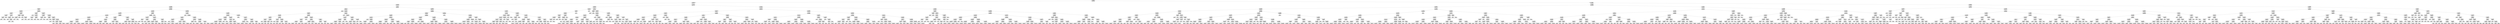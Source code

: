 digraph Tree {
node [shape=box] ;
0 [label="X[1] <= 0.0211\nmse = 130999613.159\nsamples = 49152\nvalue = 13428.3373"] ;
1 [label="X[1] <= -0.0028\nmse = 104096805.733\nsamples = 21184\nvalue = 11827.3741"] ;
0 -> 1 [labeldistance=2.5, labelangle=45, headlabel="True"] ;
2 [label="X[2] <= 49.9416\nmse = 72401354.6309\nsamples = 6343\nvalue = 10087.1982"] ;
1 -> 2 ;
3 [label="X[1] <= -0.0265\nmse = 81954909.9692\nsamples = 2340\nvalue = 10938.7688"] ;
2 -> 3 ;
4 [label="X[2] <= 48.272\nmse = 61669259.1765\nsamples = 34\nvalue = 21663.0"] ;
3 -> 4 ;
5 [label="X[2] <= 47.6231\nmse = 16753019.8225\nsamples = 13\nvalue = 26189.1538"] ;
4 -> 5 ;
6 [label="X[1] <= -0.0284\nmse = 8909191.9184\nsamples = 7\nvalue = 23198.7143"] ;
5 -> 6 ;
7 [label="X[1] <= -0.0293\nmse = 371152.6667\nsamples = 3\nvalue = 26035.0"] ;
6 -> 7 ;
8 [label="X[1] <= -0.0307\nmse = 67081.0\nsamples = 2\nvalue = 25631.0"] ;
7 -> 8 ;
9 [label="mse = 0.0\nsamples = 1\nvalue = 25372.0"] ;
8 -> 9 ;
10 [label="mse = 0.0\nsamples = 1\nvalue = 25890.0"] ;
8 -> 10 ;
11 [label="mse = 0.0\nsamples = 1\nvalue = 26843.0"] ;
7 -> 11 ;
12 [label="X[2] <= 47.5212\nmse = 4754293.25\nsamples = 4\nvalue = 21071.5"] ;
6 -> 12 ;
13 [label="X[1] <= -0.0276\nmse = 3546816.6667\nsamples = 3\nvalue = 20236.0"] ;
12 -> 13 ;
14 [label="mse = 0.0\nsamples = 1\nvalue = 22876.0"] ;
13 -> 14 ;
15 [label="X[2] <= 46.7467\nmse = 93025.0\nsamples = 2\nvalue = 18916.0"] ;
13 -> 15 ;
16 [label="mse = 0.0\nsamples = 1\nvalue = 19221.0"] ;
15 -> 16 ;
17 [label="mse = 0.0\nsamples = 1\nvalue = 18611.0"] ;
15 -> 17 ;
18 [label="mse = 0.0\nsamples = 1\nvalue = 23578.0"] ;
12 -> 18 ;
19 [label="X[2] <= 48.0632\nmse = 3298921.3333\nsamples = 6\nvalue = 29678.0"] ;
5 -> 19 ;
20 [label="X[2] <= 47.9025\nmse = 862552.6667\nsamples = 3\nvalue = 28026.0"] ;
19 -> 20 ;
21 [label="X[1] <= -0.0285\nmse = 112560.25\nsamples = 2\nvalue = 27398.5"] ;
20 -> 21 ;
22 [label="mse = 0.0\nsamples = 1\nvalue = 27734.0"] ;
21 -> 22 ;
23 [label="mse = 0.0\nsamples = 1\nvalue = 27063.0"] ;
21 -> 23 ;
24 [label="mse = 0.0\nsamples = 1\nvalue = 29281.0"] ;
20 -> 24 ;
25 [label="X[1] <= -0.0279\nmse = 277082.0\nsamples = 3\nvalue = 31330.0"] ;
19 -> 25 ;
26 [label="mse = 0.0\nsamples = 1\nvalue = 30621.0"] ;
25 -> 26 ;
27 [label="X[2] <= 48.1782\nmse = 38612.25\nsamples = 2\nvalue = 31684.5"] ;
25 -> 27 ;
28 [label="mse = 0.0\nsamples = 1\nvalue = 31881.0"] ;
27 -> 28 ;
29 [label="mse = 0.0\nsamples = 1\nvalue = 31488.0"] ;
27 -> 29 ;
30 [label="X[1] <= -0.0298\nmse = 68942027.8957\nsamples = 21\nvalue = 18861.0952"] ;
4 -> 30 ;
31 [label="X[1] <= -0.0415\nmse = 6243355.44\nsamples = 5\nvalue = 26033.4"] ;
30 -> 31 ;
32 [label="mse = 0.0\nsamples = 1\nvalue = 21732.0"] ;
31 -> 32 ;
33 [label="X[2] <= 49.0303\nmse = 2022306.1875\nsamples = 4\nvalue = 27108.75"] ;
31 -> 33 ;
34 [label="X[1] <= -0.0302\nmse = 100172.25\nsamples = 2\nvalue = 28455.5"] ;
33 -> 34 ;
35 [label="mse = 0.0\nsamples = 1\nvalue = 28772.0"] ;
34 -> 35 ;
36 [label="mse = 0.0\nsamples = 1\nvalue = 28139.0"] ;
34 -> 36 ;
37 [label="X[2] <= 49.2853\nmse = 316969.0\nsamples = 2\nvalue = 25762.0"] ;
33 -> 37 ;
38 [label="mse = 0.0\nsamples = 1\nvalue = 26325.0"] ;
37 -> 38 ;
39 [label="mse = 0.0\nsamples = 1\nvalue = 25199.0"] ;
37 -> 39 ;
40 [label="X[1] <= -0.0286\nmse = 67436123.4375\nsamples = 16\nvalue = 16619.75"] ;
30 -> 40 ;
41 [label="X[2] <= 48.9288\nmse = 18424578.6667\nsamples = 3\nvalue = 8651.0"] ;
40 -> 41 ;
42 [label="X[1] <= -0.029\nmse = 19802500.0\nsamples = 2\nvalue = 10267.0"] ;
41 -> 42 ;
43 [label="mse = 0.0\nsamples = 1\nvalue = 14717.0"] ;
42 -> 43 ;
44 [label="mse = 0.0\nsamples = 1\nvalue = 5817.0"] ;
42 -> 44 ;
45 [label="mse = 0.0\nsamples = 1\nvalue = 5419.0"] ;
41 -> 45 ;
46 [label="X[2] <= 49.1189\nmse = 60710699.5976\nsamples = 13\nvalue = 18458.6923"] ;
40 -> 46 ;
47 [label="X[2] <= 48.8424\nmse = 16818201.0\nsamples = 2\nvalue = 9958.0"] ;
46 -> 47 ;
48 [label="mse = 0.0\nsamples = 1\nvalue = 14059.0"] ;
47 -> 48 ;
49 [label="mse = 0.0\nsamples = 1\nvalue = 5857.0"] ;
47 -> 49 ;
50 [label="X[2] <= 49.3884\nmse = 53163831.4711\nsamples = 11\nvalue = 20004.2727"] ;
46 -> 50 ;
51 [label="X[2] <= 49.3386\nmse = 3231006.25\nsamples = 2\nvalue = 29304.5"] ;
50 -> 51 ;
52 [label="mse = 0.0\nsamples = 1\nvalue = 31102.0"] ;
51 -> 52 ;
53 [label="mse = 0.0\nsamples = 1\nvalue = 27507.0"] ;
51 -> 53 ;
54 [label="X[1] <= -0.0276\nmse = 40767755.5802\nsamples = 9\nvalue = 17937.5556"] ;
50 -> 54 ;
55 [label="X[2] <= 49.5957\nmse = 4074613.44\nsamples = 5\nvalue = 22514.4"] ;
54 -> 55 ;
56 [label="mse = 0.0\nsamples = 1\nvalue = 24806.0"] ;
55 -> 56 ;
57 [label="mse = 3452194.75\nsamples = 4\nvalue = 21941.5"] ;
55 -> 57 ;
58 [label="X[2] <= 49.5863\nmse = 27719325.25\nsamples = 4\nvalue = 12216.5"] ;
54 -> 58 ;
59 [label="mse = 665040.25\nsamples = 2\nvalue = 7053.5"] ;
58 -> 59 ;
60 [label="mse = 1460472.25\nsamples = 2\nvalue = 17379.5"] ;
58 -> 60 ;
61 [label="X[2] <= 48.9689\nmse = 80533291.3032\nsamples = 2306\nvalue = 10780.6492"] ;
3 -> 61 ;
62 [label="X[1] <= -0.0031\nmse = 77688869.9325\nsamples = 1280\nvalue = 10260.1023"] ;
61 -> 62 ;
63 [label="X[2] <= 48.9398\nmse = 78760334.8049\nsamples = 1251\nvalue = 10367.1167"] ;
62 -> 63 ;
64 [label="X[1] <= -0.0031\nmse = 79730626.1874\nsamples = 1223\nvalue = 10470.4783"] ;
63 -> 64 ;
65 [label="X[1] <= -0.0235\nmse = 79393815.5866\nsamples = 1222\nvalue = 10452.347"] ;
64 -> 65 ;
66 [label="X[2] <= 47.9075\nmse = 106944171.106\nsamples = 28\nvalue = 14291.0357"] ;
65 -> 66 ;
67 [label="X[2] <= 47.2763\nmse = 108303914.516\nsamples = 15\nvalue = 19350.8667"] ;
66 -> 67 ;
68 [label="mse = 28923823.8367\nsamples = 7\nvalue = 14374.1429"] ;
67 -> 68 ;
69 [label="mse = 137126855.0\nsamples = 8\nvalue = 23705.5"] ;
67 -> 69 ;
70 [label="X[1] <= -0.0257\nmse = 41749239.4083\nsamples = 13\nvalue = 8452.7692"] ;
66 -> 70 ;
71 [label="mse = 91183401.0\nsamples = 2\nvalue = 17821.0"] ;
70 -> 71 ;
72 [label="mse = 13902884.0661\nsamples = 11\nvalue = 6749.4545"] ;
70 -> 72 ;
73 [label="X[2] <= 48.7431\nmse = 78394083.2403\nsamples = 1194\nvalue = 10362.3275"] ;
65 -> 73 ;
74 [label="X[2] <= 48.5824\nmse = 75335417.6739\nsamples = 1030\nvalue = 10139.7777"] ;
73 -> 74 ;
75 [label="mse = 76761854.6151\nsamples = 910\nvalue = 10355.3132"] ;
74 -> 75 ;
76 [label="mse = 61494465.6267\nsamples = 120\nvalue = 8505.3"] ;
74 -> 76 ;
77 [label="X[1] <= -0.0032\nmse = 95339307.5708\nsamples = 164\nvalue = 11760.0488"] ;
73 -> 77 ;
78 [label="mse = 90988132.3951\nsamples = 162\nvalue = 11500.8889"] ;
77 -> 78 ;
79 [label="mse = 1682209.0\nsamples = 2\nvalue = 32752.0"] ;
77 -> 79 ;
80 [label="mse = 0.0\nsamples = 1\nvalue = 32627.0"] ;
64 -> 80 ;
81 [label="X[1] <= -0.0085\nmse = 15530338.8878\nsamples = 28\nvalue = 5852.4286"] ;
63 -> 81 ;
82 [label="X[2] <= 48.9578\nmse = 7675086.903\nsamples = 19\nvalue = 4369.2105"] ;
81 -> 82 ;
83 [label="X[1] <= -0.0199\nmse = 2766569.6095\nsamples = 13\nvalue = 3204.0769"] ;
82 -> 83 ;
84 [label="X[1] <= -0.0215\nmse = 1389449.5556\nsamples = 3\nvalue = 1635.3333"] ;
83 -> 84 ;
85 [label="mse = 0.0\nsamples = 1\nvalue = 3302.0"] ;
84 -> 85 ;
86 [label="mse = 841.0\nsamples = 2\nvalue = 802.0"] ;
84 -> 86 ;
87 [label="X[2] <= 48.9468\nmse = 2219932.61\nsamples = 10\nvalue = 3674.7"] ;
83 -> 87 ;
88 [label="mse = 1456517.44\nsamples = 5\nvalue = 4260.6"] ;
87 -> 88 ;
89 [label="mse = 2296790.16\nsamples = 5\nvalue = 3088.8"] ;
87 -> 89 ;
90 [label="X[2] <= 48.9602\nmse = 8996000.2222\nsamples = 6\nvalue = 6893.6667"] ;
82 -> 90 ;
91 [label="X[1] <= -0.0186\nmse = 1137422.25\nsamples = 2\nvalue = 9114.5"] ;
90 -> 91 ;
92 [label="mse = 0.0\nsamples = 1\nvalue = 10181.0"] ;
91 -> 92 ;
93 [label="mse = 0.0\nsamples = 1\nvalue = 8048.0"] ;
91 -> 93 ;
94 [label="X[1] <= -0.0145\nmse = 9226213.6875\nsamples = 4\nvalue = 5783.25"] ;
90 -> 94 ;
95 [label="mse = 2029200.25\nsamples = 2\nvalue = 3249.5"] ;
94 -> 95 ;
96 [label="mse = 3583449.0\nsamples = 2\nvalue = 8317.0"] ;
94 -> 96 ;
97 [label="X[1] <= -0.0056\nmse = 17664687.7778\nsamples = 9\nvalue = 8983.6667"] ;
81 -> 97 ;
98 [label="X[1] <= -0.0068\nmse = 10837709.2\nsamples = 5\nvalue = 11453.0"] ;
97 -> 98 ;
99 [label="X[0] <= -0.0\nmse = 2924601.5556\nsamples = 3\nvalue = 9018.3333"] ;
98 -> 99 ;
100 [label="mse = 18769.0\nsamples = 2\nvalue = 10225.0"] ;
99 -> 100 ;
101 [label="mse = 0.0\nsamples = 1\nvalue = 6605.0"] ;
99 -> 101 ;
102 [label="X[1] <= -0.0063\nmse = 478864.0\nsamples = 2\nvalue = 15105.0"] ;
98 -> 102 ;
103 [label="mse = 0.0\nsamples = 1\nvalue = 14413.0"] ;
102 -> 103 ;
104 [label="mse = 0.0\nsamples = 1\nvalue = 15797.0"] ;
102 -> 104 ;
105 [label="X[2] <= 48.9584\nmse = 9048891.0\nsamples = 4\nvalue = 5897.0"] ;
97 -> 105 ;
106 [label="X[1] <= -0.0037\nmse = 3566019.5556\nsamples = 3\nvalue = 4439.3333"] ;
105 -> 106 ;
107 [label="mse = 770884.0\nsamples = 2\nvalue = 3204.0"] ;
106 -> 107 ;
108 [label="mse = 0.0\nsamples = 1\nvalue = 6910.0"] ;
106 -> 108 ;
109 [label="mse = 0.0\nsamples = 1\nvalue = 10270.0"] ;
105 -> 109 ;
110 [label="X[2] <= 48.8936\nmse = 9663125.648\nsamples = 29\nvalue = 5643.7241"] ;
62 -> 110 ;
111 [label="X[1] <= -0.003\nmse = 8500098.6467\nsamples = 28\nvalue = 5415.6786"] ;
110 -> 111 ;
112 [label="X[2] <= 45.9905\nmse = 17312730.4082\nsamples = 7\nvalue = 7091.1429"] ;
111 -> 112 ;
113 [label="X[0] <= -0.0\nmse = 573049.0\nsamples = 2\nvalue = 3212.0"] ;
112 -> 113 ;
114 [label="mse = 0.0\nsamples = 1\nvalue = 2455.0"] ;
113 -> 114 ;
115 [label="mse = 0.0\nsamples = 1\nvalue = 3969.0"] ;
113 -> 115 ;
116 [label="X[1] <= -0.0031\nmse = 15581863.36\nsamples = 5\nvalue = 8642.8"] ;
112 -> 116 ;
117 [label="mse = 0.0\nsamples = 1\nvalue = 3641.0"] ;
116 -> 117 ;
118 [label="X[1] <= -0.003\nmse = 11659203.1875\nsamples = 4\nvalue = 9893.25"] ;
116 -> 118 ;
119 [label="mse = 0.0\nsamples = 1\nvalue = 14541.0"] ;
118 -> 119 ;
120 [label="mse = 5944902.0\nsamples = 3\nvalue = 8344.0"] ;
118 -> 120 ;
121 [label="X[1] <= -0.0029\nmse = 4314918.9161\nsamples = 21\nvalue = 4857.1905"] ;
111 -> 121 ;
122 [label="X[1] <= -0.003\nmse = 3422866.1094\nsamples = 16\nvalue = 4276.625"] ;
121 -> 122 ;
123 [label="X[2] <= 47.3159\nmse = 2313146.5306\nsamples = 7\nvalue = 5557.4286"] ;
122 -> 123 ;
124 [label="mse = 0.0\nsamples = 1\nvalue = 3590.0"] ;
123 -> 124 ;
125 [label="mse = 1946020.2222\nsamples = 6\nvalue = 5885.3333"] ;
123 -> 125 ;
126 [label="X[1] <= -0.0029\nmse = 2017694.0247\nsamples = 9\nvalue = 3280.4444"] ;
122 -> 126 ;
127 [label="mse = 905484.5\nsamples = 4\nvalue = 2089.0"] ;
126 -> 127 ;
128 [label="mse = 863324.24\nsamples = 5\nvalue = 4233.6"] ;
126 -> 128 ;
129 [label="X[2] <= 48.4064\nmse = 2639451.6\nsamples = 5\nvalue = 6715.0"] ;
121 -> 129 ;
130 [label="X[2] <= 47.95\nmse = 39033.25\nsamples = 4\nvalue = 7522.5"] ;
129 -> 130 ;
131 [label="mse = 19321.0\nsamples = 2\nvalue = 7362.0"] ;
130 -> 131 ;
132 [label="mse = 7225.0\nsamples = 2\nvalue = 7683.0"] ;
130 -> 132 ;
133 [label="mse = 0.0\nsamples = 1\nvalue = 3485.0"] ;
129 -> 133 ;
134 [label="mse = 0.0\nsamples = 1\nvalue = 12029.0"] ;
110 -> 134 ;
135 [label="X[2] <= 49.0654\nmse = 83322096.1265\nsamples = 1026\nvalue = 11430.0643"] ;
61 -> 135 ;
136 [label="X[2] <= 48.971\nmse = 125890902.275\nsamples = 86\nvalue = 15251.1977"] ;
135 -> 136 ;
137 [label="mse = 0.0\nsamples = 1\nvalue = 48337.0"] ;
136 -> 137 ;
138 [label="X[1] <= -0.0127\nmse = 114341985.951\nsamples = 85\nvalue = 14861.9529"] ;
136 -> 138 ;
139 [label="X[1] <= -0.0182\nmse = 43690988.2715\nsamples = 19\nvalue = 9612.7895"] ;
138 -> 139 ;
140 [label="X[2] <= 48.9909\nmse = 13751285.9592\nsamples = 7\nvalue = 6340.5714"] ;
139 -> 140 ;
141 [label="mse = 0.0\nsamples = 1\nvalue = 13107.0"] ;
140 -> 141 ;
142 [label="X[1] <= -0.0233\nmse = 7140614.4722\nsamples = 6\nvalue = 5212.8333"] ;
140 -> 142 ;
143 [label="mse = 4879704.6667\nsamples = 3\nvalue = 6791.0"] ;
142 -> 143 ;
144 [label="mse = 4420304.2222\nsamples = 3\nvalue = 3634.6667"] ;
142 -> 144 ;
145 [label="X[1] <= -0.0165\nmse = 51266330.9097\nsamples = 12\nvalue = 11521.5833"] ;
139 -> 145 ;
146 [label="X[1] <= -0.0179\nmse = 47573787.76\nsamples = 5\nvalue = 17265.8"] ;
145 -> 146 ;
147 [label="mse = 14416490.8889\nsamples = 3\nvalue = 12338.3333"] ;
146 -> 147 ;
148 [label="mse = 6260004.0\nsamples = 2\nvalue = 24657.0"] ;
146 -> 148 ;
149 [label="X[1] <= -0.0137\nmse = 13500565.6735\nsamples = 7\nvalue = 7418.5714"] ;
145 -> 149 ;
150 [label="mse = 15928487.1875\nsamples = 4\nvalue = 9227.75"] ;
149 -> 150 ;
151 [label="mse = 80274.8889\nsamples = 3\nvalue = 5006.3333"] ;
149 -> 151 ;
152 [label="X[2] <= 48.9775\nmse = 124465286.676\nsamples = 66\nvalue = 16373.0758"] ;
138 -> 152 ;
153 [label="X[2] <= 48.9756\nmse = 2319712.8889\nsamples = 3\nvalue = 3713.6667"] ;
152 -> 153 ;
154 [label="X[2] <= 48.9738\nmse = 138384.0\nsamples = 2\nvalue = 4769.0"] ;
153 -> 154 ;
155 [label="mse = 0.0\nsamples = 1\nvalue = 4397.0"] ;
154 -> 155 ;
156 [label="mse = 0.0\nsamples = 1\nvalue = 5141.0"] ;
154 -> 156 ;
157 [label="mse = 0.0\nsamples = 1\nvalue = 1603.0"] ;
153 -> 157 ;
158 [label="X[1] <= -0.0035\nmse = 122286880.785\nsamples = 63\nvalue = 16975.9048"] ;
152 -> 158 ;
159 [label="X[1] <= -0.0038\nmse = 123043994.61\nsamples = 60\nvalue = 17454.3"] ;
158 -> 159 ;
160 [label="mse = 101067737.577\nsamples = 57\nvalue = 16866.5789"] ;
159 -> 160 ;
161 [label="mse = 409334784.667\nsamples = 3\nvalue = 28621.0"] ;
159 -> 161 ;
162 [label="X[0] <= -0.0\nmse = 11022562.6667\nsamples = 3\nvalue = 7408.0"] ;
158 -> 162 ;
163 [label="mse = 0.0\nsamples = 1\nvalue = 11718.0"] ;
162 -> 163 ;
164 [label="mse = 2601769.0\nsamples = 2\nvalue = 5253.0"] ;
162 -> 164 ;
165 [label="X[2] <= 49.9153\nmse = 77969446.2577\nsamples = 940\nvalue = 11080.4713"] ;
135 -> 165 ;
166 [label="X[2] <= 49.8848\nmse = 75372731.9237\nsamples = 912\nvalue = 10962.1831"] ;
165 -> 166 ;
167 [label="X[2] <= 49.8818\nmse = 76691052.9122\nsamples = 886\nvalue = 11089.2009"] ;
166 -> 167 ;
168 [label="X[1] <= -0.0029\nmse = 74789117.0463\nsamples = 884\nvalue = 11020.8009"] ;
167 -> 168 ;
169 [label="X[1] <= -0.0068\nmse = 73185040.3739\nsamples = 880\nvalue = 10978.1261"] ;
168 -> 169 ;
170 [label="mse = 72663244.9608\nsamples = 613\nvalue = 11408.4388"] ;
169 -> 170 ;
171 [label="mse = 72981856.2373\nsamples = 267\nvalue = 9990.1798"] ;
169 -> 171 ;
172 [label="X[1] <= -0.0029\nmse = 339142358.688\nsamples = 4\nvalue = 20409.25"] ;
168 -> 172 ;
173 [label="mse = 0.0\nsamples = 1\nvalue = 50526.0"] ;
172 -> 173 ;
174 [label="mse = 49070420.2222\nsamples = 3\nvalue = 10370.3333"] ;
172 -> 174 ;
175 [label="X[2] <= 49.8833\nmse = 1256641.0\nsamples = 2\nvalue = 41322.0"] ;
167 -> 175 ;
176 [label="mse = 0.0\nsamples = 1\nvalue = 42443.0"] ;
175 -> 176 ;
177 [label="mse = 0.0\nsamples = 1\nvalue = 40201.0"] ;
175 -> 177 ;
178 [label="X[1] <= -0.0033\nmse = 11163794.5399\nsamples = 26\nvalue = 6633.8077"] ;
166 -> 178 ;
179 [label="X[1] <= -0.0076\nmse = 10177033.2\nsamples = 25\nvalue = 6868.6"] ;
178 -> 179 ;
180 [label="X[2] <= 49.898\nmse = 9528881.4844\nsamples = 16\nvalue = 5737.125"] ;
179 -> 180 ;
181 [label="mse = 8623862.9844\nsamples = 8\nvalue = 7765.625"] ;
180 -> 181 ;
182 [label="mse = 2204275.4844\nsamples = 8\nvalue = 3708.625"] ;
180 -> 182 ;
183 [label="X[2] <= 49.8988\nmse = 5007151.4321\nsamples = 9\nvalue = 8880.1111"] ;
179 -> 183 ;
184 [label="mse = 820721.5556\nsamples = 3\nvalue = 6522.3333"] ;
183 -> 184 ;
185 [label="mse = 2931029.3333\nsamples = 6\nvalue = 10059.0"] ;
183 -> 185 ;
186 [label="mse = 0.0\nsamples = 1\nvalue = 764.0"] ;
178 -> 186 ;
187 [label="X[2] <= 49.9159\nmse = 147248220.275\nsamples = 28\nvalue = 14933.2857"] ;
165 -> 187 ;
188 [label="mse = 0.0\nsamples = 1\nvalue = 43991.0"] ;
187 -> 188 ;
189 [label="X[1] <= -0.0043\nmse = 120271376.217\nsamples = 27\nvalue = 13857.0741"] ;
187 -> 189 ;
190 [label="X[2] <= 49.9387\nmse = 54367087.4215\nsamples = 22\nvalue = 11658.8182"] ;
189 -> 190 ;
191 [label="X[2] <= 49.9266\nmse = 48291147.5147\nsamples = 21\nvalue = 11031.2381"] ;
190 -> 191 ;
192 [label="mse = 53541651.6095\nsamples = 13\nvalue = 9282.0769"] ;
191 -> 192 ;
193 [label="mse = 26708122.2344\nsamples = 8\nvalue = 13873.625"] ;
191 -> 193 ;
194 [label="mse = 0.0\nsamples = 1\nvalue = 24838.0"] ;
190 -> 194 ;
195 [label="X[1] <= -0.0032\nmse = 295434110.64\nsamples = 5\nvalue = 23529.4"] ;
189 -> 195 ;
196 [label="X[1] <= -0.0033\nmse = 218719386.889\nsamples = 3\nvalue = 33522.3333"] ;
195 -> 196 ;
197 [label="mse = 8179600.0\nsamples = 2\nvalue = 23196.0"] ;
196 -> 197 ;
198 [label="mse = 0.0\nsamples = 1\nvalue = 54175.0"] ;
196 -> 198 ;
199 [label="X[0] <= -0.0\nmse = 36036009.0\nsamples = 2\nvalue = 8540.0"] ;
195 -> 199 ;
200 [label="mse = 0.0\nsamples = 1\nvalue = 14543.0"] ;
199 -> 200 ;
201 [label="mse = 0.0\nsamples = 1\nvalue = 2537.0"] ;
199 -> 201 ;
202 [label="X[1] <= -0.022\nmse = 66145004.9\nsamples = 4003\nvalue = 9589.4027"] ;
2 -> 202 ;
203 [label="X[0] <= -0.0\nmse = 27805074.1196\nsamples = 155\nvalue = 5062.6194"] ;
202 -> 203 ;
204 [label="mse = 0.0\nsamples = 1\nvalue = 24653.0"] ;
203 -> 204 ;
205 [label="X[1] <= -0.0241\nmse = 25477346.6054\nsamples = 154\nvalue = 4935.4091"] ;
203 -> 205 ;
206 [label="X[1] <= -0.0287\nmse = 6255045.6394\nsamples = 92\nvalue = 3657.5435"] ;
205 -> 206 ;
207 [label="X[2] <= 51.1308\nmse = 349735.9395\nsamples = 23\nvalue = 1831.8696"] ;
206 -> 207 ;
208 [label="X[2] <= 50.9313\nmse = 88642.4082\nsamples = 7\nvalue = 2581.1429"] ;
207 -> 208 ;
209 [label="X[2] <= 50.7829\nmse = 70356.1875\nsamples = 4\nvalue = 2755.75"] ;
208 -> 209 ;
210 [label="mse = 0.0\nsamples = 1\nvalue = 2324.0"] ;
209 -> 210 ;
211 [label="X[2] <= 50.9127\nmse = 10960.2222\nsamples = 3\nvalue = 2899.6667"] ;
209 -> 211 ;
212 [label="mse = 2704.0\nsamples = 2\nvalue = 2832.0"] ;
211 -> 212 ;
213 [label="mse = 0.0\nsamples = 1\nvalue = 3035.0"] ;
211 -> 213 ;
214 [label="X[1] <= -0.0291\nmse = 18173.5556\nsamples = 3\nvalue = 2348.3333"] ;
208 -> 214 ;
215 [label="X[1] <= -0.0298\nmse = 90.25\nsamples = 2\nvalue = 2443.5"] ;
214 -> 215 ;
216 [label="mse = 0.0\nsamples = 1\nvalue = 2453.0"] ;
215 -> 216 ;
217 [label="mse = 0.0\nsamples = 1\nvalue = 2434.0"] ;
215 -> 217 ;
218 [label="mse = 0.0\nsamples = 1\nvalue = 2158.0"] ;
214 -> 218 ;
219 [label="X[1] <= -0.031\nmse = 110889.8086\nsamples = 16\nvalue = 1504.0625"] ;
207 -> 219 ;
220 [label="X[2] <= 51.4128\nmse = 18453.1875\nsamples = 4\nvalue = 1213.75"] ;
219 -> 220 ;
221 [label="mse = 0.0\nsamples = 1\nvalue = 1000.0"] ;
220 -> 221 ;
222 [label="X[1] <= -0.0331\nmse = 4298.0\nsamples = 3\nvalue = 1285.0"] ;
220 -> 222 ;
223 [label="mse = 0.0\nsamples = 1\nvalue = 1199.0"] ;
222 -> 223 ;
224 [label="mse = 900.0\nsamples = 2\nvalue = 1328.0"] ;
222 -> 224 ;
225 [label="X[2] <= 51.2564\nmse = 104243.6389\nsamples = 12\nvalue = 1600.8333"] ;
219 -> 225 ;
226 [label="X[1] <= -0.0292\nmse = 49568.0\nsamples = 3\nvalue = 1916.0"] ;
225 -> 226 ;
227 [label="mse = 10404.0\nsamples = 2\nvalue = 1770.0"] ;
226 -> 227 ;
228 [label="mse = 0.0\nsamples = 1\nvalue = 2208.0"] ;
226 -> 228 ;
229 [label="X[1] <= -0.0289\nmse = 78322.1728\nsamples = 9\nvalue = 1495.7778"] ;
225 -> 229 ;
230 [label="mse = 52924.9375\nsamples = 8\nvalue = 1433.25"] ;
229 -> 230 ;
231 [label="mse = 0.0\nsamples = 1\nvalue = 1996.0"] ;
229 -> 231 ;
232 [label="X[2] <= 50.8439\nmse = 6742110.9897\nsamples = 69\nvalue = 4266.1014"] ;
206 -> 232 ;
233 [label="X[2] <= 50.7999\nmse = 8822095.7293\nsamples = 26\nvalue = 5071.9615"] ;
232 -> 233 ;
234 [label="X[1] <= -0.0249\nmse = 5783600.48\nsamples = 25\nvalue = 4710.8"] ;
233 -> 234 ;
235 [label="X[1] <= -0.025\nmse = 5525461.3787\nsamples = 21\nvalue = 5166.0476"] ;
234 -> 235 ;
236 [label="mse = 3334020.0875\nsamples = 20\nvalue = 4823.25"] ;
235 -> 236 ;
237 [label="mse = 0.0\nsamples = 1\nvalue = 12022.0"] ;
235 -> 237 ;
238 [label="X[2] <= 50.4098\nmse = 338427.1875\nsamples = 4\nvalue = 2320.75"] ;
234 -> 238 ;
239 [label="mse = 37442.25\nsamples = 2\nvalue = 2871.5"] ;
238 -> 239 ;
240 [label="mse = 32761.0\nsamples = 2\nvalue = 1770.0"] ;
238 -> 240 ;
241 [label="mse = 0.0\nsamples = 1\nvalue = 14101.0"] ;
233 -> 241 ;
242 [label="X[1] <= -0.0245\nmse = 4854352.5549\nsamples = 43\nvalue = 3778.8372"] ;
232 -> 242 ;
243 [label="X[2] <= 51.2941\nmse = 3316627.737\nsamples = 39\nvalue = 3519.8205"] ;
242 -> 243 ;
244 [label="X[2] <= 51.2555\nmse = 3558288.299\nsamples = 27\nvalue = 3962.8148"] ;
243 -> 244 ;
245 [label="mse = 2069793.3254\nsamples = 26\nvalue = 3717.4615"] ;
244 -> 245 ;
246 [label="mse = 0.0\nsamples = 1\nvalue = 10342.0"] ;
244 -> 246 ;
247 [label="X[1] <= -0.027\nmse = 1337857.5764\nsamples = 12\nvalue = 2523.0833"] ;
243 -> 247 ;
248 [label="mse = 76102.5714\nsamples = 7\nvalue = 1700.0"] ;
247 -> 248 ;
249 [label="mse = 828028.24\nsamples = 5\nvalue = 3675.4"] ;
247 -> 249 ;
250 [label="X[0] <= -0.0\nmse = 12815335.6875\nsamples = 4\nvalue = 6304.25"] ;
242 -> 250 ;
251 [label="X[2] <= 51.4656\nmse = 4573182.25\nsamples = 2\nvalue = 9544.5"] ;
250 -> 251 ;
252 [label="mse = 0.0\nsamples = 1\nvalue = 7406.0"] ;
251 -> 252 ;
253 [label="mse = 0.0\nsamples = 1\nvalue = 11683.0"] ;
251 -> 253 ;
254 [label="X[2] <= 51.1359\nmse = 59049.0\nsamples = 2\nvalue = 3064.0"] ;
250 -> 254 ;
255 [label="mse = 0.0\nsamples = 1\nvalue = 2821.0"] ;
254 -> 255 ;
256 [label="mse = 0.0\nsamples = 1\nvalue = 3307.0"] ;
254 -> 256 ;
257 [label="X[1] <= -0.0241\nmse = 47982160.1761\nsamples = 62\nvalue = 6831.5968"] ;
205 -> 257 ;
258 [label="mse = 0.0\nsamples = 1\nvalue = 27748.0"] ;
257 -> 258 ;
259 [label="X[1] <= -0.0226\nmse = 41479113.8146\nsamples = 61\nvalue = 6488.7049"] ;
257 -> 259 ;
260 [label="X[1] <= -0.0227\nmse = 47472784.025\nsamples = 39\nvalue = 7592.641"] ;
259 -> 260 ;
261 [label="X[1] <= -0.0229\nmse = 22741934.6735\nsamples = 37\nvalue = 6409.5946"] ;
260 -> 261 ;
262 [label="X[1] <= -0.0232\nmse = 18644657.0749\nsamples = 29\nvalue = 5834.4483"] ;
261 -> 262 ;
263 [label="mse = 23136483.5475\nsamples = 20\nvalue = 6805.45"] ;
262 -> 263 ;
264 [label="mse = 1911589.3333\nsamples = 9\nvalue = 3676.6667"] ;
262 -> 264 ;
265 [label="X[1] <= -0.0228\nmse = 32048609.75\nsamples = 8\nvalue = 8494.5"] ;
261 -> 265 ;
266 [label="mse = 44188218.6875\nsamples = 4\nvalue = 11351.75"] ;
265 -> 266 ;
267 [label="mse = 3581245.6875\nsamples = 4\nvalue = 5637.25"] ;
265 -> 267 ;
268 [label="X[1] <= -0.0227\nmse = 88209.0\nsamples = 2\nvalue = 29479.0"] ;
260 -> 268 ;
269 [label="mse = 0.0\nsamples = 1\nvalue = 29182.0"] ;
268 -> 269 ;
270 [label="mse = 0.0\nsamples = 1\nvalue = 29776.0"] ;
268 -> 270 ;
271 [label="X[2] <= 52.903\nmse = 24863831.3802\nsamples = 22\nvalue = 4531.7273"] ;
259 -> 271 ;
272 [label="X[1] <= -0.0221\nmse = 2139587.39\nsamples = 20\nvalue = 3425.9"] ;
271 -> 272 ;
273 [label="X[2] <= 52.3825\nmse = 1687114.2461\nsamples = 16\nvalue = 3026.4375"] ;
272 -> 273 ;
274 [label="mse = 674636.9184\nsamples = 14\nvalue = 2650.2857"] ;
273 -> 274 ;
275 [label="mse = 851006.25\nsamples = 2\nvalue = 5659.5"] ;
273 -> 275 ;
276 [label="X[1] <= -0.022\nmse = 758074.1875\nsamples = 4\nvalue = 5023.75"] ;
272 -> 276 ;
277 [label="mse = 169570.8889\nsamples = 3\nvalue = 5482.3333"] ;
276 -> 277 ;
278 [label="mse = 0.0\nsamples = 1\nvalue = 3648.0"] ;
276 -> 278 ;
279 [label="X[1] <= -0.0223\nmse = 117592336.0\nsamples = 2\nvalue = 15590.0"] ;
271 -> 279 ;
280 [label="mse = 0.0\nsamples = 1\nvalue = 4746.0"] ;
279 -> 280 ;
281 [label="mse = 0.0\nsamples = 1\nvalue = 26434.0"] ;
279 -> 281 ;
282 [label="X[2] <= 59.0574\nmse = 66830692.2453\nsamples = 3848\nvalue = 9771.7445"] ;
202 -> 282 ;
283 [label="X[1] <= -0.0047\nmse = 64629028.3087\nsamples = 3765\nvalue = 9663.0388"] ;
282 -> 283 ;
284 [label="X[1] <= -0.011\nmse = 59535233.6573\nsamples = 3209\nvalue = 9378.6061"] ;
283 -> 284 ;
285 [label="X[1] <= -0.0168\nmse = 63500083.882\nsamples = 1604\nvalue = 9829.4377"] ;
284 -> 285 ;
286 [label="X[1] <= -0.022\nmse = 47427183.5328\nsamples = 451\nvalue = 8731.6851"] ;
285 -> 286 ;
287 [label="mse = 0.0\nsamples = 1\nvalue = 28363.0"] ;
286 -> 287 ;
288 [label="X[2] <= 53.0387\nmse = 46674255.1808\nsamples = 450\nvalue = 8688.06"] ;
286 -> 288 ;
289 [label="X[2] <= 50.6954\nmse = 42173552.3646\nsamples = 373\nvalue = 8358.0"] ;
288 -> 289 ;
290 [label="mse = 45804894.6701\nsamples = 84\nvalue = 9858.8571"] ;
289 -> 290 ;
291 [label="mse = 40273047.6194\nsamples = 289\nvalue = 7921.7647"] ;
289 -> 291 ;
292 [label="X[1] <= -0.0184\nmse = 65392280.6693\nsamples = 77\nvalue = 10286.9221"] ;
288 -> 292 ;
293 [label="mse = 111676049.619\nsamples = 29\nvalue = 15134.0345"] ;
292 -> 293 ;
294 [label="mse = 14658677.4149\nsamples = 48\nvalue = 7358.4583"] ;
292 -> 294 ;
295 [label="X[2] <= 51.7372\nmse = 69131316.0752\nsamples = 1153\nvalue = 10258.8274"] ;
285 -> 295 ;
296 [label="X[2] <= 51.7232\nmse = 66673672.0035\nsamples = 574\nvalue = 11019.5505"] ;
295 -> 296 ;
297 [label="X[1] <= -0.0168\nmse = 65653361.5197\nsamples = 570\nvalue = 10943.1439"] ;
296 -> 297 ;
298 [label="mse = 0.0\nsamples = 1\nvalue = 28324.0"] ;
297 -> 298 ;
299 [label="mse = 65236891.0103\nsamples = 569\nvalue = 10912.5975"] ;
297 -> 299 ;
300 [label="X[1] <= -0.0127\nmse = 92688560.25\nsamples = 4\nvalue = 21907.5"] ;
296 -> 300 ;
301 [label="mse = 19211280.2222\nsamples = 3\nvalue = 27015.6667"] ;
300 -> 301 ;
302 [label="mse = 0.0\nsamples = 1\nvalue = 6583.0"] ;
300 -> 302 ;
303 [label="X[1] <= -0.0167\nmse = 70425286.7138\nsamples = 579\nvalue = 9504.6736"] ;
295 -> 303 ;
304 [label="X[1] <= -0.0168\nmse = 115079544.667\nsamples = 3\nvalue = 19955.0"] ;
303 -> 304 ;
305 [label="mse = 1453230.25\nsamples = 2\nvalue = 12401.5"] ;
304 -> 305 ;
306 [label="mse = 0.0\nsamples = 1\nvalue = 35062.0"] ;
304 -> 306 ;
307 [label="X[2] <= 51.9699\nmse = 69620951.4071\nsamples = 576\nvalue = 9450.2448"] ;
303 -> 307 ;
308 [label="mse = 32483835.6338\nsamples = 44\nvalue = 7524.1591"] ;
307 -> 308 ;
309 [label="mse = 72360239.5224\nsamples = 532\nvalue = 9609.5451"] ;
307 -> 309 ;
310 [label="X[2] <= 50.7139\nmse = 55166735.4007\nsamples = 1605\nvalue = 8928.0555"] ;
284 -> 310 ;
311 [label="X[1] <= -0.0063\nmse = 64429496.5964\nsamples = 339\nvalue = 9979.413"] ;
310 -> 311 ;
312 [label="X[2] <= 49.9544\nmse = 46730120.571\nsamples = 248\nvalue = 9466.1169"] ;
311 -> 312 ;
313 [label="X[0] <= -0.0\nmse = 2590640.6667\nsamples = 3\nvalue = 3065.0"] ;
312 -> 313 ;
314 [label="mse = 0.0\nsamples = 1\nvalue = 906.0"] ;
313 -> 314 ;
315 [label="mse = 390000.25\nsamples = 2\nvalue = 4144.5"] ;
313 -> 315 ;
316 [label="X[2] <= 49.9898\nmse = 46762734.3153\nsamples = 245\nvalue = 9544.498"] ;
312 -> 316 ;
317 [label="mse = 42123714.5764\nsamples = 12\nvalue = 13853.0833"] ;
316 -> 317 ;
318 [label="mse = 45996332.4639\nsamples = 233\nvalue = 9322.5966"] ;
316 -> 318 ;
319 [label="X[1] <= -0.0063\nmse = 109990277.962\nsamples = 91\nvalue = 11378.2857"] ;
311 -> 319 ;
320 [label="mse = 0.0\nsamples = 1\nvalue = 46394.0"] ;
319 -> 320 ;
321 [label="X[1] <= -0.0054\nmse = 97437685.684\nsamples = 90\nvalue = 10989.2222"] ;
319 -> 321 ;
322 [label="mse = 116084390.979\nsamples = 53\nvalue = 12328.6604"] ;
321 -> 322 ;
323 [label="mse = 64476385.3265\nsamples = 37\nvalue = 9070.5676"] ;
321 -> 323 ;
324 [label="X[2] <= 53.5886\nmse = 52311183.3865\nsamples = 1266\nvalue = 8646.5308"] ;
310 -> 324 ;
325 [label="X[2] <= 53.4185\nmse = 45162316.422\nsamples = 947\nvalue = 8229.9324"] ;
324 -> 325 ;
326 [label="X[1] <= -0.0109\nmse = 45881237.3328\nsamples = 907\nvalue = 8353.4068"] ;
325 -> 326 ;
327 [label="mse = 12162348.571\nsamples = 18\nvalue = 4361.6111"] ;
326 -> 327 ;
328 [label="mse = 46234795.0683\nsamples = 889\nvalue = 8434.2306"] ;
326 -> 328 ;
329 [label="X[2] <= 53.4897\nmse = 20676301.6775\nsamples = 40\nvalue = 5430.15"] ;
325 -> 329 ;
330 [label="mse = 837715.2857\nsamples = 14\nvalue = 2740.0"] ;
329 -> 330 ;
331 [label="mse = 25363546.5207\nsamples = 26\nvalue = 6878.6923"] ;
329 -> 331 ;
332 [label="X[2] <= 53.6434\nmse = 71488944.7158\nsamples = 319\nvalue = 9883.2665"] ;
324 -> 332 ;
333 [label="X[1] <= -0.0064\nmse = 71584652.2479\nsamples = 11\nvalue = 17325.4545"] ;
332 -> 333 ;
334 [label="mse = 42899791.7344\nsamples = 8\nvalue = 14123.375"] ;
333 -> 334 ;
335 [label="mse = 47822993.5556\nsamples = 3\nvalue = 25864.3333"] ;
333 -> 335 ;
336 [label="X[2] <= 54.5209\nmse = 69436803.7039\nsamples = 308\nvalue = 9617.474"] ;
332 -> 336 ;
337 [label="mse = 88275832.4539\nsamples = 129\nvalue = 10849.2558"] ;
336 -> 337 ;
338 [label="mse = 53978583.4533\nsamples = 179\nvalue = 8729.7654"] ;
336 -> 338 ;
339 [label="X[1] <= -0.0047\nmse = 90866415.1183\nsamples = 556\nvalue = 11304.6655"] ;
283 -> 339 ;
340 [label="mse = 0.0\nsamples = 1\nvalue = 41885.0"] ;
339 -> 340 ;
341 [label="X[1] <= -0.0028\nmse = 89342135.0961\nsamples = 555\nvalue = 11249.5658"] ;
339 -> 341 ;
342 [label="X[1] <= -0.0033\nmse = 90035098.0462\nsamples = 547\nvalue = 11331.9177"] ;
341 -> 342 ;
343 [label="X[1] <= -0.0035\nmse = 86495925.7646\nsamples = 381\nvalue = 10851.5879"] ;
342 -> 343 ;
344 [label="X[1] <= -0.0037\nmse = 90107702.2318\nsamples = 336\nvalue = 11220.0179"] ;
343 -> 344 ;
345 [label="mse = 85917848.9197\nsamples = 286\nvalue = 10801.6503"] ;
344 -> 345 ;
346 [label="mse = 107345737.314\nsamples = 50\nvalue = 13613.08"] ;
344 -> 346 ;
347 [label="X[2] <= 50.2497\nmse = 50946774.8514\nsamples = 45\nvalue = 8100.6444"] ;
343 -> 347 ;
348 [label="mse = 42918442.6667\nsamples = 3\nvalue = 21657.0"] ;
347 -> 348 ;
349 [label="mse = 37455831.0317\nsamples = 42\nvalue = 7132.3333"] ;
347 -> 349 ;
350 [label="X[1] <= -0.0033\nmse = 96413219.3272\nsamples = 166\nvalue = 12434.3614"] ;
342 -> 350 ;
351 [label="mse = 0.0\nsamples = 1\nvalue = 26557.0"] ;
350 -> 351 ;
352 [label="X[2] <= 50.1099\nmse = 95781434.5894\nsamples = 165\nvalue = 12348.7697"] ;
350 -> 352 ;
353 [label="mse = 158991209.674\nsamples = 7\nvalue = 17198.5714"] ;
352 -> 353 ;
354 [label="mse = 91892783.8328\nsamples = 158\nvalue = 12133.9051"] ;
352 -> 354 ;
355 [label="X[2] <= 50.4795\nmse = 9790998.4375\nsamples = 8\nvalue = 5618.75"] ;
341 -> 355 ;
356 [label="mse = 0.0\nsamples = 1\nvalue = 12503.0"] ;
355 -> 356 ;
357 [label="X[2] <= 51.1149\nmse = 3452096.4898\nsamples = 7\nvalue = 4635.2857"] ;
355 -> 357 ;
358 [label="mse = 0.0\nsamples = 1\nvalue = 1908.0"] ;
357 -> 358 ;
359 [label="X[1] <= -0.0028\nmse = 2581151.1389\nsamples = 6\nvalue = 5089.8333"] ;
357 -> 359 ;
360 [label="mse = 512656.0\nsamples = 2\nvalue = 3036.0"] ;
359 -> 360 ;
361 [label="mse = 451725.1875\nsamples = 4\nvalue = 6116.75"] ;
359 -> 361 ;
362 [label="X[1] <= -0.0108\nmse = 141850057.512\nsamples = 83\nvalue = 14702.7952"] ;
282 -> 362 ;
363 [label="X[1] <= -0.0115\nmse = 171598249.536\nsamples = 17\nvalue = 22064.5882"] ;
362 -> 363 ;
364 [label="X[2] <= 67.7713\nmse = 156173238.756\nsamples = 15\nvalue = 19942.3333"] ;
363 -> 364 ;
365 [label="X[1] <= -0.0144\nmse = 157185676.41\nsamples = 12\nvalue = 17336.0833"] ;
364 -> 365 ;
366 [label="X[2] <= 64.4451\nmse = 119796771.102\nsamples = 7\nvalue = 25201.5714"] ;
365 -> 366 ;
367 [label="X[2] <= 62.7003\nmse = 5558592.64\nsamples = 5\nvalue = 31828.6"] ;
366 -> 367 ;
368 [label="mse = 11449.0\nsamples = 2\nvalue = 29248.0"] ;
367 -> 368 ;
369 [label="mse = 1857248.0\nsamples = 3\nvalue = 33549.0"] ;
367 -> 369 ;
370 [label="X[2] <= 65.8435\nmse = 21114025.0\nsamples = 2\nvalue = 8634.0"] ;
366 -> 370 ;
371 [label="mse = 0.0\nsamples = 1\nvalue = 4039.0"] ;
370 -> 371 ;
372 [label="mse = 0.0\nsamples = 1\nvalue = 13229.0"] ;
370 -> 372 ;
373 [label="X[1] <= -0.0122\nmse = 1660709.84\nsamples = 5\nvalue = 6324.4"] ;
365 -> 373 ;
374 [label="X[2] <= 61.4125\nmse = 1285458.5\nsamples = 4\nvalue = 6722.0"] ;
373 -> 374 ;
375 [label="mse = 440232.25\nsamples = 2\nvalue = 5709.5"] ;
374 -> 375 ;
376 [label="mse = 80372.25\nsamples = 2\nvalue = 7734.5"] ;
374 -> 376 ;
377 [label="mse = 0.0\nsamples = 1\nvalue = 4734.0"] ;
373 -> 377 ;
378 [label="X[2] <= 71.2739\nmse = 16272706.8889\nsamples = 3\nvalue = 30367.3333"] ;
364 -> 378 ;
379 [label="mse = 0.0\nsamples = 1\nvalue = 25251.0"] ;
378 -> 379 ;
380 [label="X[2] <= 75.4617\nmse = 4776410.25\nsamples = 2\nvalue = 32925.5"] ;
378 -> 380 ;
381 [label="mse = 0.0\nsamples = 1\nvalue = 35111.0"] ;
380 -> 381 ;
382 [label="mse = 0.0\nsamples = 1\nvalue = 30740.0"] ;
380 -> 382 ;
383 [label="X[2] <= 60.8559\nmse = 158006.25\nsamples = 2\nvalue = 37981.5"] ;
363 -> 383 ;
384 [label="mse = 0.0\nsamples = 1\nvalue = 37584.0"] ;
383 -> 384 ;
385 [label="mse = 0.0\nsamples = 1\nvalue = 38379.0"] ;
383 -> 385 ;
386 [label="X[2] <= 59.1495\nmse = 116632421.335\nsamples = 66\nvalue = 12806.5758"] ;
362 -> 386 ;
387 [label="X[1] <= -0.0046\nmse = 177466544.188\nsamples = 4\nvalue = 25348.75"] ;
386 -> 387 ;
388 [label="X[2] <= 59.0812\nmse = 85024402.6667\nsamples = 3\nvalue = 31505.0"] ;
387 -> 388 ;
389 [label="mse = 0.0\nsamples = 1\nvalue = 19573.0"] ;
388 -> 389 ;
390 [label="X[1] <= -0.0067\nmse = 20757136.0\nsamples = 2\nvalue = 37471.0"] ;
388 -> 390 ;
391 [label="mse = 0.0\nsamples = 1\nvalue = 42027.0"] ;
390 -> 391 ;
392 [label="mse = 0.0\nsamples = 1\nvalue = 32915.0"] ;
390 -> 392 ;
393 [label="mse = 0.0\nsamples = 1\nvalue = 6880.0"] ;
387 -> 393 ;
394 [label="X[2] <= 76.7637\nmse = 101904096.144\nsamples = 62\nvalue = 11997.4032"] ;
386 -> 394 ;
395 [label="X[2] <= 71.4089\nmse = 88004788.1038\nsamples = 55\nvalue = 11092.4727"] ;
394 -> 395 ;
396 [label="X[2] <= 70.056\nmse = 94539114.9266\nsamples = 48\nvalue = 11926.8958"] ;
395 -> 396 ;
397 [label="X[2] <= 59.7597\nmse = 82575815.8639\nsamples = 46\nvalue = 11116.3043"] ;
396 -> 397 ;
398 [label="mse = 41709429.3878\nsamples = 7\nvalue = 6436.4286"] ;
397 -> 398 ;
399 [label="mse = 85274254.4589\nsamples = 39\nvalue = 11956.2821"] ;
397 -> 399 ;
400 [label="X[1] <= -0.0057\nmse = 6998670.25\nsamples = 2\nvalue = 30570.5"] ;
396 -> 400 ;
401 [label="mse = 0.0\nsamples = 1\nvalue = 33216.0"] ;
400 -> 401 ;
402 [label="mse = 0.0\nsamples = 1\nvalue = 27925.0"] ;
400 -> 402 ;
403 [label="X[1] <= -0.0064\nmse = 5685088.4898\nsamples = 7\nvalue = 5370.7143"] ;
395 -> 403 ;
404 [label="X[1] <= -0.009\nmse = 512487.5\nsamples = 4\nvalue = 7032.0"] ;
403 -> 404 ;
405 [label="mse = 0.0\nsamples = 1\nvalue = 5846.0"] ;
404 -> 405 ;
406 [label="mse = 58162.8889\nsamples = 3\nvalue = 7427.3333"] ;
404 -> 406 ;
407 [label="X[0] <= -0.0\nmse = 3995626.8889\nsamples = 3\nvalue = 3155.6667"] ;
403 -> 407 ;
408 [label="mse = 69960.25\nsamples = 2\nvalue = 1750.5"] ;
407 -> 408 ;
409 [label="mse = 0.0\nsamples = 1\nvalue = 5966.0"] ;
407 -> 409 ;
410 [label="X[1] <= -0.0043\nmse = 154124245.102\nsamples = 7\nvalue = 19107.5714"] ;
394 -> 410 ;
411 [label="X[1] <= -0.006\nmse = 14829016.2222\nsamples = 3\nvalue = 33030.6667"] ;
410 -> 411 ;
412 [label="mse = 0.0\nsamples = 1\nvalue = 38455.0"] ;
411 -> 412 ;
413 [label="X[2] <= 82.3258\nmse = 175980.25\nsamples = 2\nvalue = 30318.5"] ;
411 -> 413 ;
414 [label="mse = 0.0\nsamples = 1\nvalue = 29899.0"] ;
413 -> 414 ;
415 [label="mse = 0.0\nsamples = 1\nvalue = 30738.0"] ;
413 -> 415 ;
416 [label="X[2] <= 85.54\nmse = 4164154.1875\nsamples = 4\nvalue = 8665.25"] ;
410 -> 416 ;
417 [label="X[2] <= 82.5345\nmse = 119421.5556\nsamples = 3\nvalue = 9830.6667"] ;
416 -> 417 ;
418 [label="mse = 0.0\nsamples = 1\nvalue = 9342.0"] ;
417 -> 418 ;
419 [label="mse = 36.0\nsamples = 2\nvalue = 10075.0"] ;
417 -> 419 ;
420 [label="mse = 0.0\nsamples = 1\nvalue = 5169.0"] ;
416 -> 420 ;
421 [label="X[2] <= 41.7068\nmse = 115795941.507\nsamples = 14841\nvalue = 12571.1202"] ;
1 -> 421 ;
422 [label="X[2] <= 36.5574\nmse = 240783188.267\nsamples = 152\nvalue = 17488.4013"] ;
421 -> 422 ;
423 [label="X[1] <= 0.0204\nmse = 5717372.6116\nsamples = 11\nvalue = 6919.5455"] ;
422 -> 423 ;
424 [label="X[1] <= 0.0201\nmse = 5399677.29\nsamples = 10\nvalue = 7203.9"] ;
423 -> 424 ;
425 [label="X[2] <= 34.4219\nmse = 3663422.9136\nsamples = 9\nvalue = 6720.5556"] ;
424 -> 425 ;
426 [label="X[2] <= 32.4161\nmse = 1334898.56\nsamples = 5\nvalue = 7552.8"] ;
425 -> 426 ;
427 [label="X[2] <= 31.9607\nmse = 1307969.5556\nsamples = 3\nvalue = 7044.6667"] ;
426 -> 427 ;
428 [label="X[1] <= 0.0191\nmse = 324330.25\nsamples = 2\nvalue = 7783.5"] ;
427 -> 428 ;
429 [label="mse = 0.0\nsamples = 1\nvalue = 7214.0"] ;
428 -> 429 ;
430 [label="mse = 0.0\nsamples = 1\nvalue = 8353.0"] ;
428 -> 430 ;
431 [label="mse = 0.0\nsamples = 1\nvalue = 5567.0"] ;
427 -> 431 ;
432 [label="X[2] <= 33.4869\nmse = 407044.0\nsamples = 2\nvalue = 8315.0"] ;
426 -> 432 ;
433 [label="mse = 0.0\nsamples = 1\nvalue = 8953.0"] ;
432 -> 433 ;
434 [label="mse = 0.0\nsamples = 1\nvalue = 7677.0"] ;
432 -> 434 ;
435 [label="X[1] <= 0.0148\nmse = 4626054.1875\nsamples = 4\nvalue = 5680.25"] ;
425 -> 435 ;
436 [label="X[2] <= 34.9679\nmse = 655750.8889\nsamples = 3\nvalue = 4506.3333"] ;
435 -> 436 ;
437 [label="mse = 0.0\nsamples = 1\nvalue = 3449.0"] ;
436 -> 437 ;
438 [label="X[1] <= 0.0103\nmse = 145161.0\nsamples = 2\nvalue = 5035.0"] ;
436 -> 438 ;
439 [label="mse = 0.0\nsamples = 1\nvalue = 5416.0"] ;
438 -> 439 ;
440 [label="mse = 0.0\nsamples = 1\nvalue = 4654.0"] ;
438 -> 440 ;
441 [label="mse = 0.0\nsamples = 1\nvalue = 9202.0"] ;
435 -> 441 ;
442 [label="mse = 0.0\nsamples = 1\nvalue = 11554.0"] ;
424 -> 442 ;
443 [label="mse = 0.0\nsamples = 1\nvalue = 4076.0"] ;
423 -> 443 ;
444 [label="X[2] <= 36.7141\nmse = 249727581.703\nsamples = 141\nvalue = 18312.922"] ;
422 -> 444 ;
445 [label="X[2] <= 36.6765\nmse = 593670.25\nsamples = 2\nvalue = 58913.5"] ;
444 -> 445 ;
446 [label="mse = 0.0\nsamples = 1\nvalue = 59684.0"] ;
445 -> 446 ;
447 [label="mse = 0.0\nsamples = 1\nvalue = 58143.0"] ;
445 -> 447 ;
448 [label="X[1] <= 0.0192\nmse = 229252889.487\nsamples = 139\nvalue = 17728.741"] ;
444 -> 448 ;
449 [label="X[2] <= 41.5767\nmse = 194942820.484\nsamples = 121\nvalue = 16830.8099"] ;
448 -> 449 ;
450 [label="X[2] <= 41.4215\nmse = 189688588.867\nsamples = 112\nvalue = 16223.4107"] ;
449 -> 450 ;
451 [label="X[2] <= 41.412\nmse = 198372969.017\nsamples = 99\nvalue = 17155.4848"] ;
450 -> 451 ;
452 [label="X[1] <= 0.0073\nmse = 188433525.837\nsamples = 98\nvalue = 16807.8571"] ;
451 -> 452 ;
453 [label="X[1] <= 0.0056\nmse = 171942802.64\nsamples = 32\nvalue = 19914.2812"] ;
452 -> 453 ;
454 [label="mse = 122747258.421\nsamples = 22\nvalue = 16538.8182"] ;
453 -> 454 ;
455 [label="mse = 199960993.41\nsamples = 10\nvalue = 27340.3"] ;
453 -> 455 ;
456 [label="X[1] <= 0.0164\nmse = 189481829.963\nsamples = 66\nvalue = 15301.7121"] ;
452 -> 456 ;
457 [label="mse = 153624934.902\nsamples = 51\nvalue = 13554.0"] ;
456 -> 457 ;
458 [label="mse = 265699988.196\nsamples = 15\nvalue = 21243.9333"] ;
456 -> 458 ;
459 [label="mse = 0.0\nsamples = 1\nvalue = 51223.0"] ;
451 -> 459 ;
460 [label="X[2] <= 41.5036\nmse = 66554669.1361\nsamples = 13\nvalue = 9125.3077"] ;
450 -> 460 ;
461 [label="X[1] <= 0.0106\nmse = 7625044.8889\nsamples = 6\nvalue = 4840.6667"] ;
460 -> 461 ;
462 [label="X[2] <= 41.4356\nmse = 1881012.25\nsamples = 2\nvalue = 8556.5"] ;
461 -> 462 ;
463 [label="mse = 0.0\nsamples = 1\nvalue = 9928.0"] ;
462 -> 463 ;
464 [label="mse = 0.0\nsamples = 1\nvalue = 7185.0"] ;
462 -> 464 ;
465 [label="X[2] <= 41.4979\nmse = 141498.1875\nsamples = 4\nvalue = 2982.75"] ;
461 -> 465 ;
466 [label="mse = 8746.8889\nsamples = 3\nvalue = 2770.6667"] ;
465 -> 466 ;
467 [label="mse = 0.0\nsamples = 1\nvalue = 3619.0"] ;
465 -> 467 ;
468 [label="X[2] <= 41.5541\nmse = 87842600.1224\nsamples = 7\nvalue = 12797.8571"] ;
460 -> 468 ;
469 [label="X[1] <= 0.0056\nmse = 91914411.36\nsamples = 5\nvalue = 15648.2"] ;
468 -> 469 ;
470 [label="mse = 0.0\nsamples = 1\nvalue = 30884.0"] ;
469 -> 470 ;
471 [label="mse = 42352513.6875\nsamples = 4\nvalue = 11839.25"] ;
469 -> 471 ;
472 [label="X[1] <= 0.0051\nmse = 6574096.0\nsamples = 2\nvalue = 5672.0"] ;
468 -> 472 ;
473 [label="mse = 0.0\nsamples = 1\nvalue = 3108.0"] ;
472 -> 473 ;
474 [label="mse = 0.0\nsamples = 1\nvalue = 8236.0"] ;
472 -> 474 ;
475 [label="X[1] <= 0.002\nmse = 198603002.247\nsamples = 9\nvalue = 24389.5556"] ;
449 -> 475 ;
476 [label="mse = 0.0\nsamples = 1\nvalue = 45159.0"] ;
475 -> 476 ;
477 [label="X[2] <= 41.6198\nmse = 162766996.234\nsamples = 8\nvalue = 21793.375"] ;
475 -> 477 ;
478 [label="X[0] <= -0.0\nmse = 145721112.25\nsamples = 2\nvalue = 33970.5"] ;
477 -> 478 ;
479 [label="mse = 0.0\nsamples = 1\nvalue = 21899.0"] ;
478 -> 479 ;
480 [label="mse = 0.0\nsamples = 1\nvalue = 46042.0"] ;
478 -> 480 ;
481 [label="X[2] <= 41.6872\nmse = 102545680.556\nsamples = 6\nvalue = 17734.3333"] ;
477 -> 481 ;
482 [label="X[2] <= 41.6639\nmse = 40196934.96\nsamples = 5\nvalue = 14018.2"] ;
481 -> 482 ;
483 [label="mse = 36080357.5\nsamples = 4\nvalue = 12335.0"] ;
482 -> 483 ;
484 [label="mse = 0.0\nsamples = 1\nvalue = 20751.0"] ;
482 -> 484 ;
485 [label="mse = 0.0\nsamples = 1\nvalue = 36315.0"] ;
481 -> 485 ;
486 [label="X[2] <= 39.5358\nmse = 418038392.25\nsamples = 18\nvalue = 23764.8333"] ;
448 -> 486 ;
487 [label="X[1] <= 0.0197\nmse = 76139257.1875\nsamples = 4\nvalue = 51459.75"] ;
486 -> 487 ;
488 [label="mse = 0.0\nsamples = 1\nvalue = 36548.0"] ;
487 -> 488 ;
489 [label="X[2] <= 39.4533\nmse = 2692214.8889\nsamples = 3\nvalue = 56430.3333"] ;
487 -> 489 ;
490 [label="X[1] <= 0.0204\nmse = 928332.25\nsamples = 2\nvalue = 57448.5"] ;
489 -> 490 ;
491 [label="mse = 0.0\nsamples = 1\nvalue = 56485.0"] ;
490 -> 491 ;
492 [label="mse = 0.0\nsamples = 1\nvalue = 58412.0"] ;
490 -> 492 ;
493 [label="mse = 0.0\nsamples = 1\nvalue = 54394.0"] ;
489 -> 493 ;
494 [label="X[1] <= 0.0201\nmse = 233965668.286\nsamples = 14\nvalue = 15852.0"] ;
486 -> 494 ;
495 [label="X[1] <= 0.0199\nmse = 265929442.333\nsamples = 6\nvalue = 26628.0"] ;
494 -> 495 ;
496 [label="X[1] <= 0.0194\nmse = 82472802.1875\nsamples = 4\nvalue = 17987.75"] ;
495 -> 496 ;
497 [label="mse = 0.0\nsamples = 1\nvalue = 31475.0"] ;
496 -> 497 ;
498 [label="X[1] <= 0.0198\nmse = 29116664.0\nsamples = 3\nvalue = 13492.0"] ;
496 -> 498 ;
499 [label="mse = 12321.0\nsamples = 2\nvalue = 17307.0"] ;
498 -> 499 ;
500 [label="mse = 0.0\nsamples = 1\nvalue = 5862.0"] ;
498 -> 500 ;
501 [label="X[1] <= 0.02\nmse = 184919202.25\nsamples = 2\nvalue = 43908.5"] ;
495 -> 501 ;
502 [label="mse = 0.0\nsamples = 1\nvalue = 57507.0"] ;
501 -> 502 ;
503 [label="mse = 0.0\nsamples = 1\nvalue = 30310.0"] ;
501 -> 503 ;
504 [label="X[2] <= 39.6971\nmse = 57582481.75\nsamples = 8\nvalue = 7770.0"] ;
494 -> 504 ;
505 [label="mse = 0.0\nsamples = 1\nvalue = 27300.0"] ;
504 -> 505 ;
506 [label="X[2] <= 40.593\nmse = 3535750.5714\nsamples = 7\nvalue = 4980.0"] ;
504 -> 506 ;
507 [label="X[2] <= 40.0515\nmse = 2074872.1875\nsamples = 4\nvalue = 6291.25"] ;
506 -> 507 ;
508 [label="mse = 423150.25\nsamples = 2\nvalue = 4941.5"] ;
507 -> 508 ;
509 [label="mse = 82944.0\nsamples = 2\nvalue = 7641.0"] ;
507 -> 509 ;
510 [label="X[2] <= 41.1684\nmse = 134416.8889\nsamples = 3\nvalue = 3231.6667"] ;
506 -> 510 ;
511 [label="mse = 10609.0\nsamples = 2\nvalue = 3484.0"] ;
510 -> 511 ;
512 [label="mse = 0.0\nsamples = 1\nvalue = 2727.0"] ;
510 -> 512 ;
513 [label="X[1] <= 0.001\nmse = 114249791.294\nsamples = 14689\nvalue = 12520.2368"] ;
421 -> 513 ;
514 [label="X[2] <= 47.9118\nmse = 99288192.2035\nsamples = 1825\nvalue = 11507.2844"] ;
513 -> 514 ;
515 [label="X[1] <= -0.0017\nmse = 82849214.8468\nsamples = 210\nvalue = 9260.9714"] ;
514 -> 515 ;
516 [label="X[1] <= -0.0018\nmse = 112589451.708\nsamples = 57\nvalue = 11405.8947"] ;
515 -> 516 ;
517 [label="X[2] <= 47.7692\nmse = 81628456.1581\nsamples = 54\nvalue = 10043.0926"] ;
516 -> 517 ;
518 [label="X[2] <= 43.0585\nmse = 53421113.7646\nsamples = 47\nvalue = 9145.2553"] ;
517 -> 518 ;
519 [label="X[2] <= 42.5886\nmse = 8390050.8889\nsamples = 3\nvalue = 17847.3333"] ;
518 -> 519 ;
520 [label="X[1] <= -0.0023\nmse = 2402500.0\nsamples = 2\nvalue = 16005.0"] ;
519 -> 520 ;
521 [label="mse = 0.0\nsamples = 1\nvalue = 17555.0"] ;
520 -> 521 ;
522 [label="mse = 0.0\nsamples = 1\nvalue = 14455.0"] ;
520 -> 522 ;
523 [label="mse = 0.0\nsamples = 1\nvalue = 21532.0"] ;
519 -> 523 ;
524 [label="X[1] <= -0.0028\nmse = 50976233.3363\nsamples = 44\nvalue = 8551.9318"] ;
518 -> 524 ;
525 [label="mse = 0.0\nsamples = 1\nvalue = 21119.0"] ;
524 -> 525 ;
526 [label="X[1] <= -0.0018\nmse = 48403494.08\nsamples = 43\nvalue = 8259.6744"] ;
524 -> 526 ;
527 [label="mse = 45966729.2766\nsamples = 42\nvalue = 7970.7619"] ;
526 -> 527 ;
528 [label="mse = 0.0\nsamples = 1\nvalue = 20394.0"] ;
526 -> 528 ;
529 [label="X[2] <= 47.8177\nmse = 229267312.816\nsamples = 7\nvalue = 16071.4286"] ;
517 -> 529 ;
530 [label="X[2] <= 47.7923\nmse = 174112304.667\nsamples = 3\nvalue = 30197.0"] ;
529 -> 530 ;
531 [label="X[1] <= -0.0022\nmse = 16789506.25\nsamples = 2\nvalue = 21171.5"] ;
530 -> 531 ;
532 [label="mse = 0.0\nsamples = 1\nvalue = 25269.0"] ;
531 -> 532 ;
533 [label="mse = 0.0\nsamples = 1\nvalue = 17074.0"] ;
531 -> 533 ;
534 [label="mse = 0.0\nsamples = 1\nvalue = 48248.0"] ;
530 -> 534 ;
535 [label="X[1] <= -0.0026\nmse = 8748123.1875\nsamples = 4\nvalue = 5477.25"] ;
529 -> 535 ;
536 [label="X[1] <= -0.0027\nmse = 1166400.0\nsamples = 2\nvalue = 2637.0"] ;
535 -> 536 ;
537 [label="mse = 0.0\nsamples = 1\nvalue = 1557.0"] ;
536 -> 537 ;
538 [label="mse = 0.0\nsamples = 1\nvalue = 3717.0"] ;
536 -> 538 ;
539 [label="X[2] <= 47.8352\nmse = 195806.25\nsamples = 2\nvalue = 8317.5"] ;
535 -> 539 ;
540 [label="mse = 0.0\nsamples = 1\nvalue = 8760.0"] ;
539 -> 540 ;
541 [label="mse = 0.0\nsamples = 1\nvalue = 7875.0"] ;
539 -> 541 ;
542 [label="X[1] <= -0.0018\nmse = 34714819.5556\nsamples = 3\nvalue = 35936.3333"] ;
516 -> 542 ;
543 [label="mse = 0.0\nsamples = 1\nvalue = 43739.0"] ;
542 -> 543 ;
544 [label="X[0] <= -0.0\nmse = 6411024.0\nsamples = 2\nvalue = 32035.0"] ;
542 -> 544 ;
545 [label="mse = 0.0\nsamples = 1\nvalue = 29503.0"] ;
544 -> 545 ;
546 [label="mse = 0.0\nsamples = 1\nvalue = 34567.0"] ;
544 -> 546 ;
547 [label="X[2] <= 47.0376\nmse = 69416990.6267\nsamples = 153\nvalue = 8461.8824"] ;
515 -> 547 ;
548 [label="X[1] <= -0.0\nmse = 79909163.0681\nsamples = 111\nvalue = 9257.0631"] ;
547 -> 548 ;
549 [label="X[2] <= 46.0967\nmse = 53873930.2273\nsamples = 63\nvalue = 7766.6508"] ;
548 -> 549 ;
550 [label="X[2] <= 45.7272\nmse = 69457101.4399\nsamples = 42\nvalue = 9011.4762"] ;
549 -> 550 ;
551 [label="X[2] <= 45.2765\nmse = 37782203.344\nsamples = 37\nvalue = 7630.7027"] ;
550 -> 551 ;
552 [label="mse = 26187683.301\nsamples = 28\nvalue = 6655.3571"] ;
551 -> 552 ;
553 [label="mse = 61686812.321\nsamples = 9\nvalue = 10665.1111"] ;
551 -> 553 ;
554 [label="X[1] <= -0.0002\nmse = 185341105.36\nsamples = 5\nvalue = 19229.2"] ;
550 -> 554 ;
555 [label="mse = 145551431.25\nsamples = 4\nvalue = 23379.5"] ;
554 -> 555 ;
556 [label="mse = 0.0\nsamples = 1\nvalue = 2628.0"] ;
554 -> 556 ;
557 [label="X[1] <= -0.0011\nmse = 13410046.1905\nsamples = 21\nvalue = 5277.0"] ;
549 -> 557 ;
558 [label="X[1] <= -0.0013\nmse = 6587170.16\nsamples = 5\nvalue = 8885.8"] ;
557 -> 558 ;
559 [label="mse = 1458008.2222\nsamples = 3\nvalue = 6938.3333"] ;
558 -> 559 ;
560 [label="mse = 58564.0\nsamples = 2\nvalue = 11807.0"] ;
558 -> 560 ;
561 [label="X[2] <= 46.5024\nmse = 10200550.6875\nsamples = 16\nvalue = 4149.25"] ;
557 -> 561 ;
562 [label="mse = 11608101.6033\nsamples = 11\nvalue = 5120.8182"] ;
561 -> 562 ;
563 [label="mse = 458567.76\nsamples = 5\nvalue = 2011.8"] ;
561 -> 563 ;
564 [label="X[1] <= 0.0\nmse = 107338326.385\nsamples = 48\nvalue = 11213.2292"] ;
548 -> 564 ;
565 [label="X[1] <= 0.0\nmse = 66637562.1875\nsamples = 4\nvalue = 20837.25"] ;
564 -> 565 ;
566 [label="X[0] <= -0.0\nmse = 9096252.6667\nsamples = 3\nvalue = 16372.0"] ;
565 -> 566 ;
567 [label="mse = 205662.25\nsamples = 2\nvalue = 18488.5"] ;
566 -> 567 ;
568 [label="mse = 0.0\nsamples = 1\nvalue = 12139.0"] ;
566 -> 568 ;
569 [label="mse = 0.0\nsamples = 1\nvalue = 34233.0"] ;
565 -> 569 ;
570 [label="X[1] <= 0.0006\nmse = 101852765.081\nsamples = 44\nvalue = 10338.3182"] ;
564 -> 570 ;
571 [label="X[2] <= 46.6073\nmse = 130488043.022\nsamples = 30\nvalue = 11994.6667"] ;
570 -> 571 ;
572 [label="mse = 102297930.715\nsamples = 23\nvalue = 10129.7391"] ;
571 -> 572 ;
573 [label="mse = 174137417.061\nsamples = 7\nvalue = 18122.2857"] ;
571 -> 573 ;
574 [label="X[1] <= 0.0008\nmse = 22014887.8571\nsamples = 14\nvalue = 6789.0"] ;
570 -> 574 ;
575 [label="mse = 2901398.5556\nsamples = 6\nvalue = 3924.3333"] ;
574 -> 575 ;
576 [label="mse = 25579216.25\nsamples = 8\nvalue = 8937.5"] ;
574 -> 576 ;
577 [label="X[2] <= 47.4123\nmse = 35600058.2222\nsamples = 42\nvalue = 6360.3333"] ;
547 -> 577 ;
578 [label="X[2] <= 47.3045\nmse = 6918888.8622\nsamples = 15\nvalue = 4049.2667"] ;
577 -> 578 ;
579 [label="X[0] <= -0.0\nmse = 5953621.8594\nsamples = 8\nvalue = 5494.125"] ;
578 -> 579 ;
580 [label="X[1] <= -0.0015\nmse = 2143296.0\nsamples = 2\nvalue = 8826.0"] ;
579 -> 580 ;
581 [label="mse = 0.0\nsamples = 1\nvalue = 7362.0"] ;
580 -> 581 ;
582 [label="mse = 0.0\nsamples = 1\nvalue = 10290.0"] ;
580 -> 582 ;
583 [label="X[2] <= 47.2688\nmse = 2289778.9167\nsamples = 6\nvalue = 4383.5"] ;
579 -> 583 ;
584 [label="mse = 897166.25\nsamples = 4\nvalue = 3560.5"] ;
583 -> 584 ;
585 [label="mse = 1011030.25\nsamples = 2\nvalue = 6029.5"] ;
583 -> 585 ;
586 [label="X[2] <= 47.3845\nmse = 2909523.1429\nsamples = 7\nvalue = 2398.0"] ;
578 -> 586 ;
587 [label="X[2] <= 47.3465\nmse = 164712.6667\nsamples = 3\nvalue = 1161.0"] ;
586 -> 587 ;
588 [label="mse = 0.0\nsamples = 1\nvalue = 1733.0"] ;
587 -> 588 ;
589 [label="mse = 1681.0\nsamples = 2\nvalue = 875.0"] ;
587 -> 589 ;
590 [label="X[2] <= 47.3945\nmse = 2959784.1875\nsamples = 4\nvalue = 3325.75"] ;
586 -> 590 ;
591 [label="mse = 0.0\nsamples = 1\nvalue = 4969.0"] ;
590 -> 591 ;
592 [label="mse = 2746258.6667\nsamples = 3\nvalue = 2778.0"] ;
590 -> 592 ;
593 [label="X[1] <= 0.0005\nmse = 46918337.0069\nsamples = 27\nvalue = 7644.2593"] ;
577 -> 593 ;
594 [label="X[2] <= 47.8317\nmse = 29434592.0416\nsamples = 23\nvalue = 6496.0435"] ;
593 -> 594 ;
595 [label="X[0] <= -0.0\nmse = 10299616.7556\nsamples = 15\nvalue = 4882.6667"] ;
594 -> 595 ;
596 [label="mse = 6522092.0947\nsamples = 13\nvalue = 4046.4615"] ;
595 -> 596 ;
597 [label="mse = 765625.0\nsamples = 2\nvalue = 10318.0"] ;
595 -> 597 ;
598 [label="X[2] <= 47.8402\nmse = 51280956.1094\nsamples = 8\nvalue = 9521.125"] ;
594 -> 598 ;
599 [label="mse = 0.0\nsamples = 1\nvalue = 23693.0"] ;
598 -> 599 ;
600 [label="mse = 25816269.6735\nsamples = 7\nvalue = 7496.5714"] ;
598 -> 600 ;
601 [label="X[2] <= 47.6551\nmse = 96279490.75\nsamples = 4\nvalue = 14246.5"] ;
593 -> 601 ;
602 [label="mse = 0.0\nsamples = 1\nvalue = 30221.0"] ;
601 -> 602 ;
603 [label="X[1] <= 0.0008\nmse = 14957254.2222\nsamples = 3\nvalue = 8921.6667"] ;
601 -> 603 ;
604 [label="mse = 0.0\nsamples = 1\nvalue = 14279.0"] ;
603 -> 604 ;
605 [label="mse = 910116.0\nsamples = 2\nvalue = 6243.0"] ;
603 -> 605 ;
606 [label="X[2] <= 49.9844\nmse = 100684325.438\nsamples = 1615\nvalue = 11799.3746"] ;
514 -> 606 ;
607 [label="X[2] <= 49.9249\nmse = 137290580.601\nsamples = 492\nvalue = 13144.8699"] ;
606 -> 607 ;
608 [label="X[2] <= 48.1191\nmse = 127494247.054\nsamples = 473\nvalue = 12725.6258"] ;
607 -> 608 ;
609 [label="X[1] <= -0.0024\nmse = 181827176.712\nsamples = 30\nvalue = 17512.4333"] ;
608 -> 609 ;
610 [label="X[1] <= -0.0024\nmse = 268152586.25\nsamples = 4\nvalue = 31050.5"] ;
609 -> 610 ;
611 [label="X[2] <= 48.0899\nmse = 218273180.667\nsamples = 3\nvalue = 25150.0"] ;
610 -> 611 ;
612 [label="mse = 0.0\nsamples = 1\nvalue = 4996.0"] ;
611 -> 612 ;
613 [label="mse = 22771984.0\nsamples = 2\nvalue = 35227.0"] ;
611 -> 613 ;
614 [label="mse = 0.0\nsamples = 1\nvalue = 48752.0"] ;
610 -> 614 ;
615 [label="X[1] <= -0.0008\nmse = 136011566.534\nsamples = 26\nvalue = 15429.6538"] ;
609 -> 615 ;
616 [label="X[1] <= -0.002\nmse = 20991366.3289\nsamples = 15\nvalue = 9769.2667"] ;
615 -> 616 ;
617 [label="mse = 16421668.6667\nsamples = 3\nvalue = 15628.0"] ;
616 -> 617 ;
618 [label="mse = 11407304.4097\nsamples = 12\nvalue = 8304.5833"] ;
616 -> 618 ;
619 [label="X[2] <= 48.0058\nmse = 189587927.322\nsamples = 11\nvalue = 23148.3636"] ;
615 -> 619 ;
620 [label="mse = 99574962.8\nsamples = 5\nvalue = 15360.0"] ;
619 -> 620 ;
621 [label="mse = 171925857.556\nsamples = 6\nvalue = 29638.6667"] ;
619 -> 621 ;
622 [label="X[2] <= 48.6242\nmse = 122158028.398\nsamples = 443\nvalue = 12401.4628"] ;
608 -> 622 ;
623 [label="X[1] <= -0.0013\nmse = 66478057.5027\nsamples = 82\nvalue = 9444.9024"] ;
622 -> 623 ;
624 [label="X[1] <= -0.0026\nmse = 46055769.7181\nsamples = 28\nvalue = 7335.1786"] ;
623 -> 624 ;
625 [label="mse = 122906013.76\nsamples = 5\nvalue = 15042.2"] ;
624 -> 625 ;
626 [label="mse = 13629449.9319\nsamples = 23\nvalue = 5659.7391"] ;
624 -> 626 ;
627 [label="X[2] <= 48.574\nmse = 73562814.9907\nsamples = 54\nvalue = 10538.8333"] ;
623 -> 627 ;
628 [label="mse = 71747254.8264\nsamples = 48\nvalue = 9842.9167"] ;
627 -> 628 ;
629 [label="mse = 53217695.8056\nsamples = 6\nvalue = 16106.1667"] ;
627 -> 629 ;
630 [label="X[1] <= -0.001\nmse = 132368998.932\nsamples = 361\nvalue = 13073.036"] ;
622 -> 630 ;
631 [label="X[1] <= -0.0023\nmse = 96315196.104\nsamples = 175\nvalue = 11674.8343"] ;
630 -> 631 ;
632 [label="mse = 147742366.51\nsamples = 52\nvalue = 14158.0962"] ;
631 -> 632 ;
633 [label="mse = 70864462.6504\nsamples = 123\nvalue = 10625.0"] ;
631 -> 633 ;
634 [label="X[1] <= -0.0007\nmse = 162720663.129\nsamples = 186\nvalue = 14388.5484"] ;
630 -> 634 ;
635 [label="mse = 185456563.379\nsamples = 21\nvalue = 22620.9524"] ;
634 -> 635 ;
636 [label="mse = 150103613.222\nsamples = 165\nvalue = 13340.7879"] ;
634 -> 636 ;
637 [label="X[1] <= -0.0004\nmse = 267861698.554\nsamples = 19\nvalue = 23581.8421"] ;
607 -> 637 ;
638 [label="X[2] <= 49.9274\nmse = 182023821.621\nsamples = 13\nvalue = 15552.3846"] ;
637 -> 638 ;
639 [label="mse = 0.0\nsamples = 1\nvalue = 51361.0"] ;
638 -> 639 ;
640 [label="X[2] <= 49.975\nmse = 81433166.7222\nsamples = 12\nvalue = 12568.3333"] ;
638 -> 640 ;
641 [label="X[2] <= 49.9332\nmse = 76793089.76\nsamples = 10\nvalue = 14416.8"] ;
640 -> 641 ;
642 [label="mse = 1106704.0\nsamples = 2\nvalue = 4036.0"] ;
641 -> 642 ;
643 [label="mse = 62039371.0\nsamples = 8\nvalue = 17012.0"] ;
641 -> 643 ;
644 [label="X[2] <= 49.9761\nmse = 2128681.0\nsamples = 2\nvalue = 3326.0"] ;
640 -> 644 ;
645 [label="mse = 0.0\nsamples = 1\nvalue = 1867.0"] ;
644 -> 645 ;
646 [label="mse = 0.0\nsamples = 1\nvalue = 4785.0"] ;
644 -> 646 ;
647 [label="X[1] <= -0.0002\nmse = 11492922.6667\nsamples = 6\nvalue = 40979.0"] ;
637 -> 647 ;
648 [label="mse = 0.0\nsamples = 1\nvalue = 34346.0"] ;
647 -> 648 ;
649 [label="X[2] <= 49.9734\nmse = 3232301.84\nsamples = 5\nvalue = 42305.6"] ;
647 -> 649 ;
650 [label="X[1] <= 0.0\nmse = 513217.25\nsamples = 4\nvalue = 43145.5"] ;
649 -> 650 ;
651 [label="mse = 0.0\nsamples = 1\nvalue = 44257.0"] ;
650 -> 651 ;
652 [label="mse = 135208.6667\nsamples = 3\nvalue = 42775.0"] ;
650 -> 652 ;
653 [label="mse = 0.0\nsamples = 1\nvalue = 38946.0"] ;
649 -> 653 ;
654 [label="X[2] <= 52.6164\nmse = 83506054.5129\nsamples = 1123\nvalue = 11209.8967"] ;
606 -> 654 ;
655 [label="X[1] <= -0.0027\nmse = 77486264.6096\nsamples = 633\nvalue = 10497.5829"] ;
654 -> 655 ;
656 [label="X[2] <= 52.0303\nmse = 140359515.917\nsamples = 12\nvalue = 15409.5"] ;
655 -> 656 ;
657 [label="X[2] <= 50.8811\nmse = 76028471.04\nsamples = 10\nvalue = 11670.4"] ;
656 -> 657 ;
658 [label="X[2] <= 50.3926\nmse = 89977724.5556\nsamples = 6\nvalue = 15154.6667"] ;
657 -> 658 ;
659 [label="mse = 0.0\nsamples = 1\nvalue = 2231.0"] ;
658 -> 659 ;
660 [label="mse = 67888191.04\nsamples = 5\nvalue = 17739.4"] ;
658 -> 660 ;
661 [label="X[1] <= -0.0028\nmse = 9579162.5\nsamples = 4\nvalue = 6444.0"] ;
657 -> 661 ;
662 [label="mse = 2570580.6667\nsamples = 3\nvalue = 4847.0"] ;
661 -> 662 ;
663 [label="mse = 0.0\nsamples = 1\nvalue = 11235.0"] ;
661 -> 663 ;
664 [label="X[2] <= 52.1759\nmse = 42588676.0\nsamples = 2\nvalue = 34105.0"] ;
656 -> 664 ;
665 [label="mse = 0.0\nsamples = 1\nvalue = 40631.0"] ;
664 -> 665 ;
666 [label="mse = 0.0\nsamples = 1\nvalue = 27579.0"] ;
664 -> 666 ;
667 [label="X[2] <= 51.5318\nmse = 75796092.6023\nsamples = 621\nvalue = 10402.6667"] ;
655 -> 667 ;
668 [label="X[2] <= 50.7526\nmse = 84269574.5581\nsamples = 410\nvalue = 10833.778"] ;
667 -> 668 ;
669 [label="X[2] <= 50.6491\nmse = 82761975.5454\nsamples = 218\nvalue = 10080.8807"] ;
668 -> 669 ;
670 [label="mse = 89727194.1446\nsamples = 190\nvalue = 10532.9474"] ;
669 -> 670 ;
671 [label="mse = 24701095.6327\nsamples = 28\nvalue = 7013.2857"] ;
669 -> 671 ;
672 [label="X[2] <= 50.8148\nmse = 84606939.4935\nsamples = 192\nvalue = 11688.6302"] ;
668 -> 672 ;
673 [label="mse = 165014083.87\nsamples = 13\nvalue = 18908.2308"] ;
672 -> 673 ;
674 [label="mse = 74706951.5068\nsamples = 179\nvalue = 11164.3017"] ;
672 -> 674 ;
675 [label="X[2] <= 51.9284\nmse = 58268139.9322\nsamples = 211\nvalue = 9564.9621"] ;
667 -> 675 ;
676 [label="X[2] <= 51.6274\nmse = 30659730.6371\nsamples = 76\nvalue = 7535.6842"] ;
675 -> 676 ;
677 [label="mse = 22283830.3447\nsamples = 21\nvalue = 6195.8095"] ;
676 -> 677 ;
678 [label="mse = 32910614.3438\nsamples = 55\nvalue = 8047.2727"] ;
676 -> 678 ;
679 [label="X[2] <= 51.9401\nmse = 70187291.285\nsamples = 135\nvalue = 10707.3704"] ;
675 -> 679 ;
680 [label="mse = 12009254.0\nsamples = 3\nvalue = 21730.0"] ;
679 -> 680 ;
681 [label="mse = 68685435.5323\nsamples = 132\nvalue = 10456.8561"] ;
679 -> 681 ;
682 [label="X[1] <= -0.0017\nmse = 89780418.7144\nsamples = 490\nvalue = 12130.0898"] ;
654 -> 682 ;
683 [label="X[1] <= -0.0028\nmse = 112109080.249\nsamples = 121\nvalue = 13932.4711"] ;
682 -> 683 ;
684 [label="X[0] <= -0.0\nmse = 5548380.25\nsamples = 2\nvalue = 27720.5"] ;
683 -> 684 ;
685 [label="mse = 0.0\nsamples = 1\nvalue = 30076.0"] ;
684 -> 685 ;
686 [label="mse = 0.0\nsamples = 1\nvalue = 25365.0"] ;
684 -> 686 ;
687 [label="X[2] <= 54.1502\nmse = 110651195.151\nsamples = 119\nvalue = 13700.7395"] ;
683 -> 687 ;
688 [label="X[1] <= -0.002\nmse = 116469391.363\nsamples = 55\nvalue = 15779.0182"] ;
687 -> 688 ;
689 [label="mse = 79296195.0804\nsamples = 34\nvalue = 13173.0882"] ;
688 -> 689 ;
690 [label="mse = 147858809.932\nsamples = 21\nvalue = 19998.1429"] ;
688 -> 690 ;
691 [label="X[2] <= 60.2537\nmse = 98749463.8271\nsamples = 64\nvalue = 11914.7188"] ;
687 -> 691 ;
692 [label="mse = 78876558.838\nsamples = 49\nvalue = 10437.7551"] ;
691 -> 692 ;
693 [label="mse = 133263450.382\nsamples = 15\nvalue = 16739.4667"] ;
691 -> 693 ;
694 [label="X[1] <= -0.0016\nmse = 81043991.8765\nsamples = 369\nvalue = 11539.065"] ;
682 -> 694 ;
695 [label="X[1] <= -0.0016\nmse = 15849744.1488\nsamples = 11\nvalue = 5314.1818"] ;
694 -> 695 ;
696 [label="X[1] <= -0.0016\nmse = 24417085.5\nsamples = 4\nvalue = 8071.0"] ;
695 -> 696 ;
697 [label="mse = 7682620.2222\nsamples = 3\nvalue = 5577.3333"] ;
696 -> 697 ;
698 [label="mse = 0.0\nsamples = 1\nvalue = 15552.0"] ;
696 -> 698 ;
699 [label="X[2] <= 55.3434\nmse = 4129588.9796\nsamples = 7\nvalue = 3738.8571"] ;
695 -> 699 ;
700 [label="mse = 2237209.36\nsamples = 5\nvalue = 2770.2"] ;
699 -> 700 ;
701 [label="mse = 650442.25\nsamples = 2\nvalue = 6160.5"] ;
699 -> 701 ;
702 [label="X[2] <= 52.7324\nmse = 81819966.8923\nsamples = 358\nvalue = 11730.3324"] ;
694 -> 702 ;
703 [label="X[2] <= 52.7019\nmse = 88947998.9956\nsamples = 15\nvalue = 17399.7333"] ;
702 -> 703 ;
704 [label="mse = 62401275.5764\nsamples = 12\nvalue = 14360.9167"] ;
703 -> 704 ;
705 [label="mse = 10446758.0\nsamples = 3\nvalue = 29555.0"] ;
703 -> 705 ;
706 [label="X[2] <= 52.8639\nmse = 80041143.1087\nsamples = 343\nvalue = 11482.3994"] ;
702 -> 706 ;
707 [label="mse = 41964203.3495\nsamples = 17\nvalue = 7709.9412"] ;
706 -> 707 ;
708 [label="mse = 81245919.9788\nsamples = 326\nvalue = 11679.1227"] ;
706 -> 708 ;
709 [label="X[1] <= 0.001\nmse = 116206155.952\nsamples = 12864\nvalue = 12663.9431"] ;
513 -> 709 ;
710 [label="X[2] <= 46.9414\nmse = 244387293.127\nsamples = 20\nvalue = 21342.15"] ;
709 -> 710 ;
711 [label="X[2] <= 46.2974\nmse = 4831204.0\nsamples = 2\nvalue = 50249.0"] ;
710 -> 711 ;
712 [label="mse = 0.0\nsamples = 1\nvalue = 48051.0"] ;
711 -> 712 ;
713 [label="mse = 0.0\nsamples = 1\nvalue = 52447.0"] ;
711 -> 713 ;
714 [label="X[2] <= 53.671\nmse = 167843404.645\nsamples = 18\nvalue = 18130.2778"] ;
710 -> 714 ;
715 [label="X[1] <= 0.001\nmse = 108139380.0\nsamples = 14\nvalue = 14655.0"] ;
714 -> 715 ;
716 [label="X[2] <= 52.6858\nmse = 114660688.188\nsamples = 4\nvalue = 23411.25"] ;
715 -> 716 ;
717 [label="X[1] <= 0.001\nmse = 7230721.0\nsamples = 2\nvalue = 33636.0"] ;
716 -> 717 ;
718 [label="mse = 0.0\nsamples = 1\nvalue = 30947.0"] ;
717 -> 718 ;
719 [label="mse = 0.0\nsamples = 1\nvalue = 36325.0"] ;
717 -> 719 ;
720 [label="X[0] <= -0.0\nmse = 12999630.25\nsamples = 2\nvalue = 13186.5"] ;
716 -> 720 ;
721 [label="mse = 0.0\nsamples = 1\nvalue = 9581.0"] ;
720 -> 721 ;
722 [label="mse = 0.0\nsamples = 1\nvalue = 16792.0"] ;
720 -> 722 ;
723 [label="X[2] <= 51.9724\nmse = 62594584.85\nsamples = 10\nvalue = 11152.5"] ;
715 -> 723 ;
724 [label="X[1] <= 0.001\nmse = 64968380.7755\nsamples = 7\nvalue = 13485.2857"] ;
723 -> 724 ;
725 [label="X[1] <= 0.001\nmse = 53558271.2222\nsamples = 6\nvalue = 15267.6667"] ;
724 -> 725 ;
726 [label="mse = 8283994.8\nsamples = 5\nvalue = 12213.0"] ;
725 -> 726 ;
727 [label="mse = 0.0\nsamples = 1\nvalue = 30541.0"] ;
725 -> 727 ;
728 [label="mse = 0.0\nsamples = 1\nvalue = 2791.0"] ;
724 -> 728 ;
729 [label="X[1] <= 0.001\nmse = 14729922.8889\nsamples = 3\nvalue = 5709.3333"] ;
723 -> 729 ;
730 [label="mse = 0.0\nsamples = 1\nvalue = 11137.0"] ;
729 -> 730 ;
731 [label="X[2] <= 52.691\nmse = 210.25\nsamples = 2\nvalue = 2995.5"] ;
729 -> 731 ;
732 [label="mse = 0.0\nsamples = 1\nvalue = 2981.0"] ;
731 -> 732 ;
733 [label="mse = 0.0\nsamples = 1\nvalue = 3010.0"] ;
731 -> 733 ;
734 [label="X[2] <= 55.7076\nmse = 186585989.688\nsamples = 4\nvalue = 30293.75"] ;
714 -> 734 ;
735 [label="X[2] <= 55.0266\nmse = 117132468.222\nsamples = 3\nvalue = 36030.6667"] ;
734 -> 735 ;
736 [label="X[0] <= -0.0\nmse = 123552.25\nsamples = 2\nvalue = 28380.5"] ;
735 -> 736 ;
737 [label="mse = 0.0\nsamples = 1\nvalue = 28732.0"] ;
736 -> 737 ;
738 [label="mse = 0.0\nsamples = 1\nvalue = 28029.0"] ;
736 -> 738 ;
739 [label="mse = 0.0\nsamples = 1\nvalue = 51331.0"] ;
735 -> 739 ;
740 [label="mse = 0.0\nsamples = 1\nvalue = 13083.0"] ;
734 -> 740 ;
741 [label="X[2] <= 83.0508\nmse = 115889105.683\nsamples = 12844\nvalue = 12650.4299"] ;
709 -> 741 ;
742 [label="X[1] <= 0.0202\nmse = 115365565.598\nsamples = 12713\nvalue = 12616.3747"] ;
741 -> 742 ;
743 [label="X[2] <= 48.4076\nmse = 116512599.487\nsamples = 11932\nvalue = 12693.2722"] ;
742 -> 743 ;
744 [label="X[2] <= 48.4061\nmse = 140659880.028\nsamples = 2504\nvalue = 13412.5871"] ;
743 -> 744 ;
745 [label="X[2] <= 48.3827\nmse = 140017883.538\nsamples = 2502\nvalue = 13390.0707"] ;
744 -> 745 ;
746 [label="X[1] <= 0.0166\nmse = 138872760.405\nsamples = 2475\nvalue = 13331.7891"] ;
745 -> 746 ;
747 [label="mse = 139508241.123\nsamples = 1794\nvalue = 13614.3907"] ;
746 -> 747 ;
748 [label="mse = 136434042.013\nsamples = 681\nvalue = 12587.3142"] ;
746 -> 748 ;
749 [label="X[2] <= 48.3939\nmse = 216133991.284\nsamples = 27\nvalue = 18732.5556"] ;
745 -> 749 ;
750 [label="mse = 260552523.658\nsamples = 14\nvalue = 25129.6429"] ;
749 -> 750 ;
751 [label="mse = 76767344.5444\nsamples = 13\nvalue = 11843.3846"] ;
749 -> 751 ;
752 [label="X[1] <= 0.0035\nmse = 149731932.25\nsamples = 2\nvalue = 41580.5"] ;
744 -> 752 ;
753 [label="mse = 0.0\nsamples = 1\nvalue = 53817.0"] ;
752 -> 753 ;
754 [label="mse = 0.0\nsamples = 1\nvalue = 29344.0"] ;
752 -> 754 ;
755 [label="X[1] <= 0.0158\nmse = 109925359.699\nsamples = 9428\nvalue = 12502.228"] ;
743 -> 755 ;
756 [label="X[2] <= 55.4099\nmse = 104130174.149\nsamples = 6960\nvalue = 12236.8114"] ;
755 -> 756 ;
757 [label="X[2] <= 53.7499\nmse = 107062354.23\nsamples = 5834\nvalue = 12408.8109"] ;
756 -> 757 ;
758 [label="mse = 104807890.035\nsamples = 5086\nvalue = 12215.3266"] ;
757 -> 758 ;
759 [label="mse = 120406181.655\nsamples = 748\nvalue = 13724.4011"] ;
757 -> 759 ;
760 [label="X[2] <= 59.29\nmse = 87990599.6728\nsamples = 1126\nvalue = 11345.6519"] ;
756 -> 760 ;
761 [label="mse = 81916612.6297\nsamples = 691\nvalue = 10620.2605"] ;
760 -> 761 ;
762 [label="mse = 95475534.4838\nsamples = 435\nvalue = 12497.9402"] ;
760 -> 762 ;
763 [label="X[2] <= 54.0426\nmse = 125509428.295\nsamples = 2468\nvalue = 13250.7289"] ;
755 -> 763 ;
764 [label="X[2] <= 53.9359\nmse = 123386155.101\nsamples = 1732\nvalue = 12843.9521"] ;
763 -> 764 ;
765 [label="mse = 124453467.946\nsamples = 1710\nvalue = 12908.2947"] ;
764 -> 765 ;
766 [label="mse = 15093254.4483\nsamples = 22\nvalue = 7842.7727"] ;
764 -> 766 ;
767 [label="X[2] <= 54.4263\nmse = 129200324.559\nsamples = 736\nvalue = 14207.981"] ;
763 -> 767 ;
768 [label="mse = 196422653.861\nsamples = 79\nvalue = 17553.0127"] ;
767 -> 768 ;
769 [label="mse = 119610061.289\nsamples = 657\nvalue = 13805.7626"] ;
767 -> 769 ;
770 [label="X[2] <= 51.6414\nmse = 96370793.0058\nsamples = 781\nvalue = 11441.5467"] ;
742 -> 770 ;
771 [label="X[1] <= 0.0208\nmse = 75842882.0489\nsamples = 449\nvalue = 10350.7996"] ;
770 -> 771 ;
772 [label="X[2] <= 44.8636\nmse = 61088538.6203\nsamples = 285\nvalue = 9440.4596"] ;
771 -> 772 ;
773 [label="X[2] <= 42.0876\nmse = 16975479.9204\nsamples = 27\nvalue = 6300.9259"] ;
772 -> 773 ;
774 [label="mse = 59985025.0\nsamples = 2\nvalue = 11347.0"] ;
773 -> 774 ;
775 [label="mse = 11334724.9024\nsamples = 25\nvalue = 5897.24"] ;
773 -> 775 ;
776 [label="X[2] <= 45.01\nmse = 64565560.3719\nsamples = 258\nvalue = 9769.0155"] ;
772 -> 776 ;
777 [label="mse = 25205588.5\nsamples = 4\nvalue = 19866.0"] ;
776 -> 777 ;
778 [label="mse = 63554621.4488\nsamples = 254\nvalue = 9610.0079"] ;
776 -> 778 ;
779 [label="X[1] <= 0.0209\nmse = 97540198.2985\nsamples = 164\nvalue = 11932.7927"] ;
771 -> 779 ;
780 [label="X[1] <= 0.0209\nmse = 117417832.956\nsamples = 80\nvalue = 13873.3625"] ;
779 -> 780 ;
781 [label="mse = 103756641.729\nsamples = 78\nvalue = 13231.0385"] ;
780 -> 781 ;
782 [label="mse = 6579225.0\nsamples = 2\nvalue = 38924.0"] ;
780 -> 782 ;
783 [label="X[2] <= 51.2634\nmse = 71606929.0186\nsamples = 84\nvalue = 10084.631"] ;
779 -> 783 ;
784 [label="mse = 57291281.2138\nsamples = 78\nvalue = 9424.3974"] ;
783 -> 784 ;
785 [label="mse = 178375040.556\nsamples = 6\nvalue = 18667.6667"] ;
783 -> 785 ;
786 [label="X[2] <= 71.7307\nmse = 120347906.951\nsamples = 332\nvalue = 12916.6837"] ;
770 -> 786 ;
787 [label="X[2] <= 52.0644\nmse = 120182907.776\nsamples = 325\nvalue = 12712.0492"] ;
786 -> 787 ;
788 [label="X[2] <= 51.9688\nmse = 187068547.856\nsamples = 35\nvalue = 16497.1714"] ;
787 -> 788 ;
789 [label="mse = 121361720.058\nsamples = 25\nvalue = 12584.68"] ;
788 -> 789 ;
790 [label="mse = 217394212.04\nsamples = 10\nvalue = 26278.4"] ;
788 -> 790 ;
791 [label="X[2] <= 53.3514\nmse = 110172674.974\nsamples = 290\nvalue = 12255.2241"] ;
787 -> 791 ;
792 [label="mse = 68456837.524\nsamples = 78\nvalue = 9899.5897"] ;
791 -> 792 ;
793 [label="mse = 122728175.262\nsamples = 212\nvalue = 13121.9198"] ;
791 -> 793 ;
794 [label="X[1] <= 0.0209\nmse = 35797506.5306\nsamples = 7\nvalue = 22417.5714"] ;
786 -> 794 ;
795 [label="X[1] <= 0.0204\nmse = 29297947.36\nsamples = 5\nvalue = 24719.8"] ;
794 -> 795 ;
796 [label="mse = 8166363.5556\nsamples = 3\nvalue = 21039.3333"] ;
795 -> 796 ;
797 [label="mse = 10198442.25\nsamples = 2\nvalue = 30240.5"] ;
795 -> 797 ;
798 [label="X[1] <= 0.0209\nmse = 5669161.0\nsamples = 2\nvalue = 16662.0"] ;
794 -> 798 ;
799 [label="mse = 0.0\nsamples = 1\nvalue = 19043.0"] ;
798 -> 799 ;
800 [label="mse = 0.0\nsamples = 1\nvalue = 14281.0"] ;
798 -> 800 ;
801 [label="X[1] <= 0.009\nmse = 155661520.04\nsamples = 131\nvalue = 15955.3359"] ;
741 -> 801 ;
802 [label="X[2] <= 83.8904\nmse = 265974803.812\nsamples = 36\nvalue = 22486.2778"] ;
801 -> 802 ;
803 [label="X[2] <= 83.8682\nmse = 1779556.0\nsamples = 2\nvalue = 47089.0"] ;
802 -> 803 ;
804 [label="mse = 0.0\nsamples = 1\nvalue = 48423.0"] ;
803 -> 804 ;
805 [label="mse = 0.0\nsamples = 1\nvalue = 45755.0"] ;
803 -> 805 ;
806 [label="X[1] <= 0.0017\nmse = 243815732.114\nsamples = 34\nvalue = 21039.0588"] ;
802 -> 806 ;
807 [label="X[1] <= 0.0014\nmse = 59012624.2222\nsamples = 3\nvalue = 39619.6667"] ;
806 -> 807 ;
808 [label="mse = 0.0\nsamples = 1\nvalue = 29639.0"] ;
807 -> 808 ;
809 [label="X[2] <= 87.7865\nmse = 13808656.0\nsamples = 2\nvalue = 44610.0"] ;
807 -> 809 ;
810 [label="mse = 0.0\nsamples = 1\nvalue = 40894.0"] ;
809 -> 810 ;
811 [label="mse = 0.0\nsamples = 1\nvalue = 48326.0"] ;
809 -> 811 ;
812 [label="X[1] <= 0.0048\nmse = 225056431.673\nsamples = 31\nvalue = 19240.9355"] ;
806 -> 812 ;
813 [label="X[2] <= 90.9265\nmse = 140327573.609\nsamples = 8\nvalue = 11102.875"] ;
812 -> 813 ;
814 [label="mse = 110596427.556\nsamples = 3\nvalue = 18582.3333"] ;
813 -> 814 ;
815 [label="mse = 104461656.16\nsamples = 5\nvalue = 6615.2"] ;
813 -> 815 ;
816 [label="X[2] <= 84.5496\nmse = 223479038.159\nsamples = 23\nvalue = 22071.5652"] ;
812 -> 816 ;
817 [label="mse = 1836025.0\nsamples = 2\nvalue = 3414.0"] ;
816 -> 817 ;
818 [label="mse = 208277651.583\nsamples = 21\nvalue = 23848.4762"] ;
816 -> 818 ;
819 [label="X[2] <= 96.5749\nmse = 91570225.6793\nsamples = 95\nvalue = 13480.4526"] ;
801 -> 819 ;
820 [label="X[2] <= 87.3406\nmse = 84870286.8675\nsamples = 83\nvalue = 12551.0"] ;
819 -> 820 ;
821 [label="X[2] <= 87.0296\nmse = 69966219.9931\nsamples = 24\nvalue = 17099.9167"] ;
820 -> 821 ;
822 [label="X[2] <= 85.9411\nmse = 60089888.8843\nsamples = 22\nvalue = 16070.4545"] ;
821 -> 822 ;
823 [label="mse = 79357392.7431\nsamples = 12\nvalue = 18567.5833"] ;
822 -> 823 ;
824 [label="mse = 20506762.49\nsamples = 10\nvalue = 13073.9"] ;
822 -> 824 ;
825 [label="X[2] <= 87.1989\nmse = 38713284.0\nsamples = 2\nvalue = 28424.0"] ;
821 -> 825 ;
826 [label="mse = 0.0\nsamples = 1\nvalue = 34646.0"] ;
825 -> 826 ;
827 [label="mse = 0.0\nsamples = 1\nvalue = 22202.0"] ;
825 -> 827 ;
828 [label="X[1] <= 0.021\nmse = 79091606.6481\nsamples = 59\nvalue = 10700.5932"] ;
820 -> 828 ;
829 [label="X[1] <= 0.0147\nmse = 73735193.61\nsamples = 58\nvalue = 10363.1034"] ;
828 -> 829 ;
830 [label="mse = 37281625.46\nsamples = 20\nvalue = 7494.8"] ;
829 -> 830 ;
831 [label="mse = 86312202.4571\nsamples = 38\nvalue = 11872.7368"] ;
829 -> 831 ;
832 [label="mse = 0.0\nsamples = 1\nvalue = 30275.0"] ;
828 -> 832 ;
833 [label="X[2] <= 96.6313\nmse = 90607919.8056\nsamples = 12\nvalue = 19909.1667"] ;
819 -> 833 ;
834 [label="mse = 0.0\nsamples = 1\nvalue = 40799.0"] ;
833 -> 834 ;
835 [label="X[1] <= 0.0171\nmse = 55567138.6281\nsamples = 11\nvalue = 18010.0909"] ;
833 -> 835 ;
836 [label="X[1] <= 0.0147\nmse = 3303332.6667\nsamples = 3\nvalue = 25535.0"] ;
835 -> 836 ;
837 [label="mse = 3491292.25\nsamples = 2\nvalue = 26233.5"] ;
836 -> 837 ;
838 [label="mse = 0.0\nsamples = 1\nvalue = 24138.0"] ;
836 -> 838 ;
839 [label="X[2] <= 96.6999\nmse = 45969183.4375\nsamples = 8\nvalue = 15188.25"] ;
835 -> 839 ;
840 [label="mse = 564752.25\nsamples = 2\nvalue = 25172.5"] ;
839 -> 840 ;
841 [label="mse = 16799439.1389\nsamples = 6\nvalue = 11860.1667"] ;
839 -> 841 ;
842 [label="X[1] <= 0.064\nmse = 147964954.0\nsamples = 27968\nvalue = 14640.9661"] ;
0 -> 842 [labeldistance=2.5, labelangle=-45, headlabel="False"] ;
843 [label="X[2] <= 53.8458\nmse = 151366642.935\nsamples = 26291\nvalue = 14854.7366"] ;
842 -> 843 ;
844 [label="X[1] <= 0.0297\nmse = 163791928.121\nsamples = 18323\nvalue = 15254.2705"] ;
843 -> 844 ;
845 [label="X[2] <= 41.9103\nmse = 140356394.966\nsamples = 5122\nvalue = 13899.2403"] ;
844 -> 845 ;
846 [label="X[2] <= 41.671\nmse = 218206644.926\nsamples = 185\nvalue = 17645.9351"] ;
845 -> 846 ;
847 [label="X[2] <= 38.3494\nmse = 183733722.439\nsamples = 166\nvalue = 16253.8855"] ;
846 -> 847 ;
848 [label="X[2] <= 37.2932\nmse = 58905005.2367\nsamples = 26\nvalue = 10757.3846"] ;
847 -> 848 ;
849 [label="X[2] <= 35.6678\nmse = 60546490.4844\nsamples = 17\nvalue = 13344.4706"] ;
848 -> 849 ;
850 [label="X[2] <= 34.8728\nmse = 34270484.321\nsamples = 9\nvalue = 9731.8889"] ;
849 -> 850 ;
851 [label="X[2] <= 31.2657\nmse = 26520992.0\nsamples = 6\nvalue = 12117.0"] ;
850 -> 851 ;
852 [label="mse = 13398868.2222\nsamples = 3\nvalue = 8469.3333"] ;
851 -> 852 ;
853 [label="mse = 13032171.5556\nsamples = 3\nvalue = 15764.6667"] ;
851 -> 853 ;
854 [label="X[2] <= 35.4707\nmse = 15636938.8889\nsamples = 3\nvalue = 4961.6667"] ;
850 -> 854 ;
855 [label="mse = 33306.25\nsamples = 2\nvalue = 2167.5"] ;
854 -> 855 ;
856 [label="mse = 0.0\nsamples = 1\nvalue = 10550.0"] ;
854 -> 856 ;
857 [label="X[2] <= 36.3153\nmse = 58907556.4844\nsamples = 8\nvalue = 17408.625"] ;
849 -> 857 ;
858 [label="X[2] <= 35.9321\nmse = 45920952.25\nsamples = 2\nvalue = 27716.5"] ;
857 -> 858 ;
859 [label="mse = 0.0\nsamples = 1\nvalue = 20940.0"] ;
858 -> 859 ;
860 [label="mse = 0.0\nsamples = 1\nvalue = 34493.0"] ;
858 -> 860 ;
861 [label="X[1] <= 0.0278\nmse = 16013185.8889\nsamples = 6\nvalue = 13972.6667"] ;
857 -> 861 ;
862 [label="mse = 5577306.75\nsamples = 4\nvalue = 11500.5"] ;
861 -> 862 ;
863 [label="mse = 215296.0\nsamples = 2\nvalue = 18917.0"] ;
861 -> 863 ;
864 [label="X[1] <= 0.0221\nmse = 19282050.2222\nsamples = 9\nvalue = 5870.6667"] ;
848 -> 864 ;
865 [label="mse = 0.0\nsamples = 1\nvalue = 14327.0"] ;
864 -> 865 ;
866 [label="X[0] <= -0.0\nmse = 11636272.7344\nsamples = 8\nvalue = 4813.625"] ;
864 -> 866 ;
867 [label="mse = 0.0\nsamples = 1\nvalue = 1248.0"] ;
866 -> 867 ;
868 [label="X[1] <= 0.0247\nmse = 11222894.2857\nsamples = 7\nvalue = 5323.0"] ;
866 -> 868 ;
869 [label="mse = 1460604.6667\nsamples = 3\nvalue = 3267.0"] ;
868 -> 869 ;
870 [label="mse = 12996495.5\nsamples = 4\nvalue = 6865.0"] ;
868 -> 870 ;
871 [label="X[2] <= 38.4564\nmse = 200263497.937\nsamples = 140\nvalue = 17274.6643"] ;
847 -> 871 ;
872 [label="mse = 0.0\nsamples = 1\nvalue = 55424.0"] ;
871 -> 872 ;
873 [label="X[2] <= 39.8588\nmse = 191158615.791\nsamples = 139\nvalue = 17000.2086"] ;
871 -> 873 ;
874 [label="X[2] <= 38.9471\nmse = 185912367.849\nsamples = 36\nvalue = 20014.6111"] ;
873 -> 874 ;
875 [label="X[1] <= 0.0276\nmse = 81739315.719\nsamples = 11\nvalue = 11685.0909"] ;
874 -> 875 ;
876 [label="mse = 55874838.2\nsamples = 10\nvalue = 9926.0"] ;
875 -> 876 ;
877 [label="mse = 0.0\nsamples = 1\nvalue = 29276.0"] ;
875 -> 877 ;
878 [label="X[1] <= 0.0235\nmse = 187788768.24\nsamples = 25\nvalue = 23679.6"] ;
874 -> 878 ;
879 [label="mse = 198165524.0\nsamples = 4\nvalue = 40046.0"] ;
878 -> 879 ;
880 [label="mse = 125073229.964\nsamples = 21\nvalue = 20562.1905"] ;
878 -> 880 ;
881 [label="X[2] <= 40.9405\nmse = 188706323.34\nsamples = 103\nvalue = 15946.6311"] ;
873 -> 881 ;
882 [label="X[2] <= 39.9964\nmse = 171112889.86\nsamples = 47\nvalue = 12867.2766"] ;
881 -> 882 ;
883 [label="mse = 24777540.9844\nsamples = 8\nvalue = 6303.625"] ;
882 -> 883 ;
884 [label="mse = 190480395.761\nsamples = 39\nvalue = 14213.6667"] ;
882 -> 884 ;
885 [label="X[2] <= 41.3295\nmse = 188834353.474\nsamples = 56\nvalue = 18531.0893"] ;
881 -> 885 ;
886 [label="mse = 177298348.923\nsamples = 29\nvalue = 23203.2069"] ;
885 -> 886 ;
887 [label="mse = 152596919.21\nsamples = 27\nvalue = 13512.8889"] ;
885 -> 887 ;
888 [label="X[1] <= 0.0219\nmse = 354543752.892\nsamples = 19\nvalue = 29808.0526"] ;
846 -> 888 ;
889 [label="X[1] <= 0.0215\nmse = 61638201.0\nsamples = 2\nvalue = 50597.0"] ;
888 -> 889 ;
890 [label="mse = 0.0\nsamples = 1\nvalue = 58448.0"] ;
889 -> 890 ;
891 [label="mse = 0.0\nsamples = 1\nvalue = 42746.0"] ;
889 -> 891 ;
892 [label="X[1] <= 0.0267\nmse = 332176749.855\nsamples = 17\nvalue = 27362.2941"] ;
888 -> 892 ;
893 [label="X[1] <= 0.0257\nmse = 234803691.504\nsamples = 11\nvalue = 21184.6364"] ;
892 -> 893 ;
894 [label="X[1] <= 0.0253\nmse = 233558020.667\nsamples = 9\nvalue = 24218.0"] ;
893 -> 894 ;
895 [label="X[2] <= 41.8871\nmse = 104681873.859\nsamples = 8\nvalue = 20027.125"] ;
894 -> 895 ;
896 [label="mse = 75342715.5556\nsamples = 6\nvalue = 17311.3333"] ;
895 -> 896 ;
897 [label="mse = 104193056.25\nsamples = 2\nvalue = 28174.5"] ;
895 -> 897 ;
898 [label="mse = 0.0\nsamples = 1\nvalue = 57745.0"] ;
894 -> 898 ;
899 [label="X[2] <= 41.8303\nmse = 12677160.25\nsamples = 2\nvalue = 7534.5"] ;
893 -> 899 ;
900 [label="mse = 0.0\nsamples = 1\nvalue = 11095.0"] ;
899 -> 900 ;
901 [label="mse = 0.0\nsamples = 1\nvalue = 3974.0"] ;
899 -> 901 ;
902 [label="X[1] <= 0.0271\nmse = 312456075.0\nsamples = 6\nvalue = 38688.0"] ;
892 -> 902 ;
903 [label="mse = 0.0\nsamples = 1\nvalue = 64167.0"] ;
902 -> 903 ;
904 [label="X[1] <= 0.0289\nmse = 219144224.16\nsamples = 5\nvalue = 33592.2"] ;
902 -> 904 ;
905 [label="X[2] <= 41.7528\nmse = 64952387.6875\nsamples = 4\nvalue = 27127.25"] ;
904 -> 905 ;
906 [label="mse = 971210.25\nsamples = 2\nvalue = 19330.5"] ;
905 -> 906 ;
907 [label="mse = 7354944.0\nsamples = 2\nvalue = 34924.0"] ;
905 -> 907 ;
908 [label="mse = 0.0\nsamples = 1\nvalue = 59452.0"] ;
904 -> 908 ;
909 [label="X[2] <= 53.4209\nmse = 136893443.95\nsamples = 4937\nvalue = 13758.8436"] ;
845 -> 909 ;
910 [label="X[1] <= 0.0247\nmse = 135290844.418\nsamples = 4741\nvalue = 13639.1957"] ;
909 -> 910 ;
911 [label="X[2] <= 43.5834\nmse = 122528485.237\nsamples = 1951\nvalue = 13017.101"] ;
910 -> 911 ;
912 [label="X[1] <= 0.0229\nmse = 67918399.4698\nsamples = 67\nvalue = 9294.194"] ;
911 -> 912 ;
913 [label="X[2] <= 41.9861\nmse = 30835780.0322\nsamples = 30\nvalue = 6643.0333"] ;
912 -> 913 ;
914 [label="X[2] <= 41.9279\nmse = 1060590.8889\nsamples = 3\nvalue = 3073.3333"] ;
913 -> 914 ;
915 [label="mse = 0.0\nsamples = 1\nvalue = 4463.0"] ;
914 -> 915 ;
916 [label="mse = 142506.25\nsamples = 2\nvalue = 2378.5"] ;
914 -> 916 ;
917 [label="X[2] <= 42.0771\nmse = 32570954.3704\nsamples = 27\nvalue = 7039.6667"] ;
913 -> 917 ;
918 [label="mse = 96030200.25\nsamples = 2\nvalue = 15581.5"] ;
917 -> 918 ;
919 [label="mse = 21190218.6976\nsamples = 25\nvalue = 6356.32"] ;
917 -> 919 ;
920 [label="X[2] <= 42.5907\nmse = 87665744.2235\nsamples = 37\nvalue = 11443.7838"] ;
912 -> 920 ;
921 [label="X[2] <= 42.4344\nmse = 66831571.1875\nsamples = 8\nvalue = 17802.25"] ;
920 -> 921 ;
922 [label="mse = 24959960.64\nsamples = 5\nvalue = 12299.6"] ;
921 -> 922 ;
923 [label="mse = 2043557.5556\nsamples = 3\nvalue = 26973.3333"] ;
921 -> 923 ;
924 [label="X[1] <= 0.0242\nmse = 79183248.0618\nsamples = 29\nvalue = 9689.7241"] ;
920 -> 924 ;
925 [label="mse = 90233866.1074\nsamples = 22\nvalue = 11345.7273"] ;
924 -> 925 ;
926 [label="mse = 8746264.9796\nsamples = 7\nvalue = 4485.1429"] ;
924 -> 926 ;
927 [label="X[2] <= 43.9511\nmse = 123960135.486\nsamples = 1884\nvalue = 13149.4973"] ;
911 -> 927 ;
928 [label="X[2] <= 43.9399\nmse = 256522436.994\nsamples = 13\nvalue = 24023.0769"] ;
927 -> 928 ;
929 [label="X[2] <= 43.8409\nmse = 141002491.667\nsamples = 12\nvalue = 20778.0"] ;
928 -> 929 ;
930 [label="mse = 101332934.438\nsamples = 8\nvalue = 24756.75"] ;
929 -> 930 ;
931 [label="mse = 125358896.75\nsamples = 4\nvalue = 12820.5"] ;
929 -> 931 ;
932 [label="mse = 0.0\nsamples = 1\nvalue = 62964.0"] ;
928 -> 932 ;
933 [label="X[1] <= 0.0222\nmse = 122211850.547\nsamples = 1871\nvalue = 13073.946"] ;
927 -> 933 ;
934 [label="X[1] <= 0.0221\nmse = 148025247.002\nsamples = 511\nvalue = 14133.0626"] ;
933 -> 934 ;
935 [label="mse = 141761105.205\nsamples = 502\nvalue = 13936.2869"] ;
934 -> 935 ;
936 [label="mse = 374799078.173\nsamples = 9\nvalue = 25108.7778"] ;
934 -> 936 ;
937 [label="X[1] <= 0.0224\nmse = 111933011.441\nsamples = 1360\nvalue = 12675.9985"] ;
933 -> 937 ;
938 [label="mse = 53045425.9242\nsamples = 107\nvalue = 9391.6636"] ;
937 -> 938 ;
939 [label="mse = 115961914.56\nsamples = 1253\nvalue = 12956.4645"] ;
937 -> 939 ;
940 [label="X[2] <= 42.4478\nmse = 143755480.554\nsamples = 2790\nvalue = 14074.2161"] ;
910 -> 940 ;
941 [label="X[2] <= 42.4089\nmse = 340403968.28\nsamples = 23\nvalue = 19700.7391"] ;
940 -> 941 ;
942 [label="X[1] <= 0.0251\nmse = 259793916.222\nsamples = 21\nvalue = 16781.3333"] ;
941 -> 942 ;
943 [label="X[2] <= 42.1052\nmse = 876774.2222\nsamples = 3\nvalue = 3094.6667"] ;
942 -> 943 ;
944 [label="mse = 0.0\nsamples = 1\nvalue = 1862.0"] ;
943 -> 944 ;
945 [label="mse = 175561.0\nsamples = 2\nvalue = 3711.0"] ;
943 -> 945 ;
946 [label="X[1] <= 0.0257\nmse = 266522497.914\nsamples = 18\nvalue = 19062.4444"] ;
942 -> 946 ;
947 [label="mse = 48462482.25\nsamples = 2\nvalue = 43887.5"] ;
946 -> 947 ;
948 [label="mse = 207115149.09\nsamples = 16\nvalue = 15959.3125"] ;
946 -> 948 ;
949 [label="X[2] <= 42.4192\nmse = 157665692.25\nsamples = 2\nvalue = 50354.5"] ;
941 -> 949 ;
950 [label="mse = 0.0\nsamples = 1\nvalue = 62911.0"] ;
949 -> 950 ;
951 [label="mse = 0.0\nsamples = 1\nvalue = 37798.0"] ;
949 -> 951 ;
952 [label="X[1] <= 0.0247\nmse = 141855554.24\nsamples = 2767\nvalue = 14027.4471"] ;
940 -> 952 ;
953 [label="X[2] <= 48.1431\nmse = 135564210.56\nsamples = 5\nvalue = 27338.8"] ;
952 -> 953 ;
954 [label="X[1] <= 0.0247\nmse = 388129.0\nsamples = 2\nvalue = 13607.0"] ;
953 -> 954 ;
955 [label="mse = 0.0\nsamples = 1\nvalue = 14230.0"] ;
954 -> 955 ;
956 [label="mse = 0.0\nsamples = 1\nvalue = 12984.0"] ;
954 -> 956 ;
957 [label="X[2] <= 49.7946\nmse = 16167896.8889\nsamples = 3\nvalue = 36493.3333"] ;
953 -> 957 ;
958 [label="mse = 0.0\nsamples = 1\nvalue = 42092.0"] ;
957 -> 958 ;
959 [label="mse = 743044.0\nsamples = 2\nvalue = 33694.0"] ;
957 -> 959 ;
960 [label="X[2] <= 49.0357\nmse = 141545594.896\nsamples = 2762\nvalue = 14003.3497"] ;
952 -> 960 ;
961 [label="X[2] <= 48.4713\nmse = 136737114.572\nsamples = 1234\nvalue = 13441.6248"] ;
960 -> 961 ;
962 [label="mse = 144375405.017\nsamples = 1044\nvalue = 13767.9148"] ;
961 -> 962 ;
963 [label="mse = 90967311.2835\nsamples = 190\nvalue = 11648.7474"] ;
961 -> 963 ;
964 [label="X[2] <= 49.086\nmse = 144968266.761\nsamples = 1528\nvalue = 14456.9941"] ;
960 -> 964 ;
965 [label="mse = 227000814.834\nsamples = 27\nvalue = 21590.4074"] ;
964 -> 965 ;
966 [label="mse = 142560869.347\nsamples = 1501\nvalue = 14328.6782"] ;
964 -> 966 ;
967 [label="X[2] <= 53.4234\nmse = 166936064.03\nsamples = 196\nvalue = 16652.9796"] ;
909 -> 967 ;
968 [label="mse = 0.0\nsamples = 1\nvalue = 44667.0"] ;
967 -> 968 ;
969 [label="X[1] <= 0.023\nmse = 163746967.54\nsamples = 195\nvalue = 16509.3179"] ;
967 -> 969 ;
970 [label="X[1] <= 0.0221\nmse = 148695926.513\nsamples = 41\nvalue = 13212.7805"] ;
969 -> 970 ;
971 [label="X[2] <= 53.5495\nmse = 174103308.637\nsamples = 19\nvalue = 17350.6842"] ;
970 -> 971 ;
972 [label="X[2] <= 53.5327\nmse = 228199833.0\nsamples = 4\nvalue = 26440.0"] ;
971 -> 972 ;
973 [label="mse = 18092832.8889\nsamples = 3\nvalue = 17981.6667"] ;
972 -> 973 ;
974 [label="mse = 0.0\nsamples = 1\nvalue = 51815.0"] ;
972 -> 974 ;
975 [label="X[1] <= 0.0217\nmse = 131771834.249\nsamples = 15\nvalue = 14926.8667"] ;
971 -> 975 ;
976 [label="mse = 57788522.1667\nsamples = 12\nvalue = 12408.0"] ;
975 -> 976 ;
977 [label="mse = 300811296.889\nsamples = 3\nvalue = 25002.3333"] ;
975 -> 977 ;
978 [label="X[2] <= 53.6316\nmse = 99194859.7541\nsamples = 22\nvalue = 9639.1364"] ;
970 -> 978 ;
979 [label="X[0] <= -0.0\nmse = 155151358.56\nsamples = 10\nvalue = 13536.8"] ;
978 -> 979 ;
980 [label="mse = 3569015.3333\nsamples = 6\nvalue = 5665.0"] ;
979 -> 980 ;
981 [label="mse = 150155241.25\nsamples = 4\nvalue = 25344.5"] ;
979 -> 981 ;
982 [label="X[1] <= 0.0227\nmse = 29354777.4097\nsamples = 12\nvalue = 6391.0833"] ;
978 -> 982 ;
983 [label="mse = 8481057.56\nsamples = 10\nvalue = 4939.2"] ;
982 -> 983 ;
984 [label="mse = 70484420.25\nsamples = 2\nvalue = 13650.5"] ;
982 -> 984 ;
985 [label="X[1] <= 0.0296\nmse = 164090589.356\nsamples = 154\nvalue = 17386.9675"] ;
969 -> 985 ;
986 [label="X[1] <= 0.0296\nmse = 164797492.806\nsamples = 150\nvalue = 17681.26"] ;
985 -> 986 ;
987 [label="X[1] <= 0.0233\nmse = 153383080.778\nsamples = 149\nvalue = 17392.349"] ;
986 -> 987 ;
988 [label="mse = 246652189.04\nsamples = 5\nvalue = 26474.4"] ;
987 -> 988 ;
989 [label="mse = 147181109.444\nsamples = 144\nvalue = 17077.0"] ;
987 -> 989 ;
990 [label="mse = 0.0\nsamples = 1\nvalue = 60729.0"] ;
986 -> 990 ;
991 [label="X[1] <= 0.0296\nmse = 12541328.5\nsamples = 4\nvalue = 6351.0"] ;
985 -> 991 ;
992 [label="mse = 0.0\nsamples = 1\nvalue = 1285.0"] ;
991 -> 992 ;
993 [label="X[2] <= 53.6378\nmse = 5315390.8889\nsamples = 3\nvalue = 8039.6667"] ;
991 -> 993 ;
994 [label="mse = 0.0\nsamples = 1\nvalue = 10925.0"] ;
993 -> 994 ;
995 [label="mse = 1729225.0\nsamples = 2\nvalue = 6597.0"] ;
993 -> 995 ;
996 [label="X[1] <= 0.0534\nmse = 171896109.004\nsamples = 13201\nvalue = 15780.0235"] ;
844 -> 996 ;
997 [label="X[1] <= 0.0534\nmse = 172240495.778\nsamples = 11385\nvalue = 16026.2329"] ;
996 -> 997 ;
998 [label="X[2] <= 44.7894\nmse = 172030432.708\nsamples = 11384\nvalue = 16021.7855"] ;
997 -> 998 ;
999 [label="X[1] <= 0.0481\nmse = 199648236.646\nsamples = 1480\nvalue = 17065.1932"] ;
998 -> 999 ;
1000 [label="X[2] <= 44.7822\nmse = 207928659.5\nsamples = 1279\nvalue = 17670.2565"] ;
999 -> 1000 ;
1001 [label="X[1] <= 0.0332\nmse = 206018184.31\nsamples = 1277\nvalue = 17615.4957"] ;
1000 -> 1001 ;
1002 [label="X[1] <= 0.0323\nmse = 287239216.113\nsamples = 265\nvalue = 20001.8264"] ;
1001 -> 1002 ;
1003 [label="mse = 262185915.403\nsamples = 189\nvalue = 18229.1429"] ;
1002 -> 1003 ;
1004 [label="mse = 322294298.692\nsamples = 76\nvalue = 24410.2105"] ;
1002 -> 1004 ;
1005 [label="X[1] <= 0.048\nmse = 182868189.065\nsamples = 1012\nvalue = 16990.6166"] ;
1001 -> 1005 ;
1006 [label="mse = 182061515.438\nsamples = 1009\nvalue = 16930.2121"] ;
1005 -> 1006 ;
1007 [label="mse = 40210347.5556\nsamples = 3\nvalue = 37306.6667"] ;
1005 -> 1007 ;
1008 [label="X[1] <= 0.0337\nmse = 203319081.0\nsamples = 2\nvalue = 52635.0"] ;
1000 -> 1008 ;
1009 [label="mse = 0.0\nsamples = 1\nvalue = 66894.0"] ;
1008 -> 1009 ;
1010 [label="mse = 0.0\nsamples = 1\nvalue = 38376.0"] ;
1008 -> 1010 ;
1011 [label="X[1] <= 0.0519\nmse = 129805320.657\nsamples = 201\nvalue = 13215.0647"] ;
999 -> 1011 ;
1012 [label="X[1] <= 0.0519\nmse = 143412666.999\nsamples = 143\nvalue = 14268.6434"] ;
1011 -> 1012 ;
1013 [label="X[2] <= 41.8971\nmse = 134380307.046\nsamples = 141\nvalue = 13879.0567"] ;
1012 -> 1013 ;
1014 [label="mse = 174950517.981\nsamples = 58\nvalue = 16229.1379"] ;
1013 -> 1014 ;
1015 [label="mse = 99473771.8029\nsamples = 83\nvalue = 12236.8313"] ;
1013 -> 1015 ;
1016 [label="X[0] <= -0.0\nmse = 15120432.25\nsamples = 2\nvalue = 41734.5"] ;
1012 -> 1016 ;
1017 [label="mse = 0.0\nsamples = 1\nvalue = 37846.0"] ;
1016 -> 1017 ;
1018 [label="mse = 0.0\nsamples = 1\nvalue = 45623.0"] ;
1016 -> 1018 ;
1019 [label="X[2] <= 36.9197\nmse = 86771769.4197\nsamples = 58\nvalue = 10617.4483"] ;
1011 -> 1019 ;
1020 [label="X[2] <= 36.7558\nmse = 206499226.889\nsamples = 3\nvalue = 20162.6667"] ;
1019 -> 1020 ;
1021 [label="mse = 4253906.25\nsamples = 2\nvalue = 10071.5"] ;
1020 -> 1021 ;
1022 [label="mse = 0.0\nsamples = 1\nvalue = 40345.0"] ;
1020 -> 1022 ;
1023 [label="X[1] <= 0.0533\nmse = 75000404.7055\nsamples = 55\nvalue = 10096.8"] ;
1019 -> 1023 ;
1024 [label="mse = 61642351.88\nsamples = 50\nvalue = 9388.6"] ;
1023 -> 1024 ;
1025 [label="mse = 153410736.56\nsamples = 5\nvalue = 17178.8"] ;
1023 -> 1025 ;
1026 [label="X[1] <= 0.0534\nmse = 167716377.202\nsamples = 9904\nvalue = 15865.8643"] ;
998 -> 1026 ;
1027 [label="X[2] <= 47.7631\nmse = 167555247.236\nsamples = 9900\nvalue = 15857.5276"] ;
1026 -> 1027 ;
1028 [label="X[2] <= 47.7421\nmse = 157114201.449\nsamples = 2408\nvalue = 15193.2733"] ;
1027 -> 1028 ;
1029 [label="X[1] <= 0.0532\nmse = 157637237.562\nsamples = 2386\nvalue = 15271.9694"] ;
1028 -> 1029 ;
1030 [label="mse = 155046302.79\nsamples = 2370\nvalue = 15207.1287"] ;
1029 -> 1030 ;
1031 [label="mse = 448549678.125\nsamples = 16\nvalue = 24876.5"] ;
1029 -> 1031 ;
1032 [label="X[1] <= 0.0461\nmse = 26871431.3079\nsamples = 22\nvalue = 6658.3182"] ;
1028 -> 1032 ;
1033 [label="mse = 30409646.2461\nsamples = 16\nvalue = 7960.5625"] ;
1032 -> 1033 ;
1034 [label="mse = 854642.2222\nsamples = 6\nvalue = 3185.6667"] ;
1032 -> 1034 ;
1035 [label="X[2] <= 51.8779\nmse = 170723700.595\nsamples = 7492\nvalue = 16071.0252"] ;
1027 -> 1035 ;
1036 [label="X[2] <= 51.8599\nmse = 176459167.409\nsamples = 5447\nvalue = 16335.958"] ;
1035 -> 1036 ;
1037 [label="mse = 176355308.062\nsamples = 5423\nvalue = 16304.3011"] ;
1036 -> 1037 ;
1038 [label="mse = 148533404.576\nsamples = 24\nvalue = 23489.0833"] ;
1036 -> 1038 ;
1039 [label="X[1] <= 0.0533\nmse = 154761965.224\nsamples = 2045\nvalue = 15365.3584"] ;
1035 -> 1039 ;
1040 [label="mse = 154438493.639\nsamples = 2044\nvalue = 15351.387"] ;
1039 -> 1040 ;
1041 [label="mse = 0.0\nsamples = 1\nvalue = 43923.0"] ;
1039 -> 1041 ;
1042 [label="X[2] <= 48.5102\nmse = 140604422.188\nsamples = 4\nvalue = 36499.25"] ;
1026 -> 1042 ;
1043 [label="mse = 0.0\nsamples = 1\nvalue = 56681.0"] ;
1042 -> 1043 ;
1044 [label="X[2] <= 48.7503\nmse = 6448992.6667\nsamples = 3\nvalue = 29772.0"] ;
1042 -> 1044 ;
1045 [label="mse = 0.0\nsamples = 1\nvalue = 26185.0"] ;
1044 -> 1045 ;
1046 [label="X[0] <= -0.0\nmse = 23562.25\nsamples = 2\nvalue = 31565.5"] ;
1044 -> 1046 ;
1047 [label="mse = 0.0\nsamples = 1\nvalue = 31719.0"] ;
1046 -> 1047 ;
1048 [label="mse = 0.0\nsamples = 1\nvalue = 31412.0"] ;
1046 -> 1048 ;
1049 [label="mse = 0.0\nsamples = 1\nvalue = 66656.0"] ;
997 -> 1049 ;
1050 [label="X[2] <= 51.2918\nmse = 166974456.644\nsamples = 1816\nvalue = 14236.4692"] ;
996 -> 1050 ;
1051 [label="X[1] <= 0.064\nmse = 127907716.73\nsamples = 1349\nvalue = 13281.1208"] ;
1050 -> 1051 ;
1052 [label="X[1] <= 0.0624\nmse = 127356668.026\nsamples = 1347\nvalue = 13248.7958"] ;
1051 -> 1052 ;
1053 [label="X[2] <= 44.8877\nmse = 131183640.177\nsamples = 1217\nvalue = 13526.5464"] ;
1052 -> 1053 ;
1054 [label="X[1] <= 0.0549\nmse = 97157024.5917\nsamples = 230\nvalue = 11968.3783"] ;
1053 -> 1054 ;
1055 [label="X[2] <= 37.8509\nmse = 112357085.269\nsamples = 58\nvalue = 15125.8448"] ;
1054 -> 1055 ;
1056 [label="mse = 154775204.139\nsamples = 6\nvalue = 27424.8333"] ;
1055 -> 1056 ;
1057 [label="mse = 87995134.7352\nsamples = 52\nvalue = 13706.7308"] ;
1055 -> 1057 ;
1058 [label="X[1] <= 0.059\nmse = 87535938.7271\nsamples = 172\nvalue = 10903.6512"] ;
1054 -> 1058 ;
1059 [label="mse = 63378686.4477\nsamples = 111\nvalue = 9607.1441"] ;
1058 -> 1059 ;
1060 [label="mse = 122869567.065\nsamples = 61\nvalue = 13262.8689"] ;
1058 -> 1060 ;
1061 [label="X[2] <= 47.8338\nmse = 138415231.272\nsamples = 987\nvalue = 13889.6454"] ;
1053 -> 1061 ;
1062 [label="X[2] <= 47.827\nmse = 163272247.014\nsamples = 321\nvalue = 15190.729"] ;
1061 -> 1062 ;
1063 [label="mse = 154761196.924\nsamples = 320\nvalue = 15023.0875"] ;
1062 -> 1063 ;
1064 [label="mse = 0.0\nsamples = 1\nvalue = 68836.0"] ;
1062 -> 1064 ;
1065 [label="X[2] <= 50.4122\nmse = 125225436.59\nsamples = 666\nvalue = 13262.5465"] ;
1061 -> 1065 ;
1066 [label="mse = 100188171.832\nsamples = 480\nvalue = 12475.65"] ;
1065 -> 1066 ;
1067 [label="mse = 184116035.724\nsamples = 186\nvalue = 15293.2473"] ;
1065 -> 1067 ;
1068 [label="X[1] <= 0.0631\nmse = 84047223.1272\nsamples = 130\nvalue = 10648.6231"] ;
1052 -> 1068 ;
1069 [label="X[2] <= 38.6193\nmse = 31822248.7187\nsamples = 55\nvalue = 7638.1636"] ;
1068 -> 1069 ;
1070 [label="X[2] <= 25.477\nmse = 16393244.6667\nsamples = 3\nvalue = 15352.0"] ;
1069 -> 1070 ;
1071 [label="mse = 0.0\nsamples = 1\nvalue = 10011.0"] ;
1070 -> 1071 ;
1072 [label="mse = 3195156.25\nsamples = 2\nvalue = 18022.5"] ;
1070 -> 1072 ;
1073 [label="X[2] <= 51.0961\nmse = 29081451.6934\nsamples = 52\nvalue = 7193.1346"] ;
1069 -> 1073 ;
1074 [label="mse = 26647185.0196\nsamples = 49\nvalue = 6916.7959"] ;
1073 -> 1074 ;
1075 [label="mse = 47221905.5556\nsamples = 3\nvalue = 11706.6667"] ;
1073 -> 1075 ;
1076 [label="X[1] <= 0.0632\nmse = 110825627.967\nsamples = 75\nvalue = 12856.2933"] ;
1068 -> 1076 ;
1077 [label="X[2] <= 43.187\nmse = 139202663.4\nsamples = 10\nvalue = 21786.0"] ;
1076 -> 1077 ;
1078 [label="mse = 0.0\nsamples = 1\nvalue = 5620.0"] ;
1077 -> 1078 ;
1079 [label="mse = 122405483.284\nsamples = 9\nvalue = 23582.2222"] ;
1077 -> 1079 ;
1080 [label="X[2] <= 50.158\nmse = 92304960.773\nsamples = 65\nvalue = 11482.4923"] ;
1076 -> 1080 ;
1081 [label="mse = 107391523.246\nsamples = 50\nvalue = 12978.56"] ;
1080 -> 1081 ;
1082 [label="mse = 9686595.84\nsamples = 15\nvalue = 6495.6"] ;
1080 -> 1082 ;
1083 [label="X[0] <= -0.0\nmse = 24364096.0\nsamples = 2\nvalue = 35052.0"] ;
1051 -> 1083 ;
1084 [label="mse = 0.0\nsamples = 1\nvalue = 30116.0"] ;
1083 -> 1084 ;
1085 [label="mse = 0.0\nsamples = 1\nvalue = 39988.0"] ;
1083 -> 1085 ;
1086 [label="X[1] <= 0.0572\nmse = 269572421.613\nsamples = 467\nvalue = 16996.137"] ;
1050 -> 1086 ;
1087 [label="X[2] <= 51.3631\nmse = 176759381.306\nsamples = 241\nvalue = 14622.6763"] ;
1086 -> 1087 ;
1088 [label="X[2] <= 51.3379\nmse = 399370173.388\nsamples = 7\nvalue = 27685.4286"] ;
1087 -> 1088 ;
1089 [label="X[1] <= 0.0561\nmse = 130927718.917\nsamples = 6\nvalue = 20767.5"] ;
1088 -> 1089 ;
1090 [label="X[1] <= 0.0544\nmse = 87594051.44\nsamples = 5\nvalue = 24171.4"] ;
1089 -> 1090 ;
1091 [label="mse = 0.0\nsamples = 1\nvalue = 6893.0"] ;
1090 -> 1091 ;
1092 [label="mse = 16197843.5\nsamples = 4\nvalue = 28491.0"] ;
1090 -> 1092 ;
1093 [label="mse = 0.0\nsamples = 1\nvalue = 3748.0"] ;
1089 -> 1093 ;
1094 [label="mse = 0.0\nsamples = 1\nvalue = 69193.0"] ;
1088 -> 1094 ;
1095 [label="X[1] <= 0.0564\nmse = 164842905.33\nsamples = 234\nvalue = 14231.9103"] ;
1087 -> 1095 ;
1096 [label="X[1] <= 0.0536\nmse = 183057181.048\nsamples = 185\nvalue = 15143.4541"] ;
1095 -> 1096 ;
1097 [label="X[1] <= 0.0535\nmse = 24831392.5207\nsamples = 13\nvalue = 7313.3077"] ;
1096 -> 1097 ;
1098 [label="mse = 3916424.1389\nsamples = 6\nvalue = 4587.1667"] ;
1097 -> 1098 ;
1099 [label="mse = 30928224.5714\nsamples = 7\nvalue = 9650.0"] ;
1097 -> 1099 ;
1100 [label="X[1] <= 0.0536\nmse = 190031878.394\nsamples = 172\nvalue = 15735.2674"] ;
1096 -> 1100 ;
1101 [label="mse = 0.0\nsamples = 1\nvalue = 69704.0"] ;
1100 -> 1101 ;
1102 [label="mse = 174010678.949\nsamples = 171\nvalue = 15419.6608"] ;
1100 -> 1102 ;
1103 [label="X[0] <= -0.0\nmse = 81093386.8038\nsamples = 49\nvalue = 10790.3673"] ;
1095 -> 1103 ;
1104 [label="X[1] <= 0.0567\nmse = 97032326.0\nsamples = 7\nvalue = 15990.0"] ;
1103 -> 1104 ;
1105 [label="mse = 45731406.25\nsamples = 2\nvalue = 25039.5"] ;
1104 -> 1105 ;
1106 [label="mse = 71692361.76\nsamples = 5\nvalue = 12370.2"] ;
1104 -> 1106 ;
1107 [label="X[1] <= 0.0568\nmse = 73179861.9909\nsamples = 42\nvalue = 9923.7619"] ;
1103 -> 1107 ;
1108 [label="mse = 91981721.7883\nsamples = 29\nvalue = 11296.069"] ;
1107 -> 1108 ;
1109 [label="mse = 17664647.6331\nsamples = 13\nvalue = 6862.4615"] ;
1107 -> 1109 ;
1110 [label="X[2] <= 53.829\nmse = 356132494.324\nsamples = 226\nvalue = 19527.1283"] ;
1086 -> 1110 ;
1111 [label="X[2] <= 52.305\nmse = 342027805.694\nsamples = 224\nvalue = 19137.6429"] ;
1110 -> 1111 ;
1112 [label="X[2] <= 51.6172\nmse = 405780331.822\nsamples = 101\nvalue = 23944.8614"] ;
1111 -> 1112 ;
1113 [label="X[1] <= 0.0605\nmse = 153882790.406\nsamples = 27\nvalue = 14546.963"] ;
1112 -> 1113 ;
1114 [label="mse = 173907770.583\nsamples = 18\nvalue = 18644.5"] ;
1113 -> 1114 ;
1115 [label="mse = 13093971.4321\nsamples = 9\nvalue = 6351.8889"] ;
1113 -> 1115 ;
1116 [label="X[2] <= 52.266\nmse = 453706062.01\nsamples = 74\nvalue = 27373.8243"] ;
1112 -> 1116 ;
1117 [label="mse = 429118485.564\nsamples = 69\nvalue = 25861.6377"] ;
1116 -> 1117 ;
1118 [label="mse = 325977284.4\nsamples = 5\nvalue = 48242.0"] ;
1116 -> 1118 ;
1119 [label="X[1] <= 0.0578\nmse = 255120305.782\nsamples = 123\nvalue = 15190.252"] ;
1111 -> 1119 ;
1120 [label="X[1] <= 0.0577\nmse = 449971116.389\nsamples = 12\nvalue = 24476.3333"] ;
1119 -> 1120 ;
1121 [label="mse = 327116816.16\nsamples = 10\nvalue = 19621.8"] ;
1120 -> 1121 ;
1122 [label="mse = 357247801.0\nsamples = 2\nvalue = 48749.0"] ;
1120 -> 1122 ;
1123 [label="X[2] <= 52.4389\nmse = 223725233.363\nsamples = 111\nvalue = 14186.3514"] ;
1119 -> 1123 ;
1124 [label="mse = 3586326.2222\nsamples = 9\nvalue = 4962.3333"] ;
1123 -> 1124 ;
1125 [label="mse = 234979567.356\nsamples = 102\nvalue = 15000.2353"] ;
1123 -> 1125 ;
1126 [label="X[2] <= 53.8408\nmse = 15956030.25\nsamples = 2\nvalue = 63149.5"] ;
1110 -> 1126 ;
1127 [label="mse = 0.0\nsamples = 1\nvalue = 67144.0"] ;
1126 -> 1127 ;
1128 [label="mse = 0.0\nsamples = 1\nvalue = 59155.0"] ;
1126 -> 1128 ;
1129 [label="X[1] <= 0.047\nmse = 121582598.914\nsamples = 7968\nvalue = 13935.9792"] ;
843 -> 1129 ;
1130 [label="X[1] <= 0.047\nmse = 121167247.509\nsamples = 5916\nvalue = 14257.8818"] ;
1129 -> 1130 ;
1131 [label="X[1] <= 0.0292\nmse = 120773897.91\nsamples = 5901\nvalue = 14234.8539"] ;
1130 -> 1131 ;
1132 [label="X[2] <= 82.901\nmse = 115379771.443\nsamples = 1622\nvalue = 13562.9895"] ;
1131 -> 1132 ;
1133 [label="X[1] <= 0.0285\nmse = 116568983.962\nsamples = 1523\nvalue = 13412.3132"] ;
1132 -> 1133 ;
1134 [label="X[1] <= 0.0285\nmse = 118721581.343\nsamples = 1390\nvalue = 13592.5619"] ;
1133 -> 1134 ;
1135 [label="X[2] <= 58.0781\nmse = 118418320.264\nsamples = 1386\nvalue = 13554.632"] ;
1134 -> 1135 ;
1136 [label="X[2] <= 58.05\nmse = 130941794.111\nsamples = 831\nvalue = 14058.7232"] ;
1135 -> 1136 ;
1137 [label="mse = 129844463.225\nsamples = 829\nvalue = 14004.7937"] ;
1136 -> 1137 ;
1138 [label="mse = 84888582.25\nsamples = 2\nvalue = 36412.5"] ;
1136 -> 1138 ;
1139 [label="X[2] <= 58.533\nmse = 98716797.2464\nsamples = 555\nvalue = 12799.8577"] ;
1135 -> 1139 ;
1140 [label="mse = 64057411.1307\nsamples = 53\nvalue = 9900.9623"] ;
1139 -> 1140 ;
1141 [label="mse = 101395151.14\nsamples = 502\nvalue = 13105.9163"] ;
1139 -> 1141 ;
1142 [label="X[1] <= 0.0285\nmse = 50572793.6875\nsamples = 4\nvalue = 26735.25"] ;
1134 -> 1142 ;
1143 [label="X[0] <= -0.0\nmse = 8925156.25\nsamples = 2\nvalue = 32824.5"] ;
1142 -> 1143 ;
1144 [label="mse = 0.0\nsamples = 1\nvalue = 29837.0"] ;
1143 -> 1144 ;
1145 [label="mse = 0.0\nsamples = 1\nvalue = 35812.0"] ;
1143 -> 1145 ;
1146 [label="X[1] <= 0.0285\nmse = 18062500.0\nsamples = 2\nvalue = 20646.0"] ;
1142 -> 1146 ;
1147 [label="mse = 0.0\nsamples = 1\nvalue = 24896.0"] ;
1146 -> 1147 ;
1148 [label="mse = 0.0\nsamples = 1\nvalue = 16396.0"] ;
1146 -> 1148 ;
1149 [label="X[2] <= 54.8573\nmse = 90183651.1221\nsamples = 133\nvalue = 11528.5113"] ;
1133 -> 1149 ;
1150 [label="X[1] <= 0.029\nmse = 25131601.7872\nsamples = 22\nvalue = 7176.5909"] ;
1149 -> 1150 ;
1151 [label="X[2] <= 54.294\nmse = 12702091.1523\nsamples = 16\nvalue = 6070.1875"] ;
1150 -> 1151 ;
1152 [label="mse = 2226202.9877\nsamples = 9\nvalue = 4156.8889"] ;
1151 -> 1152 ;
1153 [label="mse = 15413080.6939\nsamples = 7\nvalue = 8530.1429"] ;
1151 -> 1153 ;
1154 [label="X[2] <= 54.2697\nmse = 46307707.0\nsamples = 6\nvalue = 10127.0"] ;
1150 -> 1154 ;
1155 [label="mse = 5053549.5556\nsamples = 3\nvalue = 16341.3333"] ;
1154 -> 1155 ;
1156 [label="mse = 10325986.8889\nsamples = 3\nvalue = 3912.6667"] ;
1154 -> 1156 ;
1157 [label="X[1] <= 0.0287\nmse = 98579152.5737\nsamples = 111\nvalue = 12391.0541"] ;
1149 -> 1157 ;
1158 [label="X[2] <= 56.2844\nmse = 65034272.6685\nsamples = 33\nvalue = 9460.2424"] ;
1157 -> 1158 ;
1159 [label="mse = 100666453.5\nsamples = 8\nvalue = 16860.5"] ;
1158 -> 1159 ;
1160 [label="mse = 30499740.5344\nsamples = 25\nvalue = 7092.16"] ;
1158 -> 1160 ;
1161 [label="X[1] <= 0.0288\nmse = 107599633.833\nsamples = 78\nvalue = 13631.0128"] ;
1157 -> 1161 ;
1162 [label="mse = 102478366.469\nsamples = 9\nvalue = 20849.4444"] ;
1161 -> 1162 ;
1163 [label="mse = 100584735.061\nsamples = 69\nvalue = 12689.4783"] ;
1161 -> 1163 ;
1164 [label="X[2] <= 88.121\nmse = 91362821.4233\nsamples = 99\nvalue = 15880.9697"] ;
1132 -> 1164 ;
1165 [label="X[1] <= 0.0213\nmse = 103119002.164\nsamples = 29\nvalue = 18182.7931"] ;
1164 -> 1165 ;
1166 [label="mse = 0.0\nsamples = 1\nvalue = 43766.0"] ;
1165 -> 1166 ;
1167 [label="X[2] <= 87.8128\nmse = 82591984.6671\nsamples = 28\nvalue = 17269.1071"] ;
1165 -> 1167 ;
1168 [label="X[1] <= 0.0267\nmse = 79519169.1361\nsamples = 26\nvalue = 16451.6923"] ;
1167 -> 1168 ;
1169 [label="mse = 55772234.9375\nsamples = 16\nvalue = 14297.75"] ;
1168 -> 1169 ;
1170 [label="mse = 98214079.2\nsamples = 10\nvalue = 19898.0"] ;
1168 -> 1170 ;
1171 [label="X[0] <= -0.0\nmse = 932190.25\nsamples = 2\nvalue = 27895.5"] ;
1167 -> 1171 ;
1172 [label="mse = 0.0\nsamples = 1\nvalue = 26930.0"] ;
1171 -> 1172 ;
1173 [label="mse = 0.0\nsamples = 1\nvalue = 28861.0"] ;
1171 -> 1173 ;
1174 [label="X[2] <= 89.1011\nmse = 83387979.0867\nsamples = 70\nvalue = 14927.3571"] ;
1164 -> 1174 ;
1175 [label="X[0] <= -0.0\nmse = 11090552.56\nsamples = 5\nvalue = 4623.2"] ;
1174 -> 1175 ;
1176 [label="X[2] <= 88.6354\nmse = 49952.25\nsamples = 2\nvalue = 1734.5"] ;
1175 -> 1176 ;
1177 [label="mse = 0.0\nsamples = 1\nvalue = 1958.0"] ;
1176 -> 1177 ;
1178 [label="mse = 0.0\nsamples = 1\nvalue = 1511.0"] ;
1176 -> 1178 ;
1179 [label="X[2] <= 88.5357\nmse = 9179188.6667\nsamples = 3\nvalue = 6549.0"] ;
1175 -> 1179 ;
1180 [label="mse = 0.0\nsamples = 1\nvalue = 2283.0"] ;
1179 -> 1180 ;
1181 [label="mse = 119716.0\nsamples = 2\nvalue = 8682.0"] ;
1179 -> 1181 ;
1182 [label="X[2] <= 94.5266\nmse = 80153703.2459\nsamples = 65\nvalue = 15719.9846"] ;
1174 -> 1182 ;
1183 [label="X[2] <= 94.2784\nmse = 83518909.1967\nsamples = 26\nvalue = 17291.2692"] ;
1182 -> 1183 ;
1184 [label="mse = 76211755.0976\nsamples = 25\nvalue = 16651.32"] ;
1183 -> 1184 ;
1185 [label="mse = 0.0\nsamples = 1\nvalue = 33290.0"] ;
1183 -> 1185 ;
1186 [label="X[2] <= 94.6133\nmse = 75166971.1203\nsamples = 39\nvalue = 14672.4615"] ;
1182 -> 1186 ;
1187 [label="mse = 1044484.0\nsamples = 2\nvalue = 5086.0"] ;
1186 -> 1187 ;
1188 [label="mse = 73937493.363\nsamples = 37\nvalue = 15190.6486"] ;
1186 -> 1188 ;
1189 [label="X[1] <= 0.0353\nmse = 122582629.226\nsamples = 4279\nvalue = 14489.5312"] ;
1131 -> 1189 ;
1190 [label="X[1] <= 0.0353\nmse = 126274729.59\nsamples = 1396\nvalue = 15140.116"] ;
1189 -> 1190 ;
1191 [label="X[2] <= 98.2391\nmse = 125316969.311\nsamples = 1390\nvalue = 15079.6122"] ;
1190 -> 1191 ;
1192 [label="X[2] <= 95.844\nmse = 125341044.528\nsamples = 1384\nvalue = 15125.9053"] ;
1191 -> 1192 ;
1193 [label="X[1] <= 0.0341\nmse = 123493719.31\nsamples = 1359\nvalue = 15013.6137"] ;
1192 -> 1193 ;
1194 [label="mse = 122097653.94\nsamples = 1101\nvalue = 14669.1626"] ;
1193 -> 1194 ;
1195 [label="mse = 126784350.07\nsamples = 258\nvalue = 16483.5388"] ;
1193 -> 1195 ;
1196 [label="X[1] <= 0.0348\nmse = 187815247.274\nsamples = 25\nvalue = 21230.08"] ;
1192 -> 1196 ;
1197 [label="mse = 172850363.54\nsamples = 24\nvalue = 20275.2917"] ;
1196 -> 1197 ;
1198 [label="mse = 0.0\nsamples = 1\nvalue = 44145.0"] ;
1196 -> 1198 ;
1199 [label="X[2] <= 99.3876\nmse = 5243648.2222\nsamples = 6\nvalue = 4401.3333"] ;
1191 -> 1199 ;
1200 [label="mse = 0.0\nsamples = 1\nvalue = 7811.0"] ;
1199 -> 1200 ;
1201 [label="X[2] <= 102.7178\nmse = 3502179.44\nsamples = 5\nvalue = 3719.4"] ;
1199 -> 1201 ;
1202 [label="mse = 860776.2222\nsamples = 3\nvalue = 2389.6667"] ;
1201 -> 1202 ;
1203 [label="mse = 833569.0\nsamples = 2\nvalue = 5714.0"] ;
1201 -> 1203 ;
1204 [label="X[2] <= 64.3521\nmse = 150839432.472\nsamples = 6\nvalue = 29156.8333"] ;
1190 -> 1204 ;
1205 [label="X[2] <= 58.3052\nmse = 66081606.0\nsamples = 3\nvalue = 18835.0"] ;
1204 -> 1205 ;
1206 [label="X[2] <= 55.8908\nmse = 19940690.25\nsamples = 2\nvalue = 23972.5"] ;
1205 -> 1206 ;
1207 [label="mse = 0.0\nsamples = 1\nvalue = 28438.0"] ;
1206 -> 1207 ;
1208 [label="mse = 0.0\nsamples = 1\nvalue = 19507.0"] ;
1206 -> 1208 ;
1209 [label="mse = 0.0\nsamples = 1\nvalue = 8560.0"] ;
1205 -> 1209 ;
1210 [label="X[2] <= 95.009\nmse = 22516772.2222\nsamples = 3\nvalue = 39478.6667"] ;
1204 -> 1210 ;
1211 [label="X[0] <= -0.0\nmse = 13195056.25\nsamples = 2\nvalue = 36859.5"] ;
1210 -> 1211 ;
1212 [label="mse = 0.0\nsamples = 1\nvalue = 33227.0"] ;
1211 -> 1212 ;
1213 [label="mse = 0.0\nsamples = 1\nvalue = 40492.0"] ;
1211 -> 1213 ;
1214 [label="mse = 0.0\nsamples = 1\nvalue = 44717.0"] ;
1210 -> 1214 ;
1215 [label="X[2] <= 82.8414\nmse = 120490657.442\nsamples = 2883\nvalue = 14174.5064"] ;
1189 -> 1215 ;
1216 [label="X[2] <= 62.3584\nmse = 123833614.692\nsamples = 2604\nvalue = 14395.1901"] ;
1215 -> 1216 ;
1217 [label="X[2] <= 54.7901\nmse = 116601455.95\nsamples = 1876\nvalue = 13964.0656"] ;
1216 -> 1217 ;
1218 [label="X[2] <= 54.7856\nmse = 155909674.844\nsamples = 361\nvalue = 15549.4321"] ;
1217 -> 1218 ;
1219 [label="mse = 153224837.228\nsamples = 360\nvalue = 15456.4972"] ;
1218 -> 1219 ;
1220 [label="mse = 0.0\nsamples = 1\nvalue = 49006.0"] ;
1218 -> 1220 ;
1221 [label="X[1] <= 0.0467\nmse = 106493335.483\nsamples = 1515\nvalue = 13586.2983"] ;
1217 -> 1221 ;
1222 [label="mse = 105040668.853\nsamples = 1484\nvalue = 13481.0526"] ;
1221 -> 1222 ;
1223 [label="mse = 150120003.282\nsamples = 31\nvalue = 18624.5161"] ;
1221 -> 1223 ;
1224 [label="X[2] <= 62.377\nmse = 140757098.107\nsamples = 728\nvalue = 15506.1648"] ;
1216 -> 1224 ;
1225 [label="mse = 0.0\nsamples = 1\nvalue = 40814.0"] ;
1224 -> 1225 ;
1226 [label="X[2] <= 82.7137\nmse = 140068500.553\nsamples = 727\nvalue = 15471.3535"] ;
1224 -> 1226 ;
1227 [label="mse = 139161139.482\nsamples = 725\nvalue = 15423.6924"] ;
1226 -> 1227 ;
1228 [label="mse = 169663650.25\nsamples = 2\nvalue = 32748.5"] ;
1226 -> 1228 ;
1229 [label="X[2] <= 100.1349\nmse = 84592754.7812\nsamples = 279\nvalue = 12114.7921"] ;
1215 -> 1229 ;
1230 [label="X[2] <= 97.4\nmse = 79861173.5657\nsamples = 272\nvalue = 11931.3272"] ;
1229 -> 1230 ;
1231 [label="X[2] <= 97.2369\nmse = 81451318.3904\nsamples = 237\nvalue = 12369.692"] ;
1230 -> 1231 ;
1232 [label="mse = 81473216.3453\nsamples = 232\nvalue = 12214.3405"] ;
1231 -> 1232 ;
1233 [label="mse = 27355727.6\nsamples = 5\nvalue = 19578.0"] ;
1231 -> 1233 ;
1234 [label="X[1] <= 0.041\nmse = 58981262.8278\nsamples = 35\nvalue = 8962.9714"] ;
1230 -> 1234 ;
1235 [label="mse = 79282611.3878\nsamples = 14\nvalue = 12361.5714"] ;
1234 -> 1235 ;
1236 [label="mse = 32613161.61\nsamples = 21\nvalue = 6697.2381"] ;
1234 -> 1236 ;
1237 [label="X[2] <= 104.2671\nmse = 216319043.633\nsamples = 7\nvalue = 19243.7143"] ;
1229 -> 1237 ;
1238 [label="X[1] <= 0.043\nmse = 9015951.1875\nsamples = 4\nvalue = 31807.25"] ;
1237 -> 1238 ;
1239 [label="mse = 1505529.0\nsamples = 2\nvalue = 34524.0"] ;
1238 -> 1239 ;
1240 [label="mse = 1764912.25\nsamples = 2\nvalue = 29090.5"] ;
1238 -> 1240 ;
1241 [label="X[2] <= 107.8985\nmse = 1657830.2222\nsamples = 3\nvalue = 2492.3333"] ;
1237 -> 1241 ;
1242 [label="mse = 1830609.0\nsamples = 2\nvalue = 2960.0"] ;
1241 -> 1242 ;
1243 [label="mse = 0.0\nsamples = 1\nvalue = 1557.0"] ;
1241 -> 1243 ;
1244 [label="X[2] <= 67.3855\nmse = 193633536.062\nsamples = 15\nvalue = 23317.0667"] ;
1130 -> 1244 ;
1245 [label="X[1] <= 0.047\nmse = 135222071.354\nsamples = 12\nvalue = 19236.75"] ;
1244 -> 1245 ;
1246 [label="X[1] <= 0.047\nmse = 99775360.1488\nsamples = 11\nvalue = 17242.1818"] ;
1245 -> 1246 ;
1247 [label="X[1] <= 0.047\nmse = 80393699.8025\nsamples = 9\nvalue = 19828.4444"] ;
1246 -> 1247 ;
1248 [label="X[2] <= 60.5534\nmse = 72380721.551\nsamples = 7\nvalue = 17443.1429"] ;
1247 -> 1248 ;
1249 [label="X[2] <= 57.335\nmse = 69356071.0\nsamples = 6\nvalue = 15975.0"] ;
1248 -> 1249 ;
1250 [label="mse = 50282825.25\nsamples = 4\nvalue = 20142.5"] ;
1249 -> 1250 ;
1251 [label="mse = 3294225.0\nsamples = 2\nvalue = 7640.0"] ;
1249 -> 1251 ;
1252 [label="mse = 0.0\nsamples = 1\nvalue = 26252.0"] ;
1248 -> 1252 ;
1253 [label="X[2] <= 57.1859\nmse = 18826921.0\nsamples = 2\nvalue = 28177.0"] ;
1247 -> 1253 ;
1254 [label="mse = 0.0\nsamples = 1\nvalue = 23838.0"] ;
1253 -> 1254 ;
1255 [label="mse = 0.0\nsamples = 1\nvalue = 32516.0"] ;
1253 -> 1255 ;
1256 [label="X[0] <= -0.0\nmse = 21446161.0\nsamples = 2\nvalue = 5604.0"] ;
1246 -> 1256 ;
1257 [label="mse = 0.0\nsamples = 1\nvalue = 10235.0"] ;
1256 -> 1257 ;
1258 [label="mse = 0.0\nsamples = 1\nvalue = 973.0"] ;
1256 -> 1258 ;
1259 [label="mse = 0.0\nsamples = 1\nvalue = 41177.0"] ;
1245 -> 1259 ;
1260 [label="X[1] <= 0.047\nmse = 94299712.8889\nsamples = 3\nvalue = 39638.3333"] ;
1244 -> 1260 ;
1261 [label="X[0] <= -0.0\nmse = 29953729.0\nsamples = 2\nvalue = 33542.0"] ;
1260 -> 1261 ;
1262 [label="mse = 0.0\nsamples = 1\nvalue = 28069.0"] ;
1261 -> 1262 ;
1263 [label="mse = 0.0\nsamples = 1\nvalue = 39015.0"] ;
1261 -> 1263 ;
1264 [label="mse = 0.0\nsamples = 1\nvalue = 51831.0"] ;
1260 -> 1264 ;
1265 [label="X[2] <= 58.6685\nmse = 121620036.699\nsamples = 2052\nvalue = 13007.9206"] ;
1129 -> 1265 ;
1266 [label="X[2] <= 58.628\nmse = 141781285.163\nsamples = 954\nvalue = 14115.4046"] ;
1265 -> 1266 ;
1267 [label="X[1] <= 0.0629\nmse = 141357784.603\nsamples = 951\nvalue = 14075.2313"] ;
1266 -> 1267 ;
1268 [label="X[1] <= 0.0611\nmse = 137570984.407\nsamples = 925\nvalue = 13957.6281"] ;
1267 -> 1268 ;
1269 [label="X[1] <= 0.0604\nmse = 142310721.847\nsamples = 880\nvalue = 14182.8909"] ;
1268 -> 1269 ;
1270 [label="X[2] <= 55.5992\nmse = 136519477.274\nsamples = 852\nvalue = 13891.9566"] ;
1269 -> 1270 ;
1271 [label="X[2] <= 55.5606\nmse = 176437831.658\nsamples = 387\nvalue = 14597.137"] ;
1270 -> 1271 ;
1272 [label="mse = 170145429.195\nsamples = 382\nvalue = 14372.034"] ;
1271 -> 1272 ;
1273 [label="mse = 357539597.2\nsamples = 5\nvalue = 31795.0"] ;
1271 -> 1273 ;
1274 [label="X[2] <= 55.6382\nmse = 102538797.867\nsamples = 465\nvalue = 13305.0645"] ;
1270 -> 1274 ;
1275 [label="mse = 61274346.4463\nsamples = 11\nvalue = 7823.0909"] ;
1274 -> 1275 ;
1276 [label="mse = 102792822.364\nsamples = 454\nvalue = 13437.8877"] ;
1274 -> 1276 ;
1277 [label="X[2] <= 54.031\nmse = 237583877.167\nsamples = 28\nvalue = 23035.6071"] ;
1269 -> 1277 ;
1278 [label="mse = 0.0\nsamples = 1\nvalue = 61185.0"] ;
1277 -> 1278 ;
1279 [label="X[2] <= 54.7221\nmse = 190484057.926\nsamples = 27\nvalue = 21622.6667"] ;
1277 -> 1279 ;
1280 [label="mse = 28663089.6094\nsamples = 8\nvalue = 16446.875"] ;
1279 -> 1280 ;
1281 [label="mse = 242590435.208\nsamples = 19\nvalue = 23801.9474"] ;
1279 -> 1281 ;
1282 [label="X[1] <= 0.0611\nmse = 24485220.0277\nsamples = 45\nvalue = 9552.4889"] ;
1268 -> 1282 ;
1283 [label="X[2] <= 58.3334\nmse = 1731405.5556\nsamples = 3\nvalue = 4971.3333"] ;
1282 -> 1283 ;
1284 [label="X[0] <= -0.0\nmse = 322056.25\nsamples = 2\nvalue = 4100.5"] ;
1283 -> 1284 ;
1285 [label="mse = 0.0\nsamples = 1\nvalue = 4668.0"] ;
1284 -> 1285 ;
1286 [label="mse = 0.0\nsamples = 1\nvalue = 3533.0"] ;
1284 -> 1286 ;
1287 [label="mse = 0.0\nsamples = 1\nvalue = 6713.0"] ;
1283 -> 1287 ;
1288 [label="X[1] <= 0.0617\nmse = 24504345.585\nsamples = 42\nvalue = 9879.7143"] ;
1282 -> 1288 ;
1289 [label="X[1] <= 0.0617\nmse = 15780059.8504\nsamples = 19\nvalue = 11250.7895"] ;
1288 -> 1289 ;
1290 [label="mse = 10676124.0586\nsamples = 16\nvalue = 10234.9375"] ;
1289 -> 1290 ;
1291 [label="mse = 8143896.2222\nsamples = 3\nvalue = 16668.6667"] ;
1289 -> 1291 ;
1292 [label="X[1] <= 0.0627\nmse = 28875602.3403\nsamples = 23\nvalue = 8747.087"] ;
1288 -> 1292 ;
1293 [label="mse = 25796653.7729\nsamples = 19\nvalue = 8026.2632"] ;
1292 -> 1293 ;
1294 [label="mse = 29309389.5\nsamples = 4\nvalue = 12171.0"] ;
1292 -> 1294 ;
1295 [label="X[1] <= 0.063\nmse = 258082907.155\nsamples = 26\nvalue = 18259.1923"] ;
1267 -> 1295 ;
1296 [label="X[1] <= 0.0629\nmse = 7681212.25\nsamples = 2\nvalue = 53487.5"] ;
1295 -> 1296 ;
1297 [label="mse = 0.0\nsamples = 1\nvalue = 50716.0"] ;
1296 -> 1297 ;
1298 [label="mse = 0.0\nsamples = 1\nvalue = 56259.0"] ;
1296 -> 1298 ;
1299 [label="X[2] <= 56.4075\nmse = 166911953.833\nsamples = 24\nvalue = 15323.5"] ;
1295 -> 1299 ;
1300 [label="X[0] <= -0.0\nmse = 54049627.9844\nsamples = 16\nvalue = 10434.375"] ;
1299 -> 1300 ;
1301 [label="X[2] <= 55.0712\nmse = 78787959.1389\nsamples = 6\nvalue = 15579.8333"] ;
1300 -> 1301 ;
1302 [label="mse = 107944854.889\nsamples = 3\nvalue = 20094.3333"] ;
1301 -> 1302 ;
1303 [label="mse = 8869642.8889\nsamples = 3\nvalue = 11065.3333"] ;
1301 -> 1303 ;
1304 [label="X[1] <= 0.0638\nmse = 13789917.49\nsamples = 10\nvalue = 7347.1"] ;
1300 -> 1304 ;
1305 [label="mse = 10104942.1875\nsamples = 8\nvalue = 6152.75"] ;
1304 -> 1305 ;
1306 [label="mse = 380.25\nsamples = 2\nvalue = 12124.5"] ;
1304 -> 1306 ;
1307 [label="X[2] <= 57.7179\nmse = 249215345.938\nsamples = 8\nvalue = 25101.75"] ;
1299 -> 1307 ;
1308 [label="X[1] <= 0.0634\nmse = 186419527.04\nsamples = 5\nvalue = 32693.4"] ;
1307 -> 1308 ;
1309 [label="mse = 58670426.1875\nsamples = 4\nvalue = 26788.25"] ;
1308 -> 1309 ;
1310 [label="mse = 0.0\nsamples = 1\nvalue = 56314.0"] ;
1308 -> 1310 ;
1311 [label="X[0] <= -0.0\nmse = 97727712.0\nsamples = 3\nvalue = 12449.0"] ;
1307 -> 1311 ;
1312 [label="mse = 0.0\nsamples = 1\nvalue = 25733.0"] ;
1311 -> 1312 ;
1313 [label="mse = 14243076.0\nsamples = 2\nvalue = 5807.0"] ;
1311 -> 1313 ;
1314 [label="X[2] <= 58.6454\nmse = 113340949.556\nsamples = 3\nvalue = 26850.3333"] ;
1266 -> 1314 ;
1315 [label="mse = 0.0\nsamples = 1\nvalue = 40602.0"] ;
1314 -> 1315 ;
1316 [label="X[2] <= 58.6626\nmse = 28180172.25\nsamples = 2\nvalue = 19974.5"] ;
1314 -> 1316 ;
1317 [label="mse = 0.0\nsamples = 1\nvalue = 25283.0"] ;
1316 -> 1317 ;
1318 [label="mse = 0.0\nsamples = 1\nvalue = 14666.0"] ;
1316 -> 1318 ;
1319 [label="X[2] <= 97.5382\nmse = 102111314.407\nsamples = 1098\nvalue = 12045.6803"] ;
1265 -> 1319 ;
1320 [label="X[2] <= 96.7118\nmse = 102104028.541\nsamples = 1074\nvalue = 12151.6536"] ;
1319 -> 1320 ;
1321 [label="X[2] <= 95.5195\nmse = 100486660.376\nsamples = 1062\nvalue = 12087.4774"] ;
1320 -> 1321 ;
1322 [label="X[2] <= 91.5587\nmse = 101034342.459\nsamples = 1043\nvalue = 12204.9223"] ;
1321 -> 1322 ;
1323 [label="X[2] <= 90.5815\nmse = 96964831.0769\nsamples = 1005\nvalue = 12050.9313"] ;
1322 -> 1323 ;
1324 [label="X[1] <= 0.0471\nmse = 96933815.9139\nsamples = 1000\nvalue = 12101.488"] ;
1323 -> 1324 ;
1325 [label="mse = 9310796.0\nsamples = 6\nvalue = 5193.0"] ;
1324 -> 1325 ;
1326 [label="mse = 97172896.7288\nsamples = 994\nvalue = 12143.1891"] ;
1324 -> 1326 ;
1327 [label="X[1] <= 0.0615\nmse = 417647.04\nsamples = 5\nvalue = 1939.6"] ;
1323 -> 1327 ;
1328 [label="mse = 87376.1875\nsamples = 4\nvalue = 1644.75"] ;
1327 -> 1328 ;
1329 [label="mse = 0.0\nsamples = 1\nvalue = 3119.0"] ;
1327 -> 1329 ;
1330 [label="X[2] <= 92.7344\nmse = 191448524.981\nsamples = 38\nvalue = 16277.5789"] ;
1322 -> 1330 ;
1331 [label="X[1] <= 0.0511\nmse = 214434483.358\nsamples = 9\nvalue = 31689.5556"] ;
1330 -> 1331 ;
1332 [label="mse = 116867787.388\nsamples = 7\nvalue = 36799.4286"] ;
1331 -> 1332 ;
1333 [label="mse = 144672784.0\nsamples = 2\nvalue = 13805.0"] ;
1331 -> 1333 ;
1334 [label="X[2] <= 93.8135\nmse = 87721698.5922\nsamples = 29\nvalue = 11494.5517"] ;
1330 -> 1334 ;
1335 [label="mse = 29596202.76\nsamples = 10\nvalue = 6562.8"] ;
1334 -> 1335 ;
1336 [label="mse = 98775475.4294\nsamples = 19\nvalue = 14090.2105"] ;
1334 -> 1336 ;
1337 [label="X[1] <= 0.0487\nmse = 28099402.0222\nsamples = 19\nvalue = 5640.3684"] ;
1321 -> 1337 ;
1338 [label="X[2] <= 96.0568\nmse = 37222722.6667\nsamples = 3\nvalue = 12873.0"] ;
1337 -> 1338 ;
1339 [label="mse = 0.0\nsamples = 1\nvalue = 5231.0"] ;
1338 -> 1339 ;
1340 [label="X[2] <= 96.5083\nmse = 12033961.0\nsamples = 2\nvalue = 16694.0"] ;
1338 -> 1340 ;
1341 [label="mse = 0.0\nsamples = 1\nvalue = 20163.0"] ;
1340 -> 1341 ;
1342 [label="mse = 0.0\nsamples = 1\nvalue = 13225.0"] ;
1340 -> 1342 ;
1343 [label="X[0] <= -0.0\nmse = 14741417.3125\nsamples = 16\nvalue = 4284.25"] ;
1337 -> 1343 ;
1344 [label="X[1] <= 0.0491\nmse = 5431973.102\nsamples = 14\nvalue = 3091.4286"] ;
1343 -> 1344 ;
1345 [label="mse = 0.0\nsamples = 1\nvalue = 8033.0"] ;
1344 -> 1345 ;
1346 [label="mse = 3826930.8284\nsamples = 13\nvalue = 2711.3077"] ;
1344 -> 1346 ;
1347 [label="X[1] <= 0.0544\nmse = 229441.0\nsamples = 2\nvalue = 12634.0"] ;
1343 -> 1347 ;
1348 [label="mse = 0.0\nsamples = 1\nvalue = 12155.0"] ;
1347 -> 1348 ;
1349 [label="mse = 0.0\nsamples = 1\nvalue = 13113.0"] ;
1347 -> 1349 ;
1350 [label="X[2] <= 96.9472\nmse = 212618801.188\nsamples = 12\nvalue = 17831.25"] ;
1320 -> 1350 ;
1351 [label="X[2] <= 96.8332\nmse = 133148521.0\nsamples = 2\nvalue = 35899.0"] ;
1350 -> 1351 ;
1352 [label="mse = 0.0\nsamples = 1\nvalue = 24360.0"] ;
1351 -> 1352 ;
1353 [label="mse = 0.0\nsamples = 1\nvalue = 47438.0"] ;
1351 -> 1353 ;
1354 [label="X[2] <= 97.1275\nmse = 150166395.61\nsamples = 10\nvalue = 14217.7"] ;
1350 -> 1354 ;
1355 [label="X[2] <= 97.0029\nmse = 10328824.2222\nsamples = 3\nvalue = 4128.6667"] ;
1354 -> 1355 ;
1356 [label="mse = 0.0\nsamples = 1\nvalue = 8631.0"] ;
1355 -> 1356 ;
1357 [label="X[1] <= 0.049\nmse = 289982.25\nsamples = 2\nvalue = 1877.5"] ;
1355 -> 1357 ;
1358 [label="mse = 0.0\nsamples = 1\nvalue = 2416.0"] ;
1357 -> 1358 ;
1359 [label="mse = 0.0\nsamples = 1\nvalue = 1339.0"] ;
1357 -> 1359 ;
1360 [label="X[1] <= 0.0531\nmse = 147777236.245\nsamples = 7\nvalue = 18541.5714"] ;
1354 -> 1360 ;
1361 [label="X[1] <= 0.0507\nmse = 116175491.806\nsamples = 6\nvalue = 21375.8333"] ;
1360 -> 1361 ;
1362 [label="mse = 10084372.6667\nsamples = 3\nvalue = 16659.0"] ;
1361 -> 1362 ;
1363 [label="mse = 177769577.556\nsamples = 3\nvalue = 26092.6667"] ;
1361 -> 1363 ;
1364 [label="mse = 0.0\nsamples = 1\nvalue = 1536.0"] ;
1360 -> 1364 ;
1365 [label="X[2] <= 99.3934\nmse = 79445339.3177\nsamples = 24\nvalue = 7303.375"] ;
1319 -> 1365 ;
1366 [label="X[1] <= 0.052\nmse = 44936496.8678\nsamples = 22\nvalue = 5438.6364"] ;
1365 -> 1366 ;
1367 [label="X[2] <= 97.8122\nmse = 63694962.284\nsamples = 13\nvalue = 7619.1538"] ;
1366 -> 1367 ;
1368 [label="X[2] <= 97.7477\nmse = 101841348.667\nsamples = 6\nvalue = 10118.0"] ;
1367 -> 1368 ;
1369 [label="X[1] <= 0.0503\nmse = 55043352.56\nsamples = 5\nvalue = 6772.2"] ;
1368 -> 1369 ;
1370 [label="mse = 4167106.8889\nsamples = 3\nvalue = 3740.6667"] ;
1369 -> 1370 ;
1371 [label="mse = 96894492.25\nsamples = 2\nvalue = 11319.5"] ;
1369 -> 1371 ;
1372 [label="mse = 0.0\nsamples = 1\nvalue = 26847.0"] ;
1368 -> 1372 ;
1373 [label="X[1] <= 0.0473\nmse = 21058261.6327\nsamples = 7\nvalue = 5477.2857"] ;
1367 -> 1373 ;
1374 [label="mse = 0.0\nsamples = 1\nvalue = 15010.0"] ;
1373 -> 1374 ;
1375 [label="X[2] <= 97.9742\nmse = 6898291.5833\nsamples = 6\nvalue = 3888.5"] ;
1373 -> 1375 ;
1376 [label="mse = 905316.4\nsamples = 5\nvalue = 2780.0"] ;
1375 -> 1376 ;
1377 [label="mse = 0.0\nsamples = 1\nvalue = 9431.0"] ;
1375 -> 1377 ;
1378 [label="X[1] <= 0.0613\nmse = 1052889.3333\nsamples = 9\nvalue = 2289.0"] ;
1366 -> 1378 ;
1379 [label="X[2] <= 98.3881\nmse = 146015.9592\nsamples = 7\nvalue = 1805.5714"] ;
1378 -> 1379 ;
1380 [label="X[2] <= 97.9651\nmse = 122982.8056\nsamples = 6\nvalue = 1887.8333"] ;
1379 -> 1380 ;
1381 [label="mse = 12228.1875\nsamples = 4\nvalue = 1729.25"] ;
1380 -> 1381 ;
1382 [label="mse = 193600.0\nsamples = 2\nvalue = 2205.0"] ;
1380 -> 1382 ;
1383 [label="mse = 0.0\nsamples = 1\nvalue = 1312.0"] ;
1379 -> 1383 ;
1384 [label="X[1] <= 0.0635\nmse = 546121.0\nsamples = 2\nvalue = 3981.0"] ;
1378 -> 1384 ;
1385 [label="mse = 0.0\nsamples = 1\nvalue = 4720.0"] ;
1384 -> 1385 ;
1386 [label="mse = 0.0\nsamples = 1\nvalue = 3242.0"] ;
1384 -> 1386 ;
1387 [label="X[1] <= 0.0481\nmse = 45582.25\nsamples = 2\nvalue = 27815.5"] ;
1365 -> 1387 ;
1388 [label="mse = 0.0\nsamples = 1\nvalue = 27602.0"] ;
1387 -> 1388 ;
1389 [label="mse = 0.0\nsamples = 1\nvalue = 28029.0"] ;
1387 -> 1389 ;
1390 [label="X[2] <= 53.6879\nmse = 82687236.5644\nsamples = 1677\nvalue = 11289.5999"] ;
842 -> 1390 ;
1391 [label="X[1] <= 0.0643\nmse = 84933821.5862\nsamples = 1130\nvalue = 11807.3212"] ;
1390 -> 1391 ;
1392 [label="X[1] <= 0.064\nmse = 30873882.8313\nsamples = 34\nvalue = 8119.1471"] ;
1391 -> 1392 ;
1393 [label="X[2] <= 48.1047\nmse = 11145066.25\nsamples = 4\nvalue = 14230.5"] ;
1392 -> 1393 ;
1394 [label="mse = 0.0\nsamples = 1\nvalue = 19054.0"] ;
1393 -> 1394 ;
1395 [label="X[1] <= 0.064\nmse = 4519576.2222\nsamples = 3\nvalue = 12622.6667"] ;
1393 -> 1395 ;
1396 [label="mse = 0.0\nsamples = 1\nvalue = 9646.0"] ;
1395 -> 1396 ;
1397 [label="X[0] <= -0.0\nmse = 133956.0\nsamples = 2\nvalue = 14111.0"] ;
1395 -> 1397 ;
1398 [label="mse = 0.0\nsamples = 1\nvalue = 13745.0"] ;
1397 -> 1398 ;
1399 [label="mse = 0.0\nsamples = 1\nvalue = 14477.0"] ;
1397 -> 1399 ;
1400 [label="X[1] <= 0.0641\nmse = 27860598.01\nsamples = 30\nvalue = 7304.3"] ;
1392 -> 1400 ;
1401 [label="X[0] <= -0.0\nmse = 6237549.3333\nsamples = 6\nvalue = 4703.0"] ;
1400 -> 1401 ;
1402 [label="X[2] <= 41.992\nmse = 2808976.0\nsamples = 2\nvalue = 7744.0"] ;
1401 -> 1402 ;
1403 [label="mse = 0.0\nsamples = 1\nvalue = 9420.0"] ;
1402 -> 1403 ;
1404 [label="mse = 0.0\nsamples = 1\nvalue = 6068.0"] ;
1402 -> 1404 ;
1405 [label="X[2] <= 41.7657\nmse = 1016075.25\nsamples = 4\nvalue = 3182.5"] ;
1401 -> 1405 ;
1406 [label="mse = 0.0\nsamples = 1\nvalue = 4822.0"] ;
1405 -> 1406 ;
1407 [label="X[2] <= 51.773\nmse = 160118.0\nsamples = 3\nvalue = 2636.0"] ;
1405 -> 1407 ;
1408 [label="X[0] <= -0.0\nmse = 18225.0\nsamples = 2\nvalue = 2364.0"] ;
1407 -> 1408 ;
1409 [label="mse = 0.0\nsamples = 1\nvalue = 2229.0"] ;
1408 -> 1409 ;
1410 [label="mse = 0.0\nsamples = 1\nvalue = 2499.0"] ;
1408 -> 1410 ;
1411 [label="mse = 0.0\nsamples = 1\nvalue = 3180.0"] ;
1407 -> 1411 ;
1412 [label="X[1] <= 0.0642\nmse = 31151747.151\nsamples = 24\nvalue = 7954.625"] ;
1400 -> 1412 ;
1413 [label="X[2] <= 46.396\nmse = 45576690.41\nsamples = 10\nvalue = 10502.7"] ;
1412 -> 1413 ;
1414 [label="X[0] <= -0.0\nmse = 410240.25\nsamples = 2\nvalue = 6352.5"] ;
1413 -> 1414 ;
1415 [label="mse = 0.0\nsamples = 1\nvalue = 5712.0"] ;
1414 -> 1415 ;
1416 [label="mse = 0.0\nsamples = 1\nvalue = 6993.0"] ;
1414 -> 1416 ;
1417 [label="X[2] <= 50.9401\nmse = 51485752.9375\nsamples = 8\nvalue = 11540.25"] ;
1413 -> 1417 ;
1418 [label="X[2] <= 49.7385\nmse = 55505346.24\nsamples = 5\nvalue = 13839.4"] ;
1417 -> 1418 ;
1419 [label="X[2] <= 48.7688\nmse = 34655017.0\nsamples = 4\nvalue = 11204.0"] ;
1418 -> 1419 ;
1420 [label="mse = 10816.0\nsamples = 2\nvalue = 16613.0"] ;
1419 -> 1420 ;
1421 [label="mse = 10784656.0\nsamples = 2\nvalue = 5795.0"] ;
1419 -> 1421 ;
1422 [label="mse = 0.0\nsamples = 1\nvalue = 24381.0"] ;
1418 -> 1422 ;
1423 [label="X[2] <= 52.2091\nmse = 21292694.2222\nsamples = 3\nvalue = 7708.3333"] ;
1417 -> 1423 ;
1424 [label="mse = 0.0\nsamples = 1\nvalue = 1669.0"] ;
1423 -> 1424 ;
1425 [label="X[2] <= 52.4962\nmse = 4583881.0\nsamples = 2\nvalue = 10728.0"] ;
1423 -> 1425 ;
1426 [label="mse = 0.0\nsamples = 1\nvalue = 8587.0"] ;
1425 -> 1426 ;
1427 [label="mse = 0.0\nsamples = 1\nvalue = 12869.0"] ;
1425 -> 1427 ;
1428 [label="X[2] <= 52.2624\nmse = 12897988.2449\nsamples = 14\nvalue = 6134.5714"] ;
1412 -> 1428 ;
1429 [label="X[1] <= 0.0642\nmse = 10451866.6154\nsamples = 13\nvalue = 5639.0"] ;
1428 -> 1429 ;
1430 [label="X[1] <= 0.0642\nmse = 10367791.44\nsamples = 5\nvalue = 7148.4"] ;
1429 -> 1430 ;
1431 [label="X[1] <= 0.0642\nmse = 3041786.5\nsamples = 4\nvalue = 5740.0"] ;
1430 -> 1431 ;
1432 [label="mse = 1381400.2222\nsamples = 3\nvalue = 6557.6667"] ;
1431 -> 1432 ;
1433 [label="mse = 0.0\nsamples = 1\nvalue = 3287.0"] ;
1431 -> 1433 ;
1434 [label="mse = 0.0\nsamples = 1\nvalue = 12782.0"] ;
1430 -> 1434 ;
1435 [label="X[0] <= -0.0\nmse = 8190526.9844\nsamples = 8\nvalue = 4695.625"] ;
1429 -> 1435 ;
1436 [label="X[0] <= -0.0\nmse = 3350268.0\nsamples = 6\nvalue = 3424.0"] ;
1435 -> 1436 ;
1437 [label="mse = 670969.1875\nsamples = 4\nvalue = 2582.75"] ;
1436 -> 1437 ;
1438 [label="mse = 4462656.25\nsamples = 2\nvalue = 5106.5"] ;
1436 -> 1438 ;
1439 [label="X[1] <= 0.0643\nmse = 3306942.25\nsamples = 2\nvalue = 8510.5"] ;
1435 -> 1439 ;
1440 [label="mse = 0.0\nsamples = 1\nvalue = 6692.0"] ;
1439 -> 1440 ;
1441 [label="mse = 0.0\nsamples = 1\nvalue = 10329.0"] ;
1439 -> 1441 ;
1442 [label="mse = 0.0\nsamples = 1\nvalue = 12577.0"] ;
1428 -> 1442 ;
1443 [label="X[1] <= 0.0689\nmse = 86175793.5212\nsamples = 1096\nvalue = 11921.7354"] ;
1391 -> 1443 ;
1444 [label="X[2] <= 51.2014\nmse = 119770242.181\nsamples = 358\nvalue = 13090.2849"] ;
1443 -> 1444 ;
1445 [label="X[2] <= 48.8676\nmse = 102889592.822\nsamples = 290\nvalue = 12243.0931"] ;
1444 -> 1445 ;
1446 [label="X[2] <= 48.8366\nmse = 117457415.413\nsamples = 196\nvalue = 13758.3571"] ;
1445 -> 1446 ;
1447 [label="X[1] <= 0.0644\nmse = 114934970.648\nsamples = 195\nvalue = 13632.0923"] ;
1446 -> 1447 ;
1448 [label="X[0] <= -0.0\nmse = 90876496.8594\nsamples = 8\nvalue = 21015.125"] ;
1447 -> 1448 ;
1449 [label="X[2] <= 45.5913\nmse = 20851184.56\nsamples = 5\nvalue = 14826.2"] ;
1448 -> 1449 ;
1450 [label="mse = 35058241.0\nsamples = 2\nvalue = 11782.0"] ;
1449 -> 1450 ;
1451 [label="mse = 1082976.2222\nsamples = 3\nvalue = 16855.6667"] ;
1449 -> 1451 ;
1452 [label="X[1] <= 0.0643\nmse = 37350716.6667\nsamples = 3\nvalue = 31330.0"] ;
1448 -> 1452 ;
1453 [label="mse = 0.0\nsamples = 1\nvalue = 23260.0"] ;
1452 -> 1453 ;
1454 [label="mse = 7182400.0\nsamples = 2\nvalue = 35365.0"] ;
1452 -> 1454 ;
1455 [label="X[2] <= 46.6535\nmse = 113532504.718\nsamples = 187\nvalue = 13316.2406"] ;
1447 -> 1455 ;
1456 [label="X[2] <= 46.4965\nmse = 122339616.256\nsamples = 133\nvalue = 14292.594"] ;
1455 -> 1456 ;
1457 [label="mse = 117225314.011\nsamples = 130\nvalue = 13917.4077"] ;
1456 -> 1457 ;
1458 [label="mse = 73534646.8889\nsamples = 3\nvalue = 30550.6667"] ;
1456 -> 1458 ;
1459 [label="X[1] <= 0.0687\nmse = 83710368.2126\nsamples = 54\nvalue = 10911.5185"] ;
1455 -> 1459 ;
1460 [label="mse = 77957152.093\nsamples = 51\nvalue = 10526.1569"] ;
1459 -> 1460 ;
1461 [label="mse = 136072938.889\nsamples = 3\nvalue = 17462.6667"] ;
1459 -> 1461 ;
1462 [label="mse = 0.0\nsamples = 1\nvalue = 38380.0"] ;
1446 -> 1462 ;
1463 [label="X[1] <= 0.0665\nmse = 57744320.0046\nsamples = 94\nvalue = 9083.6064"] ;
1445 -> 1463 ;
1464 [label="X[0] <= -0.0\nmse = 36564530.2309\nsamples = 47\nvalue = 7376.6383"] ;
1463 -> 1464 ;
1465 [label="X[2] <= 50.3426\nmse = 59181494.5227\nsamples = 22\nvalue = 9518.5"] ;
1464 -> 1465 ;
1466 [label="X[2] <= 49.1542\nmse = 27668132.6667\nsamples = 12\nvalue = 6978.0"] ;
1465 -> 1466 ;
1467 [label="mse = 1387300.2222\nsamples = 3\nvalue = 2534.3333"] ;
1466 -> 1467 ;
1468 [label="mse = 27652333.0617\nsamples = 9\nvalue = 8459.2222"] ;
1466 -> 1468 ;
1469 [label="X[1] <= 0.0657\nmse = 79958598.49\nsamples = 10\nvalue = 12567.1"] ;
1465 -> 1469 ;
1470 [label="mse = 44621937.7284\nsamples = 9\nvalue = 10464.2222"] ;
1469 -> 1470 ;
1471 [label="mse = 0.0\nsamples = 1\nvalue = 31493.0"] ;
1469 -> 1471 ;
1472 [label="X[1] <= 0.0645\nmse = 9071923.28\nsamples = 25\nvalue = 5491.8"] ;
1464 -> 1472 ;
1473 [label="X[1] <= 0.0645\nmse = 9871375.6875\nsamples = 4\nvalue = 8869.25"] ;
1472 -> 1473 ;
1474 [label="mse = 624890.25\nsamples = 2\nvalue = 5777.5"] ;
1473 -> 1474 ;
1475 [label="mse = 25.0\nsamples = 2\nvalue = 11961.0"] ;
1473 -> 1475 ;
1476 [label="X[2] <= 50.6783\nmse = 6332987.1066\nsamples = 21\nvalue = 4848.4762"] ;
1472 -> 1476 ;
1477 [label="mse = 5407875.0657\nsamples = 17\nvalue = 4352.5882"] ;
1476 -> 1477 ;
1478 [label="mse = 4777961.0\nsamples = 4\nvalue = 6956.0"] ;
1476 -> 1478 ;
1479 [label="X[1] <= 0.0665\nmse = 73096629.6913\nsamples = 47\nvalue = 10790.5745"] ;
1463 -> 1479 ;
1480 [label="mse = 0.0\nsamples = 1\nvalue = 34912.0"] ;
1479 -> 1480 ;
1481 [label="X[1] <= 0.0684\nmse = 61761949.1574\nsamples = 46\nvalue = 10266.1957"] ;
1479 -> 1481 ;
1482 [label="X[2] <= 50.6792\nmse = 51200463.5975\nsamples = 40\nvalue = 9581.55"] ;
1481 -> 1482 ;
1483 [label="mse = 35522162.591\nsamples = 35\nvalue = 8711.4571"] ;
1482 -> 1483 ;
1484 [label="mse = 118553122.16\nsamples = 5\nvalue = 15672.2"] ;
1482 -> 1484 ;
1485 [label="X[2] <= 50.3797\nmse = 108214047.583\nsamples = 6\nvalue = 14830.5"] ;
1481 -> 1485 ;
1486 [label="mse = 68930426.0\nsamples = 3\nvalue = 22789.0"] ;
1485 -> 1486 ;
1487 [label="mse = 20822224.6667\nsamples = 3\nvalue = 6872.0"] ;
1485 -> 1487 ;
1488 [label="X[1] <= 0.0668\nmse = 175646380.772\nsamples = 68\nvalue = 16703.3088"] ;
1444 -> 1488 ;
1489 [label="X[2] <= 52.7423\nmse = 134282954.743\nsamples = 39\nvalue = 13402.359"] ;
1488 -> 1489 ;
1490 [label="X[2] <= 52.3668\nmse = 93428311.5789\nsamples = 30\nvalue = 11948.2333"] ;
1489 -> 1490 ;
1491 [label="X[0] <= -0.0\nmse = 105746197.357\nsamples = 22\nvalue = 13321.7727"] ;
1490 -> 1491 ;
1492 [label="X[0] <= -0.0\nmse = 114596343.875\nsamples = 17\nvalue = 15382.6471"] ;
1491 -> 1492 ;
1493 [label="mse = 56863529.8462\nsamples = 13\nvalue = 13276.0"] ;
1492 -> 1493 ;
1494 [label="mse = 240928641.688\nsamples = 4\nvalue = 22229.25"] ;
1492 -> 1494 ;
1495 [label="X[1] <= 0.0644\nmse = 12117542.16\nsamples = 5\nvalue = 6314.8"] ;
1491 -> 1495 ;
1496 [label="mse = 0.0\nsamples = 1\nvalue = 11226.0"] ;
1495 -> 1496 ;
1497 [label="mse = 7609463.5\nsamples = 4\nvalue = 5087.0"] ;
1495 -> 1497 ;
1498 [label="X[0] <= -0.0\nmse = 40098455.25\nsamples = 8\nvalue = 8171.0"] ;
1490 -> 1498 ;
1499 [label="X[1] <= 0.0655\nmse = 6116052.64\nsamples = 5\nvalue = 5414.4"] ;
1498 -> 1499 ;
1500 [label="mse = 4103298.0\nsamples = 3\nvalue = 3866.0"] ;
1499 -> 1500 ;
1501 [label="mse = 144400.0\nsamples = 2\nvalue = 7737.0"] ;
1499 -> 1501 ;
1502 [label="X[1] <= 0.0654\nmse = 62963154.8889\nsamples = 3\nvalue = 12765.3333"] ;
1498 -> 1502 ;
1503 [label="mse = 0.0\nsamples = 1\nvalue = 22525.0"] ;
1502 -> 1503 ;
1504 [label="mse = 23006412.25\nsamples = 2\nvalue = 7885.5"] ;
1502 -> 1504 ;
1505 [label="X[2] <= 53.1242\nmse = 239922589.803\nsamples = 9\nvalue = 18249.4444"] ;
1489 -> 1505 ;
1506 [label="X[1] <= 0.0648\nmse = 219431890.688\nsamples = 4\nvalue = 31175.25"] ;
1505 -> 1506 ;
1507 [label="mse = 0.0\nsamples = 1\nvalue = 56358.0"] ;
1506 -> 1507 ;
1508 [label="X[0] <= -0.0\nmse = 10722122.0\nsamples = 3\nvalue = 22781.0"] ;
1506 -> 1508 ;
1509 [label="mse = 1602756.0\nsamples = 2\nvalue = 24978.0"] ;
1508 -> 1509 ;
1510 [label="mse = 0.0\nsamples = 1\nvalue = 18387.0"] ;
1508 -> 1510 ;
1511 [label="X[2] <= 53.5311\nmse = 15725062.16\nsamples = 5\nvalue = 7908.8"] ;
1505 -> 1511 ;
1512 [label="X[0] <= -0.0\nmse = 11819433.6875\nsamples = 4\nvalue = 9160.75"] ;
1511 -> 1512 ;
1513 [label="mse = 2694522.25\nsamples = 2\nvalue = 6192.5"] ;
1512 -> 1513 ;
1514 [label="mse = 3323329.0\nsamples = 2\nvalue = 12129.0"] ;
1512 -> 1514 ;
1515 [label="mse = 0.0\nsamples = 1\nvalue = 2901.0"] ;
1511 -> 1515 ;
1516 [label="X[2] <= 52.4362\nmse = 196912881.422\nsamples = 29\nvalue = 21142.5172"] ;
1488 -> 1516 ;
1517 [label="X[0] <= -0.0\nmse = 248333076.083\nsamples = 13\nvalue = 28335.6154"] ;
1516 -> 1517 ;
1518 [label="X[2] <= 52.0939\nmse = 119981095.938\nsamples = 8\nvalue = 20009.25"] ;
1517 -> 1518 ;
1519 [label="X[2] <= 51.5261\nmse = 93727189.84\nsamples = 5\nvalue = 14455.4"] ;
1518 -> 1519 ;
1520 [label="mse = 2756.25\nsamples = 2\nvalue = 25143.5"] ;
1519 -> 1520 ;
1521 [label="mse = 29281832.6667\nsamples = 3\nvalue = 7330.0"] ;
1519 -> 1521 ;
1522 [label="X[1] <= 0.0673\nmse = 26647606.8889\nsamples = 3\nvalue = 29265.6667"] ;
1518 -> 1522 ;
1523 [label="mse = 0.0\nsamples = 1\nvalue = 21987.0"] ;
1522 -> 1523 ;
1524 [label="mse = 237169.0\nsamples = 2\nvalue = 32905.0"] ;
1522 -> 1524 ;
1525 [label="X[1] <= 0.0679\nmse = 165290264.56\nsamples = 5\nvalue = 41657.8"] ;
1517 -> 1525 ;
1526 [label="X[2] <= 51.7439\nmse = 64596444.6667\nsamples = 3\nvalue = 50796.0"] ;
1525 -> 1526 ;
1527 [label="mse = 0.0\nsamples = 1\nvalue = 39855.0"] ;
1526 -> 1527 ;
1528 [label="mse = 7115556.25\nsamples = 2\nvalue = 56266.5"] ;
1526 -> 1528 ;
1529 [label="X[1] <= 0.0685\nmse = 3180872.25\nsamples = 2\nvalue = 27950.5"] ;
1525 -> 1529 ;
1530 [label="mse = 0.0\nsamples = 1\nvalue = 29734.0"] ;
1529 -> 1530 ;
1531 [label="mse = 0.0\nsamples = 1\nvalue = 26167.0"] ;
1529 -> 1531 ;
1532 [label="X[2] <= 53.5024\nmse = 78937765.6094\nsamples = 16\nvalue = 15298.125"] ;
1516 -> 1532 ;
1533 [label="X[1] <= 0.0671\nmse = 72089125.7398\nsamples = 14\nvalue = 16790.2143"] ;
1532 -> 1533 ;
1534 [label="X[2] <= 52.8447\nmse = 16020006.25\nsamples = 2\nvalue = 28967.5"] ;
1533 -> 1534 ;
1535 [label="mse = 0.0\nsamples = 1\nvalue = 24965.0"] ;
1534 -> 1535 ;
1536 [label="mse = 0.0\nsamples = 1\nvalue = 32970.0"] ;
1534 -> 1536 ;
1537 [label="X[1] <= 0.0674\nmse = 52600534.2222\nsamples = 12\nvalue = 14760.6667"] ;
1533 -> 1537 ;
1538 [label="mse = 54046489.5556\nsamples = 3\nvalue = 10357.3333"] ;
1537 -> 1538 ;
1539 [label="mse = 43501062.6914\nsamples = 9\nvalue = 16228.4444"] ;
1537 -> 1539 ;
1540 [label="X[0] <= -0.0\nmse = 2203740.25\nsamples = 2\nvalue = 4853.5"] ;
1532 -> 1540 ;
1541 [label="mse = 0.0\nsamples = 1\nvalue = 6338.0"] ;
1540 -> 1541 ;
1542 [label="mse = 0.0\nsamples = 1\nvalue = 3369.0"] ;
1540 -> 1542 ;
1543 [label="X[2] <= 53.5015\nmse = 68895571.313\nsamples = 738\nvalue = 11354.878"] ;
1443 -> 1543 ;
1544 [label="X[2] <= 52.8396\nmse = 67565880.6859\nsamples = 723\nvalue = 11243.2296"] ;
1543 -> 1544 ;
1545 [label="X[2] <= 42.8835\nmse = 68051546.3892\nsamples = 682\nvalue = 11442.3328"] ;
1544 -> 1545 ;
1546 [label="X[2] <= 36.4576\nmse = 45587878.2107\nsamples = 67\nvalue = 9179.597"] ;
1545 -> 1546 ;
1547 [label="X[1] <= 0.0708\nmse = 38560585.44\nsamples = 10\nvalue = 12873.6"] ;
1546 -> 1547 ;
1548 [label="X[2] <= 35.0768\nmse = 6403351.25\nsamples = 4\nvalue = 18361.5"] ;
1547 -> 1548 ;
1549 [label="mse = 5236312.6667\nsamples = 3\nvalue = 17453.0"] ;
1548 -> 1549 ;
1550 [label="mse = 0.0\nsamples = 1\nvalue = 21087.0"] ;
1548 -> 1550 ;
1551 [label="X[1] <= 0.0724\nmse = 26535356.6667\nsamples = 6\nvalue = 9215.0"] ;
1547 -> 1551 ;
1552 [label="mse = 12149984.8889\nsamples = 3\nvalue = 5117.3333"] ;
1551 -> 1552 ;
1553 [label="mse = 7338984.2222\nsamples = 3\nvalue = 13312.6667"] ;
1551 -> 1553 ;
1554 [label="X[1] <= 0.0707\nmse = 44006765.8633\nsamples = 57\nvalue = 8531.5263"] ;
1546 -> 1554 ;
1555 [label="X[1] <= 0.0693\nmse = 18099769.4949\nsamples = 14\nvalue = 6175.0714"] ;
1554 -> 1555 ;
1556 [label="mse = 15378204.2222\nsamples = 3\nvalue = 11602.6667"] ;
1555 -> 1556 ;
1557 [label="mse = 8616649.4215\nsamples = 11\nvalue = 4694.8182"] ;
1555 -> 1557 ;
1558 [label="X[1] <= 0.0715\nmse = 50045064.3299\nsamples = 43\nvalue = 9298.7442"] ;
1554 -> 1558 ;
1559 [label="mse = 16997264.6667\nsamples = 3\nvalue = 20709.0"] ;
1558 -> 1559 ;
1560 [label="mse = 42026763.0744\nsamples = 40\nvalue = 8442.975"] ;
1558 -> 1560 ;
1561 [label="X[1] <= 0.0736\nmse = 69880255.1767\nsamples = 615\nvalue = 11688.8423"] ;
1545 -> 1561 ;
1562 [label="X[2] <= 52.5206\nmse = 75444168.9593\nsamples = 182\nvalue = 10543.3736"] ;
1561 -> 1562 ;
1563 [label="X[1] <= 0.0708\nmse = 71099216.6433\nsamples = 171\nvalue = 10142.0"] ;
1562 -> 1563 ;
1564 [label="mse = 91014486.0964\nsamples = 66\nvalue = 11697.5455"] ;
1563 -> 1564 ;
1565 [label="mse = 56104042.4049\nsamples = 105\nvalue = 9164.2286"] ;
1563 -> 1565 ;
1566 [label="X[2] <= 52.5667\nmse = 101552239.901\nsamples = 11\nvalue = 16782.9091"] ;
1562 -> 1566 ;
1567 [label="mse = 72803556.25\nsamples = 2\nvalue = 30809.5"] ;
1566 -> 1567 ;
1568 [label="mse = 54503854.0988\nsamples = 9\nvalue = 13665.8889"] ;
1566 -> 1568 ;
1569 [label="X[1] <= 0.0786\nmse = 66758296.1998\nsamples = 433\nvalue = 12170.3095"] ;
1561 -> 1569 ;
1570 [label="X[1] <= 0.0776\nmse = 76876770.703\nsamples = 156\nvalue = 13592.8333"] ;
1569 -> 1570 ;
1571 [label="mse = 71657367.5556\nsamples = 126\nvalue = 12649.6667"] ;
1570 -> 1571 ;
1572 [label="mse = 79370200.1156\nsamples = 30\nvalue = 17554.1333"] ;
1570 -> 1572 ;
1573 [label="X[2] <= 45.2996\nmse = 59278361.5391\nsamples = 277\nvalue = 11369.1769"] ;
1569 -> 1573 ;
1574 [label="mse = 52191519.1494\nsamples = 40\nvalue = 13594.475"] ;
1573 -> 1574 ;
1575 [label="mse = 59497622.0123\nsamples = 237\nvalue = 10993.5992"] ;
1573 -> 1575 ;
1576 [label="X[2] <= 53.3173\nmse = 47859069.1921\nsamples = 41\nvalue = 7931.3171"] ;
1544 -> 1576 ;
1577 [label="X[1] <= 0.0849\nmse = 26122446.9389\nsamples = 30\nvalue = 6263.8333"] ;
1576 -> 1577 ;
1578 [label="X[1] <= 0.0753\nmse = 23226602.852\nsamples = 28\nvalue = 5839.9286"] ;
1577 -> 1578 ;
1579 [label="X[1] <= 0.0725\nmse = 43205110.7431\nsamples = 12\nvalue = 7398.4167"] ;
1578 -> 1579 ;
1580 [label="mse = 25239118.8\nsamples = 10\nvalue = 5641.0"] ;
1579 -> 1580 ;
1581 [label="mse = 40379670.25\nsamples = 2\nvalue = 16185.5"] ;
1579 -> 1581 ;
1582 [label="X[2] <= 53.2318\nmse = 5054810.1836\nsamples = 16\nvalue = 4671.0625"] ;
1578 -> 1582 ;
1583 [label="mse = 4800650.8571\nsamples = 14\nvalue = 5004.0"] ;
1582 -> 1583 ;
1584 [label="mse = 626472.25\nsamples = 2\nvalue = 2340.5"] ;
1582 -> 1584 ;
1585 [label="X[2] <= 53.1547\nmse = 28928262.25\nsamples = 2\nvalue = 12198.5"] ;
1577 -> 1585 ;
1586 [label="mse = 0.0\nsamples = 1\nvalue = 17577.0"] ;
1585 -> 1586 ;
1587 [label="mse = 0.0\nsamples = 1\nvalue = 6820.0"] ;
1585 -> 1587 ;
1588 [label="X[2] <= 53.3279\nmse = 78876158.9091\nsamples = 11\nvalue = 12479.0"] ;
1576 -> 1588 ;
1589 [label="mse = 0.0\nsamples = 1\nvalue = 33012.0"] ;
1588 -> 1589 ;
1590 [label="X[2] <= 53.349\nmse = 40387325.01\nsamples = 10\nvalue = 10425.7"] ;
1588 -> 1590 ;
1591 [label="X[2] <= 53.3347\nmse = 3118756.0\nsamples = 2\nvalue = 3181.0"] ;
1590 -> 1591 ;
1592 [label="mse = 0.0\nsamples = 1\nvalue = 4947.0"] ;
1591 -> 1592 ;
1593 [label="mse = 0.0\nsamples = 1\nvalue = 1415.0"] ;
1591 -> 1593 ;
1594 [label="X[1] <= 0.0764\nmse = 33302692.8594\nsamples = 8\nvalue = 12236.875"] ;
1590 -> 1594 ;
1595 [label="mse = 21822806.0\nsamples = 3\nvalue = 7413.0"] ;
1594 -> 1595 ;
1596 [label="mse = 17851645.76\nsamples = 5\nvalue = 15131.2"] ;
1594 -> 1596 ;
1597 [label="X[2] <= 53.6177\nmse = 103425767.422\nsamples = 15\nvalue = 16736.3333"] ;
1543 -> 1597 ;
1598 [label="X[1] <= 0.0691\nmse = 80971671.3469\nsamples = 7\nvalue = 22718.7143"] ;
1597 -> 1598 ;
1599 [label="mse = 0.0\nsamples = 1\nvalue = 4967.0"] ;
1598 -> 1599 ;
1600 [label="X[2] <= 53.553\nmse = 33192963.2222\nsamples = 6\nvalue = 25677.3333"] ;
1598 -> 1600 ;
1601 [label="X[2] <= 53.5081\nmse = 3437674.8889\nsamples = 3\nvalue = 22865.6667"] ;
1600 -> 1601 ;
1602 [label="mse = 0.0\nsamples = 1\nvalue = 25286.0"] ;
1601 -> 1602 ;
1603 [label="X[2] <= 53.5298\nmse = 763002.25\nsamples = 2\nvalue = 21655.5"] ;
1601 -> 1603 ;
1604 [label="mse = 0.0\nsamples = 1\nvalue = 22529.0"] ;
1603 -> 1604 ;
1605 [label="mse = 0.0\nsamples = 1\nvalue = 20782.0"] ;
1603 -> 1605 ;
1606 [label="X[1] <= 0.0748\nmse = 47137312.6667\nsamples = 3\nvalue = 28489.0"] ;
1600 -> 1606 ;
1607 [label="mse = 0.0\nsamples = 1\nvalue = 35449.0"] ;
1606 -> 1607 ;
1608 [label="X[1] <= 0.0755\nmse = 34374769.0\nsamples = 2\nvalue = 25009.0"] ;
1606 -> 1608 ;
1609 [label="mse = 0.0\nsamples = 1\nvalue = 19146.0"] ;
1608 -> 1609 ;
1610 [label="mse = 0.0\nsamples = 1\nvalue = 30872.0"] ;
1608 -> 1610 ;
1611 [label="X[1] <= 0.0801\nmse = 64356967.1875\nsamples = 8\nvalue = 11501.75"] ;
1597 -> 1611 ;
1612 [label="X[2] <= 53.6707\nmse = 27241812.8056\nsamples = 6\nvalue = 7731.8333"] ;
1611 -> 1612 ;
1613 [label="X[2] <= 53.6567\nmse = 16255363.36\nsamples = 5\nvalue = 6076.8"] ;
1612 -> 1613 ;
1614 [label="X[2] <= 53.6337\nmse = 13143783.1875\nsamples = 4\nvalue = 7274.75"] ;
1613 -> 1614 ;
1615 [label="mse = 0.0\nsamples = 1\nvalue = 3831.0"] ;
1614 -> 1615 ;
1616 [label="mse = 12254193.5556\nsamples = 3\nvalue = 8422.6667"] ;
1614 -> 1616 ;
1617 [label="mse = 0.0\nsamples = 1\nvalue = 1285.0"] ;
1613 -> 1617 ;
1618 [label="mse = 0.0\nsamples = 1\nvalue = 16007.0"] ;
1612 -> 1618 ;
1619 [label="X[1] <= 0.0817\nmse = 5155170.25\nsamples = 2\nvalue = 22811.5"] ;
1611 -> 1619 ;
1620 [label="mse = 0.0\nsamples = 1\nvalue = 25082.0"] ;
1619 -> 1620 ;
1621 [label="mse = 0.0\nsamples = 1\nvalue = 20541.0"] ;
1619 -> 1621 ;
1622 [label="X[2] <= 66.2653\nmse = 76348635.6529\nsamples = 547\nvalue = 10220.0841"] ;
1390 -> 1622 ;
1623 [label="X[1] <= 0.0701\nmse = 81346150.4954\nsamples = 466\nvalue = 10555.8197"] ;
1622 -> 1623 ;
1624 [label="X[2] <= 61.7424\nmse = 117272918.897\nsamples = 151\nvalue = 11995.9007"] ;
1623 -> 1624 ;
1625 [label="X[1] <= 0.0647\nmse = 114367279.802\nsamples = 127\nvalue = 11258.1575"] ;
1624 -> 1625 ;
1626 [label="X[2] <= 56.1473\nmse = 22173203.313\nsamples = 19\nvalue = 6716.0526"] ;
1625 -> 1626 ;
1627 [label="X[1] <= 0.0646\nmse = 8952868.9167\nsamples = 6\nvalue = 4674.5"] ;
1626 -> 1627 ;
1628 [label="X[2] <= 54.0201\nmse = 7446288.56\nsamples = 5\nvalue = 5415.8"] ;
1627 -> 1628 ;
1629 [label="X[1] <= 0.0642\nmse = 3364.0\nsamples = 2\nvalue = 2723.0"] ;
1628 -> 1629 ;
1630 [label="mse = 0.0\nsamples = 1\nvalue = 2665.0"] ;
1629 -> 1630 ;
1631 [label="mse = 0.0\nsamples = 1\nvalue = 2781.0"] ;
1629 -> 1631 ;
1632 [label="X[2] <= 54.5095\nmse = 4351380.6667\nsamples = 3\nvalue = 7211.0"] ;
1628 -> 1632 ;
1633 [label="mse = 0.0\nsamples = 1\nvalue = 10161.0"] ;
1632 -> 1633 ;
1634 [label="mse = 196.0\nsamples = 2\nvalue = 5736.0"] ;
1632 -> 1634 ;
1635 [label="mse = 0.0\nsamples = 1\nvalue = 968.0"] ;
1627 -> 1635 ;
1636 [label="X[2] <= 56.6486\nmse = 25463388.213\nsamples = 13\nvalue = 7658.3077"] ;
1626 -> 1636 ;
1637 [label="mse = 0.0\nsamples = 1\nvalue = 22563.0"] ;
1636 -> 1637 ;
1638 [label="X[2] <= 58.4871\nmse = 7530142.1875\nsamples = 12\nvalue = 6416.25"] ;
1636 -> 1638 ;
1639 [label="X[0] <= -0.0\nmse = 7177984.24\nsamples = 5\nvalue = 4504.4"] ;
1638 -> 1639 ;
1640 [label="mse = 4037842.8889\nsamples = 3\nvalue = 2932.6667"] ;
1639 -> 1640 ;
1641 [label="mse = 2624400.0\nsamples = 2\nvalue = 6862.0"] ;
1639 -> 1641 ;
1642 [label="X[1] <= 0.0646\nmse = 3305964.6939\nsamples = 7\nvalue = 7781.8571"] ;
1638 -> 1642 ;
1643 [label="mse = 2929088.96\nsamples = 5\nvalue = 8442.8"] ;
1642 -> 1643 ;
1644 [label="mse = 425756.25\nsamples = 2\nvalue = 6129.5"] ;
1642 -> 1644 ;
1645 [label="X[2] <= 57.6575\nmse = 126318610.919\nsamples = 108\nvalue = 12057.2315"] ;
1625 -> 1645 ;
1646 [label="X[2] <= 57.5798\nmse = 136047846.53\nsamples = 73\nvalue = 13226.9315"] ;
1645 -> 1646 ;
1647 [label="X[1] <= 0.066\nmse = 122041449.901\nsamples = 72\nvalue = 12760.2917"] ;
1646 -> 1647 ;
1648 [label="X[1] <= 0.0653\nmse = 74087103.0586\nsamples = 16\nvalue = 15714.9375"] ;
1647 -> 1648 ;
1649 [label="mse = 70455797.8594\nsamples = 8\nvalue = 12359.875"] ;
1648 -> 1649 ;
1650 [label="mse = 55205519.5\nsamples = 8\nvalue = 19070.0"] ;
1648 -> 1650 ;
1651 [label="X[1] <= 0.0678\nmse = 132535778.06\nsamples = 56\nvalue = 11916.1071"] ;
1647 -> 1651 ;
1652 [label="mse = 33337414.3175\nsamples = 21\nvalue = 9190.3333"] ;
1651 -> 1652 ;
1653 [label="mse = 184922147.159\nsamples = 35\nvalue = 13551.5714"] ;
1651 -> 1653 ;
1654 [label="mse = 0.0\nsamples = 1\nvalue = 46825.0"] ;
1646 -> 1654 ;
1655 [label="X[1] <= 0.0694\nmse = 97220593.6163\nsamples = 35\nvalue = 9617.5714"] ;
1645 -> 1655 ;
1656 [label="X[1] <= 0.069\nmse = 39958897.5789\nsamples = 30\nvalue = 7431.2333"] ;
1655 -> 1656 ;
1657 [label="X[1] <= 0.0689\nmse = 41826061.1104\nsamples = 25\nvalue = 8399.36"] ;
1656 -> 1657 ;
1658 [label="mse = 29206861.2431\nsamples = 24\nvalue = 7641.4167"] ;
1657 -> 1658 ;
1659 [label="mse = 0.0\nsamples = 1\nvalue = 26590.0"] ;
1657 -> 1659 ;
1660 [label="X[2] <= 57.8747\nmse = 2505002.64\nsamples = 5\nvalue = 2590.6"] ;
1656 -> 1660 ;
1661 [label="mse = 729.0\nsamples = 2\nvalue = 1248.0"] ;
1660 -> 1661 ;
1662 [label="mse = 2171657.5556\nsamples = 3\nvalue = 3485.6667"] ;
1660 -> 1662 ;
1663 [label="X[1] <= 0.0696\nmse = 240027650.64\nsamples = 5\nvalue = 22735.6"] ;
1655 -> 1663 ;
1664 [label="mse = 0.0\nsamples = 1\nvalue = 44774.0"] ;
1663 -> 1664 ;
1665 [label="X[2] <= 59.2461\nmse = 148256102.5\nsamples = 4\nvalue = 17226.0"] ;
1663 -> 1665 ;
1666 [label="mse = 9051072.25\nsamples = 2\nvalue = 29161.5"] ;
1665 -> 1666 ;
1667 [label="mse = 2548812.25\nsamples = 2\nvalue = 5290.5"] ;
1665 -> 1667 ;
1668 [label="X[2] <= 61.9036\nmse = 114528158.498\nsamples = 24\nvalue = 15899.7917"] ;
1624 -> 1668 ;
1669 [label="mse = 0.0\nsamples = 1\nvalue = 51807.0"] ;
1668 -> 1669 ;
1670 [label="X[1] <= 0.0658\nmse = 61012629.1947\nsamples = 23\nvalue = 14338.6087"] ;
1668 -> 1670 ;
1671 [label="X[2] <= 65.1019\nmse = 22634091.5556\nsamples = 9\nvalue = 18849.6667"] ;
1670 -> 1671 ;
1672 [label="X[1] <= 0.0648\nmse = 20335156.1389\nsamples = 6\nvalue = 16876.8333"] ;
1671 -> 1672 ;
1673 [label="X[1] <= 0.0643\nmse = 6788536.2222\nsamples = 3\nvalue = 19499.6667"] ;
1672 -> 1673 ;
1674 [label="mse = 0.0\nsamples = 1\nvalue = 16059.0"] ;
1673 -> 1674 ;
1675 [label="mse = 1304164.0\nsamples = 2\nvalue = 21220.0"] ;
1673 -> 1675 ;
1676 [label="X[1] <= 0.0649\nmse = 20123266.6667\nsamples = 3\nvalue = 14254.0"] ;
1672 -> 1676 ;
1677 [label="mse = 0.0\nsamples = 1\nvalue = 8124.0"] ;
1676 -> 1677 ;
1678 [label="mse = 2002225.0\nsamples = 2\nvalue = 17319.0"] ;
1676 -> 1678 ;
1679 [label="X[1] <= 0.0653\nmse = 3879534.2222\nsamples = 3\nvalue = 22795.3333"] ;
1671 -> 1679 ;
1680 [label="X[2] <= 65.4873\nmse = 2114116.0\nsamples = 2\nvalue = 21684.0"] ;
1679 -> 1680 ;
1681 [label="mse = 0.0\nsamples = 1\nvalue = 23138.0"] ;
1680 -> 1681 ;
1682 [label="mse = 0.0\nsamples = 1\nvalue = 20230.0"] ;
1680 -> 1682 ;
1683 [label="mse = 0.0\nsamples = 1\nvalue = 25018.0"] ;
1679 -> 1683 ;
1684 [label="X[2] <= 62.5772\nmse = 64192830.3724\nsamples = 14\nvalue = 11438.6429"] ;
1670 -> 1684 ;
1685 [label="X[2] <= 62.4262\nmse = 228006.25\nsamples = 2\nvalue = 2087.5"] ;
1684 -> 1685 ;
1686 [label="mse = 0.0\nsamples = 1\nvalue = 1610.0"] ;
1685 -> 1686 ;
1687 [label="mse = 0.0\nsamples = 1\nvalue = 2565.0"] ;
1685 -> 1687 ;
1688 [label="X[2] <= 63.8015\nmse = 57850659.1389\nsamples = 12\nvalue = 12997.1667"] ;
1684 -> 1688 ;
1689 [label="X[1] <= 0.0679\nmse = 19465629.2\nsamples = 5\nvalue = 20330.0"] ;
1688 -> 1689 ;
1690 [label="mse = 0.0\nsamples = 1\nvalue = 13407.0"] ;
1689 -> 1690 ;
1691 [label="mse = 9354558.6875\nsamples = 4\nvalue = 22060.75"] ;
1689 -> 1691 ;
1692 [label="X[1] <= 0.069\nmse = 19427176.8163\nsamples = 7\nvalue = 7759.4286"] ;
1688 -> 1692 ;
1693 [label="mse = 13651625.8056\nsamples = 6\nvalue = 8894.1667"] ;
1692 -> 1693 ;
1694 [label="mse = 0.0\nsamples = 1\nvalue = 951.0"] ;
1692 -> 1694 ;
1695 [label="X[2] <= 55.6589\nmse = 62653441.2405\nsamples = 315\nvalue = 9865.4952"] ;
1623 -> 1695 ;
1696 [label="X[2] <= 55.3031\nmse = 53085752.037\nsamples = 117\nvalue = 8682.3419"] ;
1695 -> 1696 ;
1697 [label="X[1] <= 0.0848\nmse = 57920666.2844\nsamples = 100\nvalue = 9358.34"] ;
1696 -> 1697 ;
1698 [label="X[1] <= 0.0818\nmse = 55345863.0246\nsamples = 94\nvalue = 9076.7766"] ;
1697 -> 1698 ;
1699 [label="X[1] <= 0.081\nmse = 63176115.9396\nsamples = 70\nvalue = 9990.6571"] ;
1698 -> 1699 ;
1700 [label="X[2] <= 55.1073\nmse = 61805873.1112\nsamples = 67\nvalue = 9623.4328"] ;
1699 -> 1700 ;
1701 [label="mse = 59852788.4047\nsamples = 61\nvalue = 9137.2951"] ;
1700 -> 1701 ;
1702 [label="mse = 54832224.1389\nsamples = 6\nvalue = 14565.8333"] ;
1700 -> 1702 ;
1703 [label="X[1] <= 0.0815\nmse = 23504448.6667\nsamples = 3\nvalue = 18192.0"] ;
1699 -> 1703 ;
1704 [label="mse = 7904532.25\nsamples = 2\nvalue = 21211.5"] ;
1703 -> 1704 ;
1705 [label="mse = 0.0\nsamples = 1\nvalue = 12153.0"] ;
1703 -> 1705 ;
1706 [label="X[1] <= 0.0837\nmse = 22966880.6233\nsamples = 24\nvalue = 6411.2917"] ;
1698 -> 1706 ;
1707 [label="X[1] <= 0.0829\nmse = 24391753.3275\nsamples = 20\nvalue = 7117.15"] ;
1706 -> 1707 ;
1708 [label="mse = 6474249.9172\nsamples = 13\nvalue = 5603.0769"] ;
1707 -> 1708 ;
1709 [label="mse = 45503270.0\nsamples = 7\nvalue = 9929.0"] ;
1707 -> 1709 ;
1710 [label="X[1] <= 0.0841\nmse = 895437.5\nsamples = 4\nvalue = 2882.0"] ;
1706 -> 1710 ;
1711 [label="mse = 259590.25\nsamples = 2\nvalue = 2019.5"] ;
1710 -> 1711 ;
1712 [label="mse = 43472.25\nsamples = 2\nvalue = 3744.5"] ;
1710 -> 1712 ;
1713 [label="X[2] <= 54.6532\nmse = 77558896.9167\nsamples = 6\nvalue = 13769.5"] ;
1697 -> 1713 ;
1714 [label="X[2] <= 54.0079\nmse = 55920854.96\nsamples = 5\nvalue = 16257.8"] ;
1713 -> 1714 ;
1715 [label="X[2] <= 53.918\nmse = 5685840.25\nsamples = 2\nvalue = 8403.5"] ;
1714 -> 1715 ;
1716 [label="mse = 0.0\nsamples = 1\nvalue = 6019.0"] ;
1715 -> 1716 ;
1717 [label="mse = 0.0\nsamples = 1\nvalue = 10788.0"] ;
1715 -> 1717 ;
1718 [label="X[1] <= 0.0864\nmse = 20866388.6667\nsamples = 3\nvalue = 21494.0"] ;
1714 -> 1718 ;
1719 [label="mse = 329476.0\nsamples = 2\nvalue = 24707.0"] ;
1718 -> 1719 ;
1720 [label="mse = 0.0\nsamples = 1\nvalue = 15068.0"] ;
1718 -> 1720 ;
1721 [label="mse = 0.0\nsamples = 1\nvalue = 1328.0"] ;
1713 -> 1721 ;
1722 [label="X[1] <= 0.0816\nmse = 6144770.4567\nsamples = 17\nvalue = 4705.8824"] ;
1696 -> 1722 ;
1723 [label="X[1] <= 0.0758\nmse = 7993233.157\nsamples = 11\nvalue = 5380.4545"] ;
1722 -> 1723 ;
1724 [label="X[2] <= 55.6434\nmse = 3612544.56\nsamples = 5\nvalue = 3488.8"] ;
1723 -> 1724 ;
1725 [label="X[1] <= 0.0713\nmse = 1177827.1875\nsamples = 4\nvalue = 2671.75"] ;
1724 -> 1725 ;
1726 [label="mse = 0.0\nsamples = 1\nvalue = 4196.0"] ;
1725 -> 1726 ;
1727 [label="mse = 537841.5556\nsamples = 3\nvalue = 2163.6667"] ;
1725 -> 1727 ;
1728 [label="mse = 0.0\nsamples = 1\nvalue = 6757.0"] ;
1724 -> 1728 ;
1729 [label="X[2] <= 55.5567\nmse = 6176872.8056\nsamples = 6\nvalue = 6956.8333"] ;
1723 -> 1729 ;
1730 [label="X[1] <= 0.0801\nmse = 172225.0\nsamples = 2\nvalue = 9963.0"] ;
1729 -> 1730 ;
1731 [label="mse = 0.0\nsamples = 1\nvalue = 9548.0"] ;
1730 -> 1731 ;
1732 [label="mse = 0.0\nsamples = 1\nvalue = 10378.0"] ;
1730 -> 1732 ;
1733 [label="X[1] <= 0.0783\nmse = 2401418.1875\nsamples = 4\nvalue = 5453.75"] ;
1729 -> 1733 ;
1734 [label="mse = 0.0\nsamples = 1\nvalue = 7794.0"] ;
1733 -> 1734 ;
1735 [label="mse = 767770.8889\nsamples = 3\nvalue = 4673.6667"] ;
1733 -> 1735 ;
1736 [label="X[1] <= 0.0829\nmse = 392202.4722\nsamples = 6\nvalue = 3469.1667"] ;
1722 -> 1736 ;
1737 [label="X[2] <= 55.3414\nmse = 329586.5\nsamples = 4\nvalue = 3730.0"] ;
1736 -> 1737 ;
1738 [label="mse = 0.0\nsamples = 1\nvalue = 2940.0"] ;
1737 -> 1738 ;
1739 [label="X[2] <= 55.5939\nmse = 162070.8889\nsamples = 3\nvalue = 3993.3333"] ;
1737 -> 1739 ;
1740 [label="mse = 1.0\nsamples = 2\nvalue = 4278.0"] ;
1739 -> 1740 ;
1741 [label="mse = 0.0\nsamples = 1\nvalue = 3424.0"] ;
1739 -> 1741 ;
1742 [label="X[1] <= 0.0834\nmse = 109230.25\nsamples = 2\nvalue = 2947.5"] ;
1736 -> 1742 ;
1743 [label="mse = 0.0\nsamples = 1\nvalue = 2617.0"] ;
1742 -> 1743 ;
1744 [label="mse = 0.0\nsamples = 1\nvalue = 3278.0"] ;
1742 -> 1744 ;
1745 [label="X[2] <= 62.8975\nmse = 66991099.3237\nsamples = 198\nvalue = 10564.6313"] ;
1695 -> 1745 ;
1746 [label="X[1] <= 0.0733\nmse = 70728191.3999\nsamples = 171\nvalue = 11078.2924"] ;
1745 -> 1746 ;
1747 [label="X[2] <= 55.9177\nmse = 55496145.0482\nsamples = 41\nvalue = 8800.0244"] ;
1746 -> 1747 ;
1748 [label="X[1] <= 0.0726\nmse = 13819434.8889\nsamples = 3\nvalue = 19114.3333"] ;
1747 -> 1748 ;
1749 [label="X[2] <= 55.7814\nmse = 2807300.25\nsamples = 2\nvalue = 21558.5"] ;
1748 -> 1749 ;
1750 [label="mse = 0.0\nsamples = 1\nvalue = 19883.0"] ;
1749 -> 1750 ;
1751 [label="mse = 0.0\nsamples = 1\nvalue = 23234.0"] ;
1749 -> 1751 ;
1752 [label="mse = 0.0\nsamples = 1\nvalue = 14226.0"] ;
1748 -> 1752 ;
1753 [label="X[2] <= 61.6678\nmse = 49724534.0886\nsamples = 38\nvalue = 7985.7368"] ;
1747 -> 1753 ;
1754 [label="X[2] <= 60.6366\nmse = 43378070.7934\nsamples = 33\nvalue = 7307.4545"] ;
1753 -> 1754 ;
1755 [label="mse = 46345463.6327\nsamples = 28\nvalue = 8148.2857"] ;
1754 -> 1755 ;
1756 [label="mse = 630059.76\nsamples = 5\nvalue = 2598.8"] ;
1754 -> 1756 ;
1757 [label="X[0] <= -0.0\nmse = 68534237.44\nsamples = 5\nvalue = 12462.4"] ;
1753 -> 1757 ;
1758 [label="mse = 0.0\nsamples = 1\nvalue = 24619.0"] ;
1757 -> 1758 ;
1759 [label="mse = 39485633.1875\nsamples = 4\nvalue = 9423.25"] ;
1757 -> 1759 ;
1760 [label="X[1] <= 0.0788\nmse = 73378852.6841\nsamples = 130\nvalue = 11796.8231"] ;
1746 -> 1760 ;
1761 [label="X[1] <= 0.0783\nmse = 90494326.1617\nsamples = 39\nvalue = 14923.3077"] ;
1760 -> 1761 ;
1762 [label="X[2] <= 56.7257\nmse = 87017659.2114\nsamples = 35\nvalue = 13757.6"] ;
1761 -> 1762 ;
1763 [label="mse = 12958739.1875\nsamples = 8\nvalue = 6924.25"] ;
1762 -> 1763 ;
1764 [label="mse = 91026189.3937\nsamples = 27\nvalue = 15782.2963"] ;
1762 -> 1764 ;
1765 [label="X[2] <= 58.7302\nmse = 4986187.6875\nsamples = 4\nvalue = 25123.25"] ;
1761 -> 1765 ;
1766 [label="mse = 57840.25\nsamples = 2\nvalue = 26977.5"] ;
1765 -> 1766 ;
1767 [label="mse = 3038049.0\nsamples = 2\nvalue = 23269.0"] ;
1765 -> 1767 ;
1768 [label="X[2] <= 55.9401\nmse = 60059013.4078\nsamples = 91\nvalue = 10456.9011"] ;
1760 -> 1768 ;
1769 [label="X[2] <= 55.8591\nmse = 1324344.5\nsamples = 4\nvalue = 5162.0"] ;
1768 -> 1769 ;
1770 [label="mse = 461628.6667\nsamples = 3\nvalue = 5733.0"] ;
1769 -> 1770 ;
1771 [label="mse = 0.0\nsamples = 1\nvalue = 3449.0"] ;
1769 -> 1771 ;
1772 [label="X[2] <= 59.1017\nmse = 61411182.6397\nsamples = 87\nvalue = 10700.3448"] ;
1768 -> 1772 ;
1773 [label="mse = 68120048.6441\nsamples = 59\nvalue = 11563.0"] ;
1772 -> 1773 ;
1774 [label="mse = 42402392.4528\nsamples = 28\nvalue = 8882.6071"] ;
1772 -> 1774 ;
1775 [label="X[2] <= 65.9034\nmse = 31068589.2099\nsamples = 27\nvalue = 7311.4444"] ;
1745 -> 1775 ;
1776 [label="X[1] <= 0.0844\nmse = 23615620.8654\nsamples = 26\nvalue = 6745.5"] ;
1775 -> 1776 ;
1777 [label="X[1] <= 0.0715\nmse = 11623494.7372\nsamples = 23\nvalue = 5979.0435"] ;
1776 -> 1777 ;
1778 [label="mse = 0.0\nsamples = 1\nvalue = 14121.0"] ;
1777 -> 1778 ;
1779 [label="X[1] <= 0.0815\nmse = 9001621.5888\nsamples = 22\nvalue = 5608.9545"] ;
1777 -> 1779 ;
1780 [label="mse = 4324583.2041\nsamples = 14\nvalue = 4513.7143"] ;
1779 -> 1780 ;
1781 [label="mse = 11413598.4844\nsamples = 8\nvalue = 7525.625"] ;
1779 -> 1781 ;
1782 [label="X[1] <= 0.0845\nmse = 76522093.5556\nsamples = 3\nvalue = 12621.6667"] ;
1776 -> 1782 ;
1783 [label="mse = 0.0\nsamples = 1\nvalue = 24818.0"] ;
1782 -> 1783 ;
1784 [label="X[2] <= 63.5751\nmse = 3220230.25\nsamples = 2\nvalue = 6523.5"] ;
1782 -> 1784 ;
1785 [label="mse = 0.0\nsamples = 1\nvalue = 4729.0"] ;
1784 -> 1785 ;
1786 [label="mse = 0.0\nsamples = 1\nvalue = 8318.0"] ;
1784 -> 1786 ;
1787 [label="mse = 0.0\nsamples = 1\nvalue = 22026.0"] ;
1775 -> 1787 ;
1788 [label="X[1] <= 0.0644\nmse = 43218267.233\nsamples = 81\nvalue = 8288.5679"] ;
1622 -> 1788 ;
1789 [label="X[2] <= 81.0897\nmse = 54346261.44\nsamples = 5\nvalue = 16585.6"] ;
1788 -> 1789 ;
1790 [label="X[1] <= 0.0642\nmse = 862190.2222\nsamples = 3\nvalue = 22561.6667"] ;
1789 -> 1790 ;
1791 [label="X[1] <= 0.0641\nmse = 4900.0\nsamples = 2\nvalue = 23217.0"] ;
1790 -> 1791 ;
1792 [label="mse = 0.0\nsamples = 1\nvalue = 23147.0"] ;
1791 -> 1792 ;
1793 [label="mse = 0.0\nsamples = 1\nvalue = 23287.0"] ;
1791 -> 1793 ;
1794 [label="mse = 0.0\nsamples = 1\nvalue = 21251.0"] ;
1790 -> 1794 ;
1795 [label="X[1] <= 0.0641\nmse = 647220.25\nsamples = 2\nvalue = 7621.5"] ;
1789 -> 1795 ;
1796 [label="mse = 0.0\nsamples = 1\nvalue = 6817.0"] ;
1795 -> 1796 ;
1797 [label="mse = 0.0\nsamples = 1\nvalue = 8426.0"] ;
1795 -> 1797 ;
1798 [label="X[1] <= 0.074\nmse = 37659205.9162\nsamples = 76\nvalue = 7742.7105"] ;
1788 -> 1798 ;
1799 [label="X[2] <= 67.1088\nmse = 21824143.5737\nsamples = 54\nvalue = 6441.9815"] ;
1798 -> 1799 ;
1800 [label="X[1] <= 0.0665\nmse = 1337685.4722\nsamples = 6\nvalue = 2822.1667"] ;
1799 -> 1800 ;
1801 [label="X[1] <= 0.0657\nmse = 110889.0\nsamples = 2\nvalue = 2180.0"] ;
1800 -> 1801 ;
1802 [label="mse = 0.0\nsamples = 1\nvalue = 1847.0"] ;
1801 -> 1802 ;
1803 [label="mse = 0.0\nsamples = 1\nvalue = 2513.0"] ;
1801 -> 1803 ;
1804 [label="X[2] <= 66.9705\nmse = 1641800.1875\nsamples = 4\nvalue = 3143.25"] ;
1800 -> 1804 ;
1805 [label="X[1] <= 0.0697\nmse = 191406.25\nsamples = 2\nvalue = 4049.5"] ;
1804 -> 1805 ;
1806 [label="mse = 0.0\nsamples = 1\nvalue = 4487.0"] ;
1805 -> 1806 ;
1807 [label="mse = 0.0\nsamples = 1\nvalue = 3612.0"] ;
1805 -> 1807 ;
1808 [label="X[2] <= 67.0247\nmse = 1449616.0\nsamples = 2\nvalue = 2237.0"] ;
1804 -> 1808 ;
1809 [label="mse = 0.0\nsamples = 1\nvalue = 1033.0"] ;
1808 -> 1809 ;
1810 [label="mse = 0.0\nsamples = 1\nvalue = 3441.0"] ;
1808 -> 1810 ;
1811 [label="X[2] <= 68.4898\nmse = 22542333.1233\nsamples = 48\nvalue = 6894.4583"] ;
1799 -> 1811 ;
1812 [label="X[1] <= 0.0667\nmse = 103468934.222\nsamples = 3\nvalue = 16936.3333"] ;
1811 -> 1812 ;
1813 [label="mse = 0.0\nsamples = 1\nvalue = 5537.0"] ;
1812 -> 1813 ;
1814 [label="X[1] <= 0.0687\nmse = 57744801.0\nsamples = 2\nvalue = 22636.0"] ;
1812 -> 1814 ;
1815 [label="mse = 0.0\nsamples = 1\nvalue = 30235.0"] ;
1814 -> 1815 ;
1816 [label="mse = 0.0\nsamples = 1\nvalue = 15037.0"] ;
1814 -> 1816 ;
1817 [label="X[2] <= 69.5218\nmse = 9976435.0222\nsamples = 45\nvalue = 6225.0"] ;
1811 -> 1817 ;
1818 [label="X[2] <= 69.2198\nmse = 3208169.0\nsamples = 4\nvalue = 3155.0"] ;
1817 -> 1818 ;
1819 [label="X[2] <= 69.1858\nmse = 41209.0\nsamples = 2\nvalue = 4875.0"] ;
1818 -> 1819 ;
1820 [label="mse = 0.0\nsamples = 1\nvalue = 5078.0"] ;
1819 -> 1820 ;
1821 [label="mse = 0.0\nsamples = 1\nvalue = 4672.0"] ;
1819 -> 1821 ;
1822 [label="X[1] <= 0.0681\nmse = 458329.0\nsamples = 2\nvalue = 1435.0"] ;
1818 -> 1822 ;
1823 [label="mse = 0.0\nsamples = 1\nvalue = 2112.0"] ;
1822 -> 1823 ;
1824 [label="mse = 0.0\nsamples = 1\nvalue = 758.0"] ;
1822 -> 1824 ;
1825 [label="X[1] <= 0.0676\nmse = 9627543.6645\nsamples = 41\nvalue = 6524.5122"] ;
1817 -> 1825 ;
1826 [label="X[0] <= -0.0\nmse = 12655060.3398\nsamples = 16\nvalue = 7668.6875"] ;
1825 -> 1826 ;
1827 [label="mse = 7248719.7431\nsamples = 12\nvalue = 9204.4167"] ;
1826 -> 1827 ;
1828 [label="mse = 572513.25\nsamples = 4\nvalue = 3061.5"] ;
1826 -> 1828 ;
1829 [label="X[1] <= 0.0709\nmse = 6315862.6624\nsamples = 25\nvalue = 5792.24"] ;
1825 -> 1829 ;
1830 [label="mse = 5622360.5956\nsamples = 15\nvalue = 4671.7333"] ;
1829 -> 1830 ;
1831 [label="mse = 2647858.8\nsamples = 10\nvalue = 7473.0"] ;
1829 -> 1831 ;
1832 [label="X[1] <= 0.0783\nmse = 62180926.3326\nsamples = 22\nvalue = 10935.4091"] ;
1798 -> 1832 ;
1833 [label="X[1] <= 0.0745\nmse = 73570439.36\nsamples = 5\nvalue = 20060.8"] ;
1832 -> 1833 ;
1834 [label="mse = 0.0\nsamples = 1\nvalue = 32845.0"] ;
1833 -> 1834 ;
1835 [label="X[1] <= 0.0757\nmse = 40889371.1875\nsamples = 4\nvalue = 16864.75"] ;
1833 -> 1835 ;
1836 [label="mse = 0.0\nsamples = 1\nvalue = 5874.0"] ;
1835 -> 1836 ;
1837 [label="X[2] <= 68.872\nmse = 831790.2222\nsamples = 3\nvalue = 20528.3333"] ;
1835 -> 1837 ;
1838 [label="X[1] <= 0.0773\nmse = 900.0\nsamples = 2\nvalue = 21173.0"] ;
1837 -> 1838 ;
1839 [label="mse = 0.0\nsamples = 1\nvalue = 21203.0"] ;
1838 -> 1839 ;
1840 [label="mse = 0.0\nsamples = 1\nvalue = 21143.0"] ;
1838 -> 1840 ;
1841 [label="mse = 0.0\nsamples = 1\nvalue = 19239.0"] ;
1837 -> 1841 ;
1842 [label="X[1] <= 0.0818\nmse = 27135555.6609\nsamples = 17\nvalue = 8251.4706"] ;
1832 -> 1842 ;
1843 [label="X[2] <= 68.5191\nmse = 43660823.9844\nsamples = 8\nvalue = 10699.625"] ;
1842 -> 1843 ;
1844 [label="X[1] <= 0.0803\nmse = 18207372.2222\nsamples = 3\nvalue = 6214.6667"] ;
1843 -> 1844 ;
1845 [label="X[0] <= -0.0\nmse = 684756.25\nsamples = 2\nvalue = 3235.5"] ;
1844 -> 1845 ;
1846 [label="mse = 0.0\nsamples = 1\nvalue = 2408.0"] ;
1845 -> 1846 ;
1847 [label="mse = 0.0\nsamples = 1\nvalue = 4063.0"] ;
1845 -> 1847 ;
1848 [label="mse = 0.0\nsamples = 1\nvalue = 12173.0"] ;
1844 -> 1848 ;
1849 [label="X[2] <= 74.2868\nmse = 39622637.84\nsamples = 5\nvalue = 13390.6"] ;
1843 -> 1849 ;
1850 [label="X[1] <= 0.0794\nmse = 9362561.5556\nsamples = 3\nvalue = 17841.3333"] ;
1849 -> 1850 ;
1851 [label="mse = 0.0\nsamples = 1\nvalue = 13523.0"] ;
1850 -> 1851 ;
1852 [label="mse = 57840.25\nsamples = 2\nvalue = 20000.5"] ;
1850 -> 1852 ;
1853 [label="X[1] <= 0.0803\nmse = 10728900.25\nsamples = 2\nvalue = 6714.5"] ;
1849 -> 1853 ;
1854 [label="mse = 0.0\nsamples = 1\nvalue = 3439.0"] ;
1853 -> 1854 ;
1855 [label="mse = 0.0\nsamples = 1\nvalue = 9990.0"] ;
1853 -> 1855 ;
1856 [label="X[1] <= 0.0835\nmse = 2383334.8889\nsamples = 9\nvalue = 6075.3333"] ;
1842 -> 1856 ;
1857 [label="X[1] <= 0.0832\nmse = 996573.36\nsamples = 5\nvalue = 6943.2"] ;
1856 -> 1857 ;
1858 [label="X[2] <= 73.411\nmse = 163728.2222\nsamples = 3\nvalue = 6198.3333"] ;
1857 -> 1858 ;
1859 [label="mse = 0.0\nsamples = 1\nvalue = 6735.0"] ;
1858 -> 1859 ;
1860 [label="mse = 29584.0\nsamples = 2\nvalue = 5930.0"] ;
1858 -> 1860 ;
1861 [label="X[1] <= 0.0834\nmse = 165242.25\nsamples = 2\nvalue = 8060.5"] ;
1857 -> 1861 ;
1862 [label="mse = 0.0\nsamples = 1\nvalue = 8467.0"] ;
1861 -> 1862 ;
1863 [label="mse = 0.0\nsamples = 1\nvalue = 7654.0"] ;
1861 -> 1863 ;
1864 [label="X[2] <= 69.1463\nmse = 1998432.75\nsamples = 4\nvalue = 4990.5"] ;
1856 -> 1864 ;
1865 [label="mse = 0.0\nsamples = 1\nvalue = 2723.0"] ;
1864 -> 1865 ;
1866 [label="X[1] <= 0.085\nmse = 379440.8889\nsamples = 3\nvalue = 5746.3333"] ;
1864 -> 1866 ;
1867 [label="mse = 126025.0\nsamples = 2\nvalue = 5362.0"] ;
1866 -> 1867 ;
1868 [label="mse = 0.0\nsamples = 1\nvalue = 6515.0"] ;
1866 -> 1868 ;
}